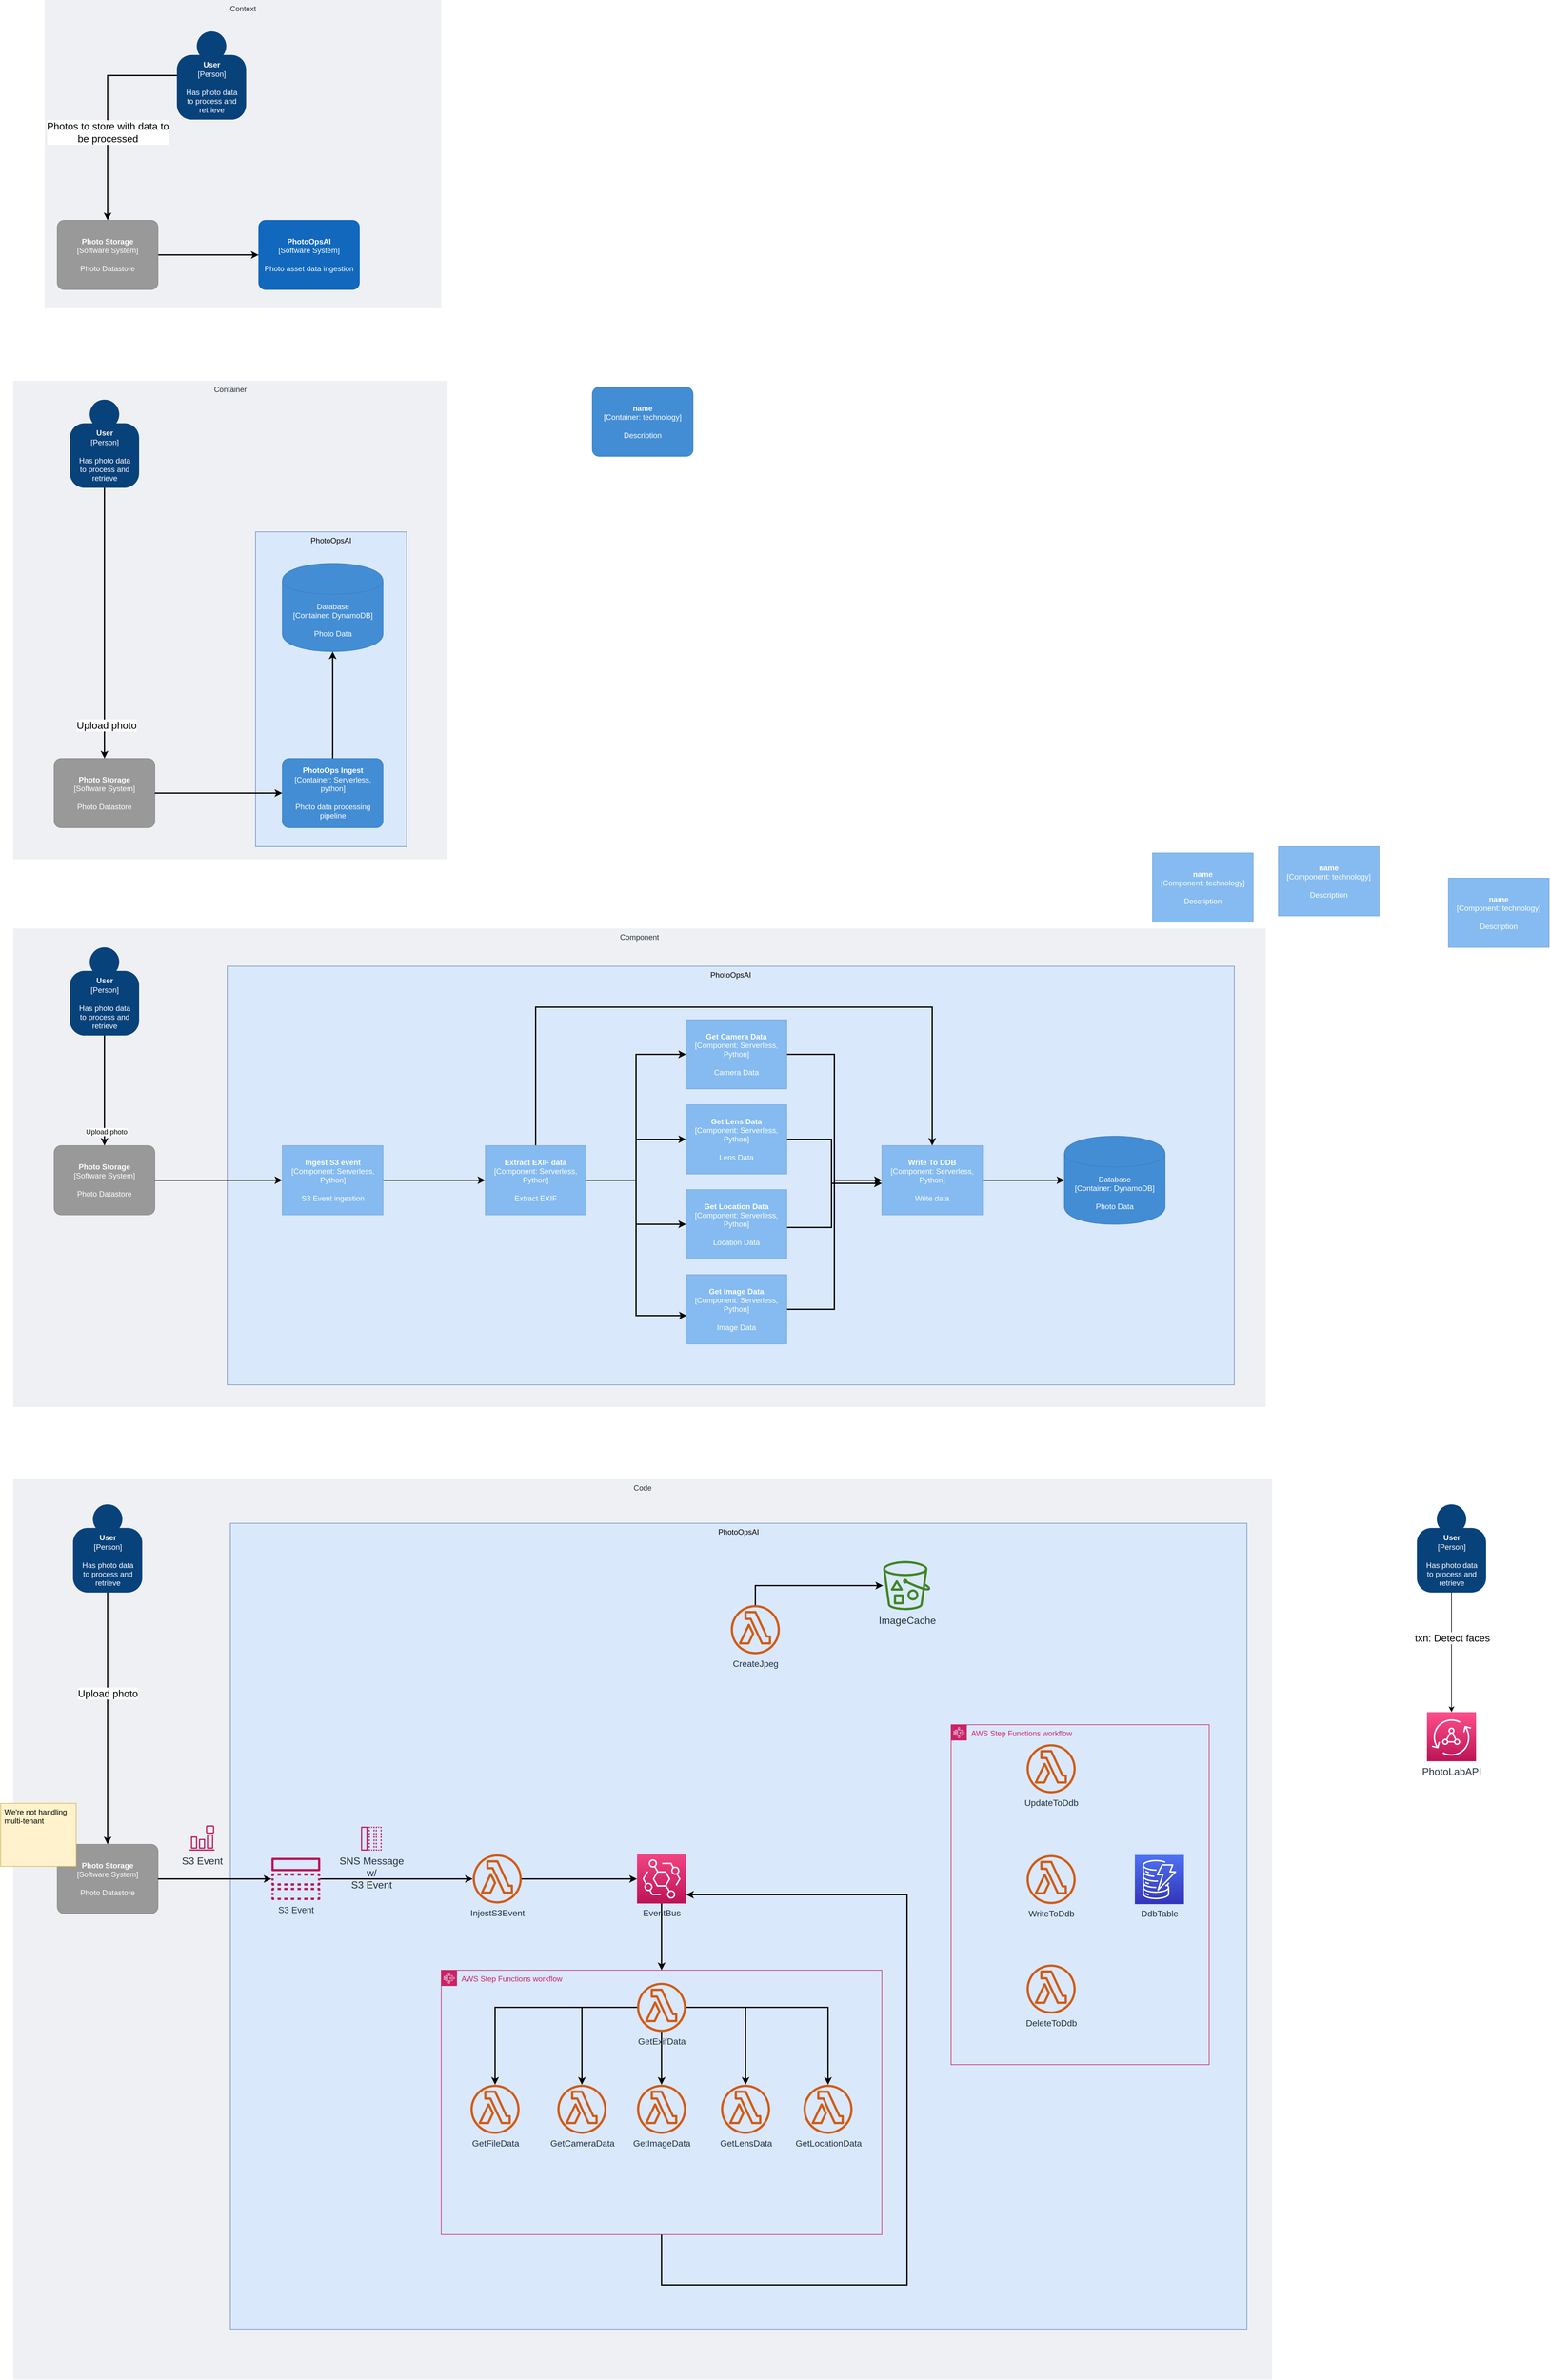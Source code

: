 <mxfile version="19.0.3" type="device" pages="4"><diagram id="qyKKITUJ5J1KPbtA21PH" name="C4 - PhotoOpsAI"><mxGraphModel dx="2866" dy="1691" grid="1" gridSize="10" guides="1" tooltips="1" connect="1" arrows="1" fold="1" page="1" pageScale="1" pageWidth="1400" pageHeight="850" math="0" shadow="0"><root><mxCell id="7ycHZdD-pZlhIkqR-6Eu-0"/><mxCell id="7ycHZdD-pZlhIkqR-6Eu-1" parent="7ycHZdD-pZlhIkqR-6Eu-0"/><mxCell id="ALktIbatDibXMuzgoi7P-12" value="Container" style="fillColor=#EFF0F3;strokeColor=none;dashed=0;verticalAlign=top;fontStyle=0;fontColor=#232F3D;" parent="7ycHZdD-pZlhIkqR-6Eu-1" vertex="1"><mxGeometry x="50" y="665" width="690" height="760" as="geometry"/></mxCell><mxCell id="ALktIbatDibXMuzgoi7P-10" value="Context" style="fillColor=#EFF0F3;strokeColor=none;dashed=0;verticalAlign=top;fontStyle=0;fontColor=#232F3D;" parent="7ycHZdD-pZlhIkqR-6Eu-1" vertex="1"><mxGeometry x="100" y="60" width="630" height="490" as="geometry"/></mxCell><mxCell id="ALktIbatDibXMuzgoi7P-20" value="&lt;font style=&quot;font-size: 16px&quot;&gt;Photos to store with data to&lt;br&gt;be processed&lt;/font&gt;" style="edgeStyle=orthogonalEdgeStyle;rounded=0;orthogonalLoop=1;jettySize=auto;html=1;entryX=0.5;entryY=0;entryDx=0;entryDy=0;entryPerimeter=0;startArrow=none;startFill=0;endArrow=classic;endFill=1;strokeWidth=2;" parent="7ycHZdD-pZlhIkqR-6Eu-1" source="ALktIbatDibXMuzgoi7P-0" target="ALktIbatDibXMuzgoi7P-18" edge="1"><mxGeometry x="0.176" relative="1" as="geometry"><Array as="points"><mxPoint x="200" y="180"/></Array><mxPoint as="offset"/></mxGeometry></mxCell><object placeholders="1" c4Name="User" c4Type="Person" c4Description="Has photo data&#10;to process and&#10;retrieve" label="&lt;b&gt;%c4Name%&lt;/b&gt;&lt;div&gt;[%c4Type%]&lt;/div&gt;&lt;br&gt;&lt;div&gt;%c4Description%&lt;/div&gt;" id="ALktIbatDibXMuzgoi7P-0"><mxCell style="html=1;dashed=0;whitespace=wrap;fillColor=#08427b;strokeColor=none;fontColor=#ffffff;shape=mxgraph.c4.person;align=center;metaEdit=1;points=[[0.5,0,0],[1,0.5,0],[1,0.75,0],[0.75,1,0],[0.5,1,0],[0.25,1,0],[0,0.75,0],[0,0.5,0]];metaData={&quot;c4Type&quot;:{&quot;editable&quot;:false}};" parent="7ycHZdD-pZlhIkqR-6Eu-1" vertex="1"><mxGeometry x="310" y="110" width="110.0" height="140" as="geometry"/></mxCell></object><object placeholders="1" c4Name="PhotoOpsAI" c4Type="Software System" c4Description="Photo asset data ingestion" label="&lt;b&gt;%c4Name%&lt;/b&gt;&lt;div&gt;[%c4Type%]&lt;/div&gt;&lt;br&gt;&lt;div&gt;%c4Description%&lt;/div&gt;" id="ALktIbatDibXMuzgoi7P-1"><mxCell style="rounded=1;whiteSpace=wrap;html=1;labelBackgroundColor=none;fillColor=#1168BD;fontColor=#ffffff;align=center;arcSize=10;strokeColor=#1168BD;metaEdit=1;metaData={&quot;c4Type&quot;:{&quot;editable&quot;:false}};points=[[0.25,0,0],[0.5,0,0],[0.75,0,0],[1,0.25,0],[1,0.5,0],[1,0.75,0],[0.75,1,0],[0.5,1,0],[0.25,1,0],[0,0.75,0],[0,0.5,0],[0,0.25,0]];" parent="7ycHZdD-pZlhIkqR-6Eu-1" vertex="1"><mxGeometry x="440" y="410" width="160" height="110.0" as="geometry"/></mxCell></object><mxCell id="b-12D02ye1MKEDWKun7e-1" style="edgeStyle=orthogonalEdgeStyle;rounded=0;orthogonalLoop=1;jettySize=auto;html=1;startArrow=none;startFill=0;strokeWidth=2;" parent="7ycHZdD-pZlhIkqR-6Eu-1" source="ALktIbatDibXMuzgoi7P-18" target="ALktIbatDibXMuzgoi7P-1" edge="1"><mxGeometry relative="1" as="geometry"/></mxCell><object placeholders="1" c4Name="Photo Storage" c4Type="Software System" c4Description="Photo Datastore" label="&lt;b&gt;%c4Name%&lt;/b&gt;&lt;div&gt;[%c4Type%]&lt;/div&gt;&lt;br&gt;&lt;div&gt;%c4Description%&lt;/div&gt;" id="ALktIbatDibXMuzgoi7P-18"><mxCell style="rounded=1;whiteSpace=wrap;html=1;labelBackgroundColor=none;fillColor=#999999;fontColor=#ffffff;align=center;arcSize=10;strokeColor=#8A8A8A;metaEdit=1;metaData={&quot;c4Type&quot;:{&quot;editable&quot;:false}};points=[[0.25,0,0],[0.5,0,0],[0.75,0,0],[1,0.25,0],[1,0.5,0],[1,0.75,0],[0.75,1,0],[0.5,1,0],[0.25,1,0],[0,0.75,0],[0,0.5,0],[0,0.25,0]];" parent="7ycHZdD-pZlhIkqR-6Eu-1" vertex="1"><mxGeometry x="120" y="410" width="160" height="110.0" as="geometry"/></mxCell></object><object placeholders="1" c4Name="Photo Storage" c4Type="Software System" c4Description="Photo Datastore" label="&lt;b&gt;%c4Name%&lt;/b&gt;&lt;div&gt;[%c4Type%]&lt;/div&gt;&lt;br&gt;&lt;div&gt;%c4Description%&lt;/div&gt;" id="ALktIbatDibXMuzgoi7P-24"><mxCell style="rounded=1;whiteSpace=wrap;html=1;labelBackgroundColor=none;fillColor=#999999;fontColor=#ffffff;align=center;arcSize=10;strokeColor=#8A8A8A;metaEdit=1;metaData={&quot;c4Type&quot;:{&quot;editable&quot;:false}};points=[[0.25,0,0],[0.5,0,0],[0.75,0,0],[1,0.25,0],[1,0.5,0],[1,0.75,0],[0.75,1,0],[0.5,1,0],[0.25,1,0],[0,0.75,0],[0,0.5,0],[0,0.25,0]];" parent="7ycHZdD-pZlhIkqR-6Eu-1" vertex="1"><mxGeometry x="115" y="1265" width="160" height="110.0" as="geometry"/></mxCell></object><mxCell id="ALktIbatDibXMuzgoi7P-33" style="edgeStyle=orthogonalEdgeStyle;rounded=0;orthogonalLoop=1;jettySize=auto;html=1;startArrow=none;startFill=0;endArrow=classic;endFill=1;strokeWidth=2;" parent="7ycHZdD-pZlhIkqR-6Eu-1" source="ALktIbatDibXMuzgoi7P-26" target="ALktIbatDibXMuzgoi7P-24" edge="1"><mxGeometry relative="1" as="geometry"/></mxCell><mxCell id="ALktIbatDibXMuzgoi7P-34" value="&lt;font style=&quot;font-size: 16px&quot;&gt;Upload photo&lt;/font&gt;" style="edgeLabel;html=1;align=center;verticalAlign=middle;resizable=0;points=[];" parent="ALktIbatDibXMuzgoi7P-33" vertex="1" connectable="0"><mxGeometry x="0.756" y="3" relative="1" as="geometry"><mxPoint y="-1" as="offset"/></mxGeometry></mxCell><object placeholders="1" c4Name="User" c4Type="Person" c4Description="Has photo data&#10;to process and&#10;retrieve" label="&lt;b&gt;%c4Name%&lt;/b&gt;&lt;div&gt;[%c4Type%]&lt;/div&gt;&lt;br&gt;&lt;div&gt;%c4Description%&lt;/div&gt;" id="ALktIbatDibXMuzgoi7P-26"><mxCell style="html=1;dashed=0;whitespace=wrap;fillColor=#08427b;strokeColor=none;fontColor=#ffffff;shape=mxgraph.c4.person;align=center;metaEdit=1;points=[[0.5,0,0],[1,0.5,0],[1,0.75,0],[0.75,1,0],[0.5,1,0],[0.25,1,0],[0,0.75,0],[0,0.5,0]];metaData={&quot;c4Type&quot;:{&quot;editable&quot;:false}};" parent="7ycHZdD-pZlhIkqR-6Eu-1" vertex="1"><mxGeometry x="140" y="695" width="110.0" height="140" as="geometry"/></mxCell></object><object placeholders="1" c4Name="name" c4Type="Container" c4Technology="technology" c4Description="Description" label="&lt;b&gt;%c4Name%&lt;/b&gt;&lt;div&gt;[%c4Type%: %c4Technology%]&lt;/div&gt;&lt;br&gt;&lt;div&gt;%c4Description%&lt;/div&gt;" id="ALktIbatDibXMuzgoi7P-54"><mxCell style="rounded=1;whiteSpace=wrap;html=1;labelBackgroundColor=none;fillColor=#438DD5;fontColor=#ffffff;align=center;arcSize=10;strokeColor=#3C7FC0;metaEdit=1;metaData={&quot;c4Type&quot;:{&quot;editable&quot;:false}};points=[[0.25,0,0],[0.5,0,0],[0.75,0,0],[1,0.25,0],[1,0.5,0],[1,0.75,0],[0.75,1,0],[0.5,1,0],[0.25,1,0],[0,0.75,0],[0,0.5,0],[0,0.25,0]];" parent="7ycHZdD-pZlhIkqR-6Eu-1" vertex="1"><mxGeometry x="970" y="675" width="160" height="110.0" as="geometry"/></mxCell></object><mxCell id="KBGKF4ST7wFBd6wDSDH_-12" style="edgeStyle=orthogonalEdgeStyle;rounded=0;orthogonalLoop=1;jettySize=auto;html=1;startArrow=none;startFill=0;strokeWidth=2;" parent="7ycHZdD-pZlhIkqR-6Eu-1" edge="1"><mxGeometry relative="1" as="geometry"><mxPoint x="2000" y="300" as="sourcePoint"/></mxGeometry></mxCell><object placeholders="1" c4Name="name" c4Type="Component" c4Technology="technology" c4Description="Description" label="&lt;b&gt;%c4Name%&lt;/b&gt;&lt;div&gt;[%c4Type%: %c4Technology%]&lt;/div&gt;&lt;br&gt;&lt;div&gt;%c4Description%&lt;/div&gt;" id="4oCLJ_jNNus0V9bUxHtd-17"><mxCell style="rounded=1;whiteSpace=wrap;html=1;labelBackgroundColor=none;fillColor=#85BBF0;fontColor=#ffffff;align=center;arcSize=0;strokeColor=#78A8D8;metaEdit=1;metaData={&quot;c4Type&quot;:{&quot;editable&quot;:false}};points=[[0.25,0,0],[0.5,0,0],[0.75,0,0],[1,0.25,0],[1,0.5,0],[1,0.75,0],[0.75,1,0],[0.5,1,0],[0.25,1,0],[0,0.75,0],[0,0.5,0],[0,0.25,0]];" parent="7ycHZdD-pZlhIkqR-6Eu-1" vertex="1"><mxGeometry x="2330" y="1455" width="160" height="110.0" as="geometry"/></mxCell></object><object placeholders="1" c4Name="name" c4Type="Component" c4Technology="technology" c4Description="Description" label="&lt;b&gt;%c4Name%&lt;/b&gt;&lt;div&gt;[%c4Type%: %c4Technology%]&lt;/div&gt;&lt;br&gt;&lt;div&gt;%c4Description%&lt;/div&gt;" id="4oCLJ_jNNus0V9bUxHtd-19"><mxCell style="rounded=1;whiteSpace=wrap;html=1;labelBackgroundColor=none;fillColor=#85BBF0;fontColor=#ffffff;align=center;arcSize=0;strokeColor=#78A8D8;metaEdit=1;metaData={&quot;c4Type&quot;:{&quot;editable&quot;:false}};points=[[0.25,0,0],[0.5,0,0],[0.75,0,0],[1,0.25,0],[1,0.5,0],[1,0.75,0],[0.75,1,0],[0.5,1,0],[0.25,1,0],[0,0.75,0],[0,0.5,0],[0,0.25,0]];" parent="7ycHZdD-pZlhIkqR-6Eu-1" vertex="1"><mxGeometry x="1860" y="1415" width="160" height="110.0" as="geometry"/></mxCell></object><object placeholders="1" c4Name="name" c4Type="Component" c4Technology="technology" c4Description="Description" label="&lt;b&gt;%c4Name%&lt;/b&gt;&lt;div&gt;[%c4Type%: %c4Technology%]&lt;/div&gt;&lt;br&gt;&lt;div&gt;%c4Description%&lt;/div&gt;" id="4oCLJ_jNNus0V9bUxHtd-21"><mxCell style="rounded=1;whiteSpace=wrap;html=1;labelBackgroundColor=none;fillColor=#85BBF0;fontColor=#ffffff;align=center;arcSize=0;strokeColor=#78A8D8;metaEdit=1;metaData={&quot;c4Type&quot;:{&quot;editable&quot;:false}};points=[[0.25,0,0],[0.5,0,0],[0.75,0,0],[1,0.25,0],[1,0.5,0],[1,0.75,0],[0.75,1,0],[0.5,1,0],[0.25,1,0],[0,0.75,0],[0,0.5,0],[0,0.25,0]];" parent="7ycHZdD-pZlhIkqR-6Eu-1" vertex="1"><mxGeometry x="2060" y="1405" width="160" height="110.0" as="geometry"/></mxCell></object><mxCell id="KBGKF4ST7wFBd6wDSDH_-11" value="PhotoOpsAI" style="fillColor=#dae8fc;strokeColor=#6c8ebf;dashed=0;verticalAlign=top;fontStyle=0;" parent="7ycHZdD-pZlhIkqR-6Eu-1" vertex="1"><mxGeometry x="435" y="905" width="240" height="500" as="geometry"/></mxCell><object placeholders="1" c4Type="Database" c4Technology="DynamoDB" c4Description="Photo Data" label="%c4Type%&lt;div&gt;[Container:&amp;nbsp;%c4Technology%]&lt;/div&gt;&lt;br&gt;&lt;div&gt;%c4Description%&lt;/div&gt;" id="ALktIbatDibXMuzgoi7P-13"><mxCell style="shape=cylinder;whiteSpace=wrap;html=1;boundedLbl=1;rounded=0;labelBackgroundColor=none;fillColor=#438DD5;fontSize=12;fontColor=#ffffff;align=center;strokeColor=#3C7FC0;metaEdit=1;points=[[0.5,0,0],[1,0.25,0],[1,0.5,0],[1,0.75,0],[0.5,1,0],[0,0.75,0],[0,0.5,0],[0,0.25,0]];metaData={&quot;c4Type&quot;:{&quot;editable&quot;:false}};" parent="7ycHZdD-pZlhIkqR-6Eu-1" vertex="1"><mxGeometry x="477.5" y="955" width="160" height="140" as="geometry"/></mxCell></object><mxCell id="b-12D02ye1MKEDWKun7e-4" style="edgeStyle=orthogonalEdgeStyle;rounded=0;orthogonalLoop=1;jettySize=auto;html=1;startArrow=none;startFill=0;strokeWidth=2;" parent="7ycHZdD-pZlhIkqR-6Eu-1" source="KBGKF4ST7wFBd6wDSDH_-25" target="ALktIbatDibXMuzgoi7P-13" edge="1"><mxGeometry relative="1" as="geometry"/></mxCell><object placeholders="1" c4Name="PhotoOps Ingest" c4Type="Container" c4Technology="Serverless, python" c4Description="Photo data processing&#10;pipeline" label="&lt;b&gt;%c4Name%&lt;/b&gt;&lt;div&gt;[%c4Type%: %c4Technology%]&lt;/div&gt;&lt;br&gt;&lt;div&gt;%c4Description%&lt;/div&gt;" id="KBGKF4ST7wFBd6wDSDH_-25"><mxCell style="rounded=1;whiteSpace=wrap;html=1;labelBackgroundColor=none;fillColor=#438DD5;fontColor=#ffffff;align=center;arcSize=10;strokeColor=#3C7FC0;metaEdit=1;metaData={&quot;c4Type&quot;:{&quot;editable&quot;:false}};points=[[0.25,0,0],[0.5,0,0],[0.75,0,0],[1,0.25,0],[1,0.5,0],[1,0.75,0],[0.75,1,0],[0.5,1,0],[0.25,1,0],[0,0.75,0],[0,0.5,0],[0,0.25,0]];" parent="7ycHZdD-pZlhIkqR-6Eu-1" vertex="1"><mxGeometry x="477.5" y="1265" width="160" height="110.0" as="geometry"/></mxCell></object><mxCell id="b-12D02ye1MKEDWKun7e-2" style="edgeStyle=orthogonalEdgeStyle;rounded=0;orthogonalLoop=1;jettySize=auto;html=1;startArrow=none;startFill=0;strokeWidth=2;" parent="7ycHZdD-pZlhIkqR-6Eu-1" source="ALktIbatDibXMuzgoi7P-24" target="KBGKF4ST7wFBd6wDSDH_-25" edge="1"><mxGeometry relative="1" as="geometry"/></mxCell><mxCell id="b-12D02ye1MKEDWKun7e-5" value="Component" style="fillColor=#EFF0F3;strokeColor=none;dashed=0;verticalAlign=top;fontStyle=0;fontColor=#232F3D;" parent="7ycHZdD-pZlhIkqR-6Eu-1" vertex="1"><mxGeometry x="50" y="1535" width="1990" height="760" as="geometry"/></mxCell><object placeholders="1" c4Name="Photo Storage" c4Type="Software System" c4Description="Photo Datastore" label="&lt;b&gt;%c4Name%&lt;/b&gt;&lt;div&gt;[%c4Type%]&lt;/div&gt;&lt;br&gt;&lt;div&gt;%c4Description%&lt;/div&gt;" id="b-12D02ye1MKEDWKun7e-6"><mxCell style="rounded=1;whiteSpace=wrap;html=1;labelBackgroundColor=none;fillColor=#999999;fontColor=#ffffff;align=center;arcSize=10;strokeColor=#8A8A8A;metaEdit=1;metaData={&quot;c4Type&quot;:{&quot;editable&quot;:false}};points=[[0.25,0,0],[0.5,0,0],[0.75,0,0],[1,0.25,0],[1,0.5,0],[1,0.75,0],[0.75,1,0],[0.5,1,0],[0.25,1,0],[0,0.75,0],[0,0.5,0],[0,0.25,0]];" parent="7ycHZdD-pZlhIkqR-6Eu-1" vertex="1"><mxGeometry x="115" y="1880" width="160" height="110.0" as="geometry"/></mxCell></object><mxCell id="b-12D02ye1MKEDWKun7e-7" style="edgeStyle=orthogonalEdgeStyle;rounded=0;orthogonalLoop=1;jettySize=auto;html=1;startArrow=none;startFill=0;endArrow=classic;endFill=1;strokeWidth=2;" parent="7ycHZdD-pZlhIkqR-6Eu-1" source="b-12D02ye1MKEDWKun7e-9" target="b-12D02ye1MKEDWKun7e-6" edge="1"><mxGeometry relative="1" as="geometry"/></mxCell><mxCell id="b-12D02ye1MKEDWKun7e-8" value="Upload photo" style="edgeLabel;html=1;align=center;verticalAlign=middle;resizable=0;points=[];" parent="b-12D02ye1MKEDWKun7e-7" vertex="1" connectable="0"><mxGeometry x="0.756" y="3" relative="1" as="geometry"><mxPoint y="-1" as="offset"/></mxGeometry></mxCell><object placeholders="1" c4Name="User" c4Type="Person" c4Description="Has photo data&#10;to process and&#10;retrieve" label="&lt;b&gt;%c4Name%&lt;/b&gt;&lt;div&gt;[%c4Type%]&lt;/div&gt;&lt;br&gt;&lt;div&gt;%c4Description%&lt;/div&gt;" id="b-12D02ye1MKEDWKun7e-9"><mxCell style="html=1;dashed=0;whitespace=wrap;fillColor=#08427b;strokeColor=none;fontColor=#ffffff;shape=mxgraph.c4.person;align=center;metaEdit=1;points=[[0.5,0,0],[1,0.5,0],[1,0.75,0],[0.75,1,0],[0.5,1,0],[0.25,1,0],[0,0.75,0],[0,0.5,0]];metaData={&quot;c4Type&quot;:{&quot;editable&quot;:false}};" parent="7ycHZdD-pZlhIkqR-6Eu-1" vertex="1"><mxGeometry x="140" y="1565" width="110.0" height="140" as="geometry"/></mxCell></object><mxCell id="b-12D02ye1MKEDWKun7e-10" value="PhotoOpsAI" style="fillColor=#dae8fc;strokeColor=#6c8ebf;dashed=0;verticalAlign=top;fontStyle=0;strokeWidth=1;" parent="7ycHZdD-pZlhIkqR-6Eu-1" vertex="1"><mxGeometry x="390" y="1595" width="1600" height="665" as="geometry"/></mxCell><object placeholders="1" c4Type="Database" c4Technology="DynamoDB" c4Description="Photo Data" label="%c4Type%&lt;div&gt;[Container:&amp;nbsp;%c4Technology%]&lt;/div&gt;&lt;br&gt;&lt;div&gt;%c4Description%&lt;/div&gt;" id="b-12D02ye1MKEDWKun7e-11"><mxCell style="shape=cylinder;whiteSpace=wrap;html=1;boundedLbl=1;rounded=0;labelBackgroundColor=none;fillColor=#438DD5;fontSize=12;fontColor=#ffffff;align=center;strokeColor=#3C7FC0;metaEdit=1;points=[[0.5,0,0],[1,0.25,0],[1,0.5,0],[1,0.75,0],[0.5,1,0],[0,0.75,0],[0,0.5,0],[0,0.25,0]];metaData={&quot;c4Type&quot;:{&quot;editable&quot;:false}};" parent="7ycHZdD-pZlhIkqR-6Eu-1" vertex="1"><mxGeometry x="1720" y="1865" width="160" height="140" as="geometry"/></mxCell></object><mxCell id="sQjgTvrrmOcMYf7pce_3-25" style="edgeStyle=orthogonalEdgeStyle;curved=1;rounded=0;orthogonalLoop=1;jettySize=auto;html=1;strokeWidth=2;" parent="7ycHZdD-pZlhIkqR-6Eu-1" source="4oCLJ_jNNus0V9bUxHtd-20" target="sQjgTvrrmOcMYf7pce_3-24" edge="1"><mxGeometry relative="1" as="geometry"/></mxCell><object placeholders="1" c4Name="Ingest S3 event" c4Type="Component" c4Technology="Serverless, Python" c4Description="S3 Event ingestion" label="&lt;b&gt;%c4Name%&lt;/b&gt;&lt;div&gt;[%c4Type%: %c4Technology%]&lt;/div&gt;&lt;br&gt;&lt;div&gt;%c4Description%&lt;/div&gt;" id="4oCLJ_jNNus0V9bUxHtd-20"><mxCell style="rounded=1;whiteSpace=wrap;html=1;labelBackgroundColor=none;fillColor=#85BBF0;fontColor=#ffffff;align=center;arcSize=0;strokeColor=#78A8D8;metaEdit=1;metaData={&quot;c4Type&quot;:{&quot;editable&quot;:false}};points=[[0.25,0,0],[0.5,0,0],[0.75,0,0],[1,0.25,0],[1,0.5,0],[1,0.75,0],[0.75,1,0],[0.5,1,0],[0.25,1,0],[0,0.75,0],[0,0.5,0],[0,0.25,0]];" parent="7ycHZdD-pZlhIkqR-6Eu-1" vertex="1"><mxGeometry x="477.5" y="1880" width="160" height="110.0" as="geometry"/></mxCell></object><mxCell id="--DovVAdVCPcZ95F_sAJ-0" style="edgeStyle=orthogonalEdgeStyle;rounded=0;orthogonalLoop=1;jettySize=auto;html=1;startArrow=none;startFill=0;strokeWidth=2;" parent="7ycHZdD-pZlhIkqR-6Eu-1" source="b-12D02ye1MKEDWKun7e-6" target="4oCLJ_jNNus0V9bUxHtd-20" edge="1"><mxGeometry relative="1" as="geometry"/></mxCell><mxCell id="--DovVAdVCPcZ95F_sAJ-3" value="Code" style="fillColor=#EFF0F3;strokeColor=none;dashed=0;verticalAlign=top;fontStyle=0;fontColor=#232F3D;" parent="7ycHZdD-pZlhIkqR-6Eu-1" vertex="1"><mxGeometry x="50" y="2410" width="2000" height="1430" as="geometry"/></mxCell><object placeholders="1" c4Name="Photo Storage" c4Type="Software System" c4Description="Photo Datastore" label="&lt;b&gt;%c4Name%&lt;/b&gt;&lt;div&gt;[%c4Type%]&lt;/div&gt;&lt;br&gt;&lt;div&gt;%c4Description%&lt;/div&gt;" id="--DovVAdVCPcZ95F_sAJ-4"><mxCell style="rounded=1;whiteSpace=wrap;html=1;labelBackgroundColor=none;fillColor=#999999;fontColor=#ffffff;align=center;arcSize=10;strokeColor=#8A8A8A;metaEdit=1;metaData={&quot;c4Type&quot;:{&quot;editable&quot;:false}};points=[[0.25,0,0],[0.5,0,0],[0.75,0,0],[1,0.25,0],[1,0.5,0],[1,0.75,0],[0.75,1,0],[0.5,1,0],[0.25,1,0],[0,0.75,0],[0,0.5,0],[0,0.25,0]];" parent="7ycHZdD-pZlhIkqR-6Eu-1" vertex="1"><mxGeometry x="120" y="2990" width="160" height="110.0" as="geometry"/></mxCell></object><mxCell id="--DovVAdVCPcZ95F_sAJ-5" style="edgeStyle=orthogonalEdgeStyle;rounded=0;orthogonalLoop=1;jettySize=auto;html=1;startArrow=none;startFill=0;endArrow=classic;endFill=1;strokeWidth=2;" parent="7ycHZdD-pZlhIkqR-6Eu-1" source="--DovVAdVCPcZ95F_sAJ-7" target="--DovVAdVCPcZ95F_sAJ-4" edge="1"><mxGeometry relative="1" as="geometry"/></mxCell><mxCell id="--DovVAdVCPcZ95F_sAJ-6" value="&lt;font style=&quot;font-size: 16px&quot;&gt;Upload photo&lt;/font&gt;" style="edgeLabel;html=1;align=center;verticalAlign=middle;resizable=0;points=[];" parent="--DovVAdVCPcZ95F_sAJ-5" vertex="1" connectable="0"><mxGeometry x="0.756" y="3" relative="1" as="geometry"><mxPoint x="-3" y="-191" as="offset"/></mxGeometry></mxCell><object placeholders="1" c4Name="User" c4Type="Person" c4Description="Has photo data&#10;to process and&#10;retrieve" label="&lt;b&gt;%c4Name%&lt;/b&gt;&lt;div&gt;[%c4Type%]&lt;/div&gt;&lt;br&gt;&lt;div&gt;%c4Description%&lt;/div&gt;" id="--DovVAdVCPcZ95F_sAJ-7"><mxCell style="html=1;dashed=0;whitespace=wrap;fillColor=#08427b;strokeColor=none;fontColor=#ffffff;shape=mxgraph.c4.person;align=center;metaEdit=1;points=[[0.5,0,0],[1,0.5,0],[1,0.75,0],[0.75,1,0],[0.5,1,0],[0.25,1,0],[0,0.75,0],[0,0.5,0]];metaData={&quot;c4Type&quot;:{&quot;editable&quot;:false}};" parent="7ycHZdD-pZlhIkqR-6Eu-1" vertex="1"><mxGeometry x="145" y="2450" width="110.0" height="140" as="geometry"/></mxCell></object><mxCell id="--DovVAdVCPcZ95F_sAJ-8" value="PhotoOpsAI" style="fillColor=#dae8fc;strokeColor=#6c8ebf;dashed=0;verticalAlign=top;fontStyle=0;" parent="7ycHZdD-pZlhIkqR-6Eu-1" vertex="1"><mxGeometry x="395" y="2480" width="1615" height="1280" as="geometry"/></mxCell><mxCell id="WPvjpgqIY76vLEXbATro-0" value="&lt;font style=&quot;font-size: 14px&quot;&gt;InjestS3Event&lt;/font&gt;" style="outlineConnect=0;fontColor=#232F3E;gradientColor=none;fillColor=#D05C17;strokeColor=none;dashed=0;verticalLabelPosition=bottom;verticalAlign=top;align=center;html=1;fontSize=12;fontStyle=0;aspect=fixed;pointerEvents=1;shape=mxgraph.aws4.lambda_function;" parent="7ycHZdD-pZlhIkqR-6Eu-1" vertex="1"><mxGeometry x="780" y="3006" width="78" height="78" as="geometry"/></mxCell><mxCell id="WPvjpgqIY76vLEXbATro-7" style="edgeStyle=orthogonalEdgeStyle;rounded=0;orthogonalLoop=1;jettySize=auto;html=1;startArrow=none;startFill=0;strokeWidth=2;" parent="7ycHZdD-pZlhIkqR-6Eu-1" source="WPvjpgqIY76vLEXbATro-1" target="WPvjpgqIY76vLEXbATro-0" edge="1"><mxGeometry relative="1" as="geometry"/></mxCell><mxCell id="WPvjpgqIY76vLEXbATro-1" value="&lt;font style=&quot;font-size: 14px&quot;&gt;S3 Event&lt;/font&gt;" style="outlineConnect=0;fontColor=#232F3E;gradientColor=none;fillColor=#BC1356;strokeColor=none;dashed=0;verticalLabelPosition=bottom;verticalAlign=top;align=center;html=1;fontSize=12;fontStyle=0;aspect=fixed;pointerEvents=1;shape=mxgraph.aws4.topic;" parent="7ycHZdD-pZlhIkqR-6Eu-1" vertex="1"><mxGeometry x="460" y="3011.5" width="78" height="67" as="geometry"/></mxCell><mxCell id="WPvjpgqIY76vLEXbATro-6" style="edgeStyle=orthogonalEdgeStyle;rounded=0;orthogonalLoop=1;jettySize=auto;html=1;startArrow=none;startFill=0;strokeWidth=2;" parent="7ycHZdD-pZlhIkqR-6Eu-1" source="--DovVAdVCPcZ95F_sAJ-4" target="WPvjpgqIY76vLEXbATro-1" edge="1"><mxGeometry relative="1" as="geometry"/></mxCell><mxCell id="WPvjpgqIY76vLEXbATro-8" value="&lt;font style=&quot;font-size: 16px&quot;&gt;S3 Event&lt;/font&gt;" style="outlineConnect=0;fontColor=#232F3E;gradientColor=none;fillColor=#BC1356;strokeColor=none;dashed=0;verticalLabelPosition=bottom;verticalAlign=top;align=center;html=1;fontSize=12;fontStyle=0;aspect=fixed;pointerEvents=1;shape=mxgraph.aws4.event_event_based;" parent="7ycHZdD-pZlhIkqR-6Eu-1" vertex="1"><mxGeometry x="330" y="2960" width="40" height="40" as="geometry"/></mxCell><mxCell id="WPvjpgqIY76vLEXbATro-16" value="We're not handling multi-tenant" style="text;html=1;strokeColor=#d6b656;fillColor=#fff2cc;align=left;verticalAlign=top;whiteSpace=wrap;rounded=0;spacingLeft=4;spacingRight=4;" parent="7ycHZdD-pZlhIkqR-6Eu-1" vertex="1"><mxGeometry x="30" y="2925" width="120" height="100" as="geometry"/></mxCell><mxCell id="NOTnjwhc3qjOJjqeJpCG-1" style="edgeStyle=orthogonalEdgeStyle;rounded=0;orthogonalLoop=1;jettySize=auto;html=1;strokeWidth=2;" parent="7ycHZdD-pZlhIkqR-6Eu-1" source="WPvjpgqIY76vLEXbATro-19" target="NOTnjwhc3qjOJjqeJpCG-0" edge="1"><mxGeometry relative="1" as="geometry"/></mxCell><mxCell id="WPvjpgqIY76vLEXbATro-19" value="&lt;font style=&quot;font-size: 14px&quot;&gt;EventBus&lt;/font&gt;" style="outlineConnect=0;fontColor=#232F3E;gradientColor=#F34482;gradientDirection=north;fillColor=#BC1356;strokeColor=#ffffff;dashed=0;verticalLabelPosition=bottom;verticalAlign=top;align=center;html=1;fontSize=12;fontStyle=0;aspect=fixed;shape=mxgraph.aws4.resourceIcon;resIcon=mxgraph.aws4.eventbridge;" parent="7ycHZdD-pZlhIkqR-6Eu-1" vertex="1"><mxGeometry x="1041" y="3006" width="78" height="78" as="geometry"/></mxCell><mxCell id="WPvjpgqIY76vLEXbATro-20" style="edgeStyle=orthogonalEdgeStyle;rounded=0;orthogonalLoop=1;jettySize=auto;html=1;startArrow=none;startFill=0;strokeWidth=2;" parent="7ycHZdD-pZlhIkqR-6Eu-1" source="WPvjpgqIY76vLEXbATro-0" target="WPvjpgqIY76vLEXbATro-19" edge="1"><mxGeometry relative="1" as="geometry"/></mxCell><mxCell id="18wJxYQf0BPK_H5Wd4eY-0" value="&lt;font style=&quot;font-size: 14px&quot;&gt;DdbTable&lt;/font&gt;" style="outlineConnect=0;fontColor=#232F3E;gradientColor=#4D72F3;gradientDirection=north;fillColor=#3334B9;strokeColor=#ffffff;dashed=0;verticalLabelPosition=bottom;verticalAlign=top;align=center;html=1;fontSize=12;fontStyle=0;aspect=fixed;shape=mxgraph.aws4.resourceIcon;resIcon=mxgraph.aws4.dynamodb;" parent="7ycHZdD-pZlhIkqR-6Eu-1" vertex="1"><mxGeometry x="1832" y="3007" width="78" height="78" as="geometry"/></mxCell><mxCell id="18wJxYQf0BPK_H5Wd4eY-3" value="&lt;font style=&quot;font-size: 16px&quot;&gt;SNS Message&lt;br&gt;w/&lt;br&gt;S3 Event&lt;/font&gt;" style="outlineConnect=0;fontColor=#232F3E;gradientColor=none;fillColor=#BC1356;strokeColor=none;dashed=0;verticalLabelPosition=bottom;verticalAlign=top;align=center;html=1;fontSize=12;fontStyle=0;aspect=fixed;pointerEvents=1;shape=mxgraph.aws4.message;" parent="7ycHZdD-pZlhIkqR-6Eu-1" vertex="1"><mxGeometry x="600.47" y="2962" width="37.03" height="38" as="geometry"/></mxCell><mxCell id="sQjgTvrrmOcMYf7pce_3-3" value="&lt;font style=&quot;font-size: 14px&quot;&gt;WriteToDdb&lt;/font&gt;" style="outlineConnect=0;fontColor=#232F3E;gradientColor=none;fillColor=#D05C17;strokeColor=none;dashed=0;verticalLabelPosition=bottom;verticalAlign=top;align=center;html=1;fontSize=12;fontStyle=0;aspect=fixed;pointerEvents=1;shape=mxgraph.aws4.lambda_function;" parent="7ycHZdD-pZlhIkqR-6Eu-1" vertex="1"><mxGeometry x="1660" y="3007" width="78" height="78" as="geometry"/></mxCell><mxCell id="sQjgTvrrmOcMYf7pce_3-7" value="&lt;font style=&quot;font-size: 14px&quot;&gt;GetCameraData&lt;/font&gt;" style="outlineConnect=0;fontColor=#232F3E;gradientColor=none;fillColor=#D05C17;strokeColor=none;dashed=0;verticalLabelPosition=bottom;verticalAlign=top;align=center;html=1;fontSize=12;fontStyle=0;aspect=fixed;pointerEvents=1;shape=mxgraph.aws4.lambda_function;" parent="7ycHZdD-pZlhIkqR-6Eu-1" vertex="1"><mxGeometry x="914.5" y="3372" width="78" height="78" as="geometry"/></mxCell><mxCell id="sQjgTvrrmOcMYf7pce_3-9" value="&lt;font style=&quot;font-size: 14px&quot;&gt;GetLensData&lt;/font&gt;" style="outlineConnect=0;fontColor=#232F3E;gradientColor=none;fillColor=#D05C17;strokeColor=none;dashed=0;verticalLabelPosition=bottom;verticalAlign=top;align=center;html=1;fontSize=12;fontStyle=0;aspect=fixed;pointerEvents=1;shape=mxgraph.aws4.lambda_function;" parent="7ycHZdD-pZlhIkqR-6Eu-1" vertex="1"><mxGeometry x="1174.5" y="3372" width="78" height="78" as="geometry"/></mxCell><mxCell id="sQjgTvrrmOcMYf7pce_3-10" value="&lt;font style=&quot;font-size: 14px&quot;&gt;GetLocationData&lt;/font&gt;" style="outlineConnect=0;fontColor=#232F3E;gradientColor=none;fillColor=#D05C17;strokeColor=none;dashed=0;verticalLabelPosition=bottom;verticalAlign=top;align=center;html=1;fontSize=12;fontStyle=0;aspect=fixed;pointerEvents=1;shape=mxgraph.aws4.lambda_function;" parent="7ycHZdD-pZlhIkqR-6Eu-1" vertex="1"><mxGeometry x="1305.5" y="3372" width="78" height="78" as="geometry"/></mxCell><mxCell id="1ecUHd91qlqLijpQGs9n-0" style="edgeStyle=orthogonalEdgeStyle;rounded=0;orthogonalLoop=1;jettySize=auto;html=1;strokeWidth=2;" parent="7ycHZdD-pZlhIkqR-6Eu-1" source="sQjgTvrrmOcMYf7pce_3-20" target="89Ub0R-z6nPVAj0k632m-1" edge="1"><mxGeometry relative="1" as="geometry"><Array as="points"><mxPoint x="1229" y="2579"/></Array></mxGeometry></mxCell><mxCell id="sQjgTvrrmOcMYf7pce_3-20" value="&lt;font style=&quot;font-size: 14px&quot;&gt;CreateJpeg&lt;/font&gt;" style="outlineConnect=0;fontColor=#232F3E;gradientColor=none;fillColor=#D05C17;strokeColor=none;dashed=0;verticalLabelPosition=bottom;verticalAlign=top;align=center;html=1;fontSize=12;fontStyle=0;aspect=fixed;pointerEvents=1;shape=mxgraph.aws4.lambda_function;" parent="7ycHZdD-pZlhIkqR-6Eu-1" vertex="1"><mxGeometry x="1190" y="2610" width="78" height="78" as="geometry"/></mxCell><mxCell id="fCczvHahHmnfx72JeWh2-0" style="edgeStyle=orthogonalEdgeStyle;rounded=0;orthogonalLoop=1;jettySize=auto;html=1;strokeWidth=2;" edge="1" parent="7ycHZdD-pZlhIkqR-6Eu-1" source="sQjgTvrrmOcMYf7pce_3-21" target="AO6lhfZsgQpK88NVjaA9-0"><mxGeometry relative="1" as="geometry"/></mxCell><mxCell id="fCczvHahHmnfx72JeWh2-1" style="edgeStyle=orthogonalEdgeStyle;rounded=0;orthogonalLoop=1;jettySize=auto;html=1;strokeWidth=2;" edge="1" parent="7ycHZdD-pZlhIkqR-6Eu-1" source="sQjgTvrrmOcMYf7pce_3-21" target="sQjgTvrrmOcMYf7pce_3-7"><mxGeometry relative="1" as="geometry"/></mxCell><mxCell id="fCczvHahHmnfx72JeWh2-2" style="edgeStyle=orthogonalEdgeStyle;rounded=0;orthogonalLoop=1;jettySize=auto;html=1;strokeWidth=2;" edge="1" parent="7ycHZdD-pZlhIkqR-6Eu-1" source="sQjgTvrrmOcMYf7pce_3-21" target="sQjgTvrrmOcMYf7pce_3-8"><mxGeometry relative="1" as="geometry"/></mxCell><mxCell id="fCczvHahHmnfx72JeWh2-3" style="edgeStyle=orthogonalEdgeStyle;rounded=0;orthogonalLoop=1;jettySize=auto;html=1;strokeWidth=2;" edge="1" parent="7ycHZdD-pZlhIkqR-6Eu-1" source="sQjgTvrrmOcMYf7pce_3-21" target="sQjgTvrrmOcMYf7pce_3-9"><mxGeometry relative="1" as="geometry"/></mxCell><mxCell id="fCczvHahHmnfx72JeWh2-4" style="edgeStyle=orthogonalEdgeStyle;rounded=0;orthogonalLoop=1;jettySize=auto;html=1;strokeWidth=2;" edge="1" parent="7ycHZdD-pZlhIkqR-6Eu-1" source="sQjgTvrrmOcMYf7pce_3-21" target="sQjgTvrrmOcMYf7pce_3-10"><mxGeometry relative="1" as="geometry"/></mxCell><mxCell id="sQjgTvrrmOcMYf7pce_3-21" value="&lt;font style=&quot;font-size: 14px&quot;&gt;GetExifData&lt;br&gt;&lt;/font&gt;" style="outlineConnect=0;fontColor=#232F3E;gradientColor=none;fillColor=#D05C17;strokeColor=none;dashed=0;verticalLabelPosition=bottom;verticalAlign=top;align=center;html=1;fontSize=12;fontStyle=0;aspect=fixed;pointerEvents=1;shape=mxgraph.aws4.lambda_function;" parent="7ycHZdD-pZlhIkqR-6Eu-1" vertex="1"><mxGeometry x="1041" y="3210" width="78" height="78" as="geometry"/></mxCell><mxCell id="sQjgTvrrmOcMYf7pce_3-32" style="edgeStyle=orthogonalEdgeStyle;rounded=0;orthogonalLoop=1;jettySize=auto;html=1;entryX=0;entryY=0.5;entryDx=0;entryDy=0;entryPerimeter=0;strokeWidth=2;" parent="7ycHZdD-pZlhIkqR-6Eu-1" source="sQjgTvrrmOcMYf7pce_3-24" target="sQjgTvrrmOcMYf7pce_3-30" edge="1"><mxGeometry relative="1" as="geometry"/></mxCell><mxCell id="sQjgTvrrmOcMYf7pce_3-33" style="edgeStyle=orthogonalEdgeStyle;rounded=0;orthogonalLoop=1;jettySize=auto;html=1;strokeWidth=2;" parent="7ycHZdD-pZlhIkqR-6Eu-1" source="sQjgTvrrmOcMYf7pce_3-24" target="sQjgTvrrmOcMYf7pce_3-28" edge="1"><mxGeometry relative="1" as="geometry"/></mxCell><mxCell id="sQjgTvrrmOcMYf7pce_3-34" style="edgeStyle=orthogonalEdgeStyle;rounded=0;orthogonalLoop=1;jettySize=auto;html=1;strokeWidth=2;" parent="7ycHZdD-pZlhIkqR-6Eu-1" source="sQjgTvrrmOcMYf7pce_3-24" target="sQjgTvrrmOcMYf7pce_3-29" edge="1"><mxGeometry relative="1" as="geometry"/></mxCell><mxCell id="sQjgTvrrmOcMYf7pce_3-35" style="edgeStyle=orthogonalEdgeStyle;rounded=0;orthogonalLoop=1;jettySize=auto;html=1;entryX=0.006;entryY=0.591;entryDx=0;entryDy=0;entryPerimeter=0;strokeWidth=2;" parent="7ycHZdD-pZlhIkqR-6Eu-1" source="sQjgTvrrmOcMYf7pce_3-24" target="sQjgTvrrmOcMYf7pce_3-27" edge="1"><mxGeometry relative="1" as="geometry"/></mxCell><mxCell id="j8RG9nEekfxJdz5U2SdR-6" style="edgeStyle=orthogonalEdgeStyle;rounded=0;orthogonalLoop=1;jettySize=auto;html=1;entryX=0.5;entryY=0;entryDx=0;entryDy=0;entryPerimeter=0;strokeWidth=2;" parent="7ycHZdD-pZlhIkqR-6Eu-1" source="sQjgTvrrmOcMYf7pce_3-24" target="sQjgTvrrmOcMYf7pce_3-31" edge="1"><mxGeometry relative="1" as="geometry"><Array as="points"><mxPoint x="880" y="1660"/><mxPoint x="1510" y="1660"/></Array></mxGeometry></mxCell><object placeholders="1" c4Name="Extract EXIF data" c4Type="Component" c4Technology="Serverless, Python" c4Description="Extract EXIF" label="&lt;b&gt;%c4Name%&lt;/b&gt;&lt;div&gt;[%c4Type%: %c4Technology%]&lt;/div&gt;&lt;br&gt;&lt;div&gt;%c4Description%&lt;/div&gt;" id="sQjgTvrrmOcMYf7pce_3-24"><mxCell style="rounded=1;whiteSpace=wrap;html=1;labelBackgroundColor=none;fillColor=#85BBF0;fontColor=#ffffff;align=center;arcSize=0;strokeColor=#78A8D8;metaEdit=1;metaData={&quot;c4Type&quot;:{&quot;editable&quot;:false}};points=[[0.25,0,0],[0.5,0,0],[0.75,0,0],[1,0.25,0],[1,0.5,0],[1,0.75,0],[0.75,1,0],[0.5,1,0],[0.25,1,0],[0,0.75,0],[0,0.5,0],[0,0.25,0]];" parent="7ycHZdD-pZlhIkqR-6Eu-1" vertex="1"><mxGeometry x="800" y="1880" width="160" height="110.0" as="geometry"/></mxCell></object><mxCell id="sQjgTvrrmOcMYf7pce_3-40" style="edgeStyle=orthogonalEdgeStyle;rounded=0;orthogonalLoop=1;jettySize=auto;html=1;entryX=0;entryY=0.5;entryDx=0;entryDy=0;entryPerimeter=0;strokeWidth=2;" parent="7ycHZdD-pZlhIkqR-6Eu-1" source="sQjgTvrrmOcMYf7pce_3-27" target="sQjgTvrrmOcMYf7pce_3-31" edge="1"><mxGeometry relative="1" as="geometry"/></mxCell><object placeholders="1" c4Name="Get Image Data" c4Type="Component" c4Technology="Serverless, Python" c4Description="Image Data" label="&lt;b&gt;%c4Name%&lt;/b&gt;&lt;div&gt;[%c4Type%: %c4Technology%]&lt;/div&gt;&lt;br&gt;&lt;div&gt;%c4Description%&lt;/div&gt;" id="sQjgTvrrmOcMYf7pce_3-27"><mxCell style="rounded=1;whiteSpace=wrap;html=1;labelBackgroundColor=none;fillColor=#85BBF0;fontColor=#ffffff;align=center;arcSize=0;strokeColor=#78A8D8;metaEdit=1;metaData={&quot;c4Type&quot;:{&quot;editable&quot;:false}};points=[[0.25,0,0],[0.5,0,0],[0.75,0,0],[1,0.25,0],[1,0.5,0],[1,0.75,0],[0.75,1,0],[0.5,1,0],[0.25,1,0],[0,0.75,0],[0,0.5,0],[0,0.25,0]];" parent="7ycHZdD-pZlhIkqR-6Eu-1" vertex="1"><mxGeometry x="1119" y="2085" width="160" height="110.0" as="geometry"/></mxCell></object><mxCell id="sQjgTvrrmOcMYf7pce_3-37" style="edgeStyle=orthogonalEdgeStyle;rounded=0;orthogonalLoop=1;jettySize=auto;html=1;strokeWidth=2;" parent="7ycHZdD-pZlhIkqR-6Eu-1" source="sQjgTvrrmOcMYf7pce_3-28" edge="1"><mxGeometry relative="1" as="geometry"><mxPoint x="1430" y="1940" as="targetPoint"/><Array as="points"><mxPoint x="1350" y="1870"/><mxPoint x="1350" y="1940"/></Array></mxGeometry></mxCell><object placeholders="1" c4Name="Get Lens Data" c4Type="Component" c4Technology="Serverless, Python" c4Description="Lens Data" label="&lt;b&gt;%c4Name%&lt;/b&gt;&lt;div&gt;[%c4Type%: %c4Technology%]&lt;/div&gt;&lt;br&gt;&lt;div&gt;%c4Description%&lt;/div&gt;" id="sQjgTvrrmOcMYf7pce_3-28"><mxCell style="rounded=1;whiteSpace=wrap;html=1;labelBackgroundColor=none;fillColor=#85BBF0;fontColor=#ffffff;align=center;arcSize=0;strokeColor=#78A8D8;metaEdit=1;metaData={&quot;c4Type&quot;:{&quot;editable&quot;:false}};points=[[0.25,0,0],[0.5,0,0],[0.75,0,0],[1,0.25,0],[1,0.5,0],[1,0.75,0],[0.75,1,0],[0.5,1,0],[0.25,1,0],[0,0.75,0],[0,0.5,0],[0,0.25,0]];" parent="7ycHZdD-pZlhIkqR-6Eu-1" vertex="1"><mxGeometry x="1119" y="1815" width="160" height="110.0" as="geometry"/></mxCell></object><mxCell id="sQjgTvrrmOcMYf7pce_3-38" style="edgeStyle=orthogonalEdgeStyle;rounded=0;orthogonalLoop=1;jettySize=auto;html=1;strokeWidth=2;" parent="7ycHZdD-pZlhIkqR-6Eu-1" source="sQjgTvrrmOcMYf7pce_3-29" edge="1"><mxGeometry relative="1" as="geometry"><mxPoint x="1430" y="1940" as="targetPoint"/><Array as="points"><mxPoint x="1350" y="2010"/><mxPoint x="1350" y="1940"/></Array></mxGeometry></mxCell><object placeholders="1" c4Name="Get Location Data" c4Type="Component" c4Technology="Serverless, Python" c4Description="Location Data" label="&lt;b&gt;%c4Name%&lt;/b&gt;&lt;div&gt;[%c4Type%: %c4Technology%]&lt;/div&gt;&lt;br&gt;&lt;div&gt;%c4Description%&lt;/div&gt;" id="sQjgTvrrmOcMYf7pce_3-29"><mxCell style="rounded=1;whiteSpace=wrap;html=1;labelBackgroundColor=none;fillColor=#85BBF0;fontColor=#ffffff;align=center;arcSize=0;strokeColor=#78A8D8;metaEdit=1;metaData={&quot;c4Type&quot;:{&quot;editable&quot;:false}};points=[[0.25,0,0],[0.5,0,0],[0.75,0,0],[1,0.25,0],[1,0.5,0],[1,0.75,0],[0.75,1,0],[0.5,1,0],[0.25,1,0],[0,0.75,0],[0,0.5,0],[0,0.25,0]];" parent="7ycHZdD-pZlhIkqR-6Eu-1" vertex="1"><mxGeometry x="1119" y="1950" width="160" height="110.0" as="geometry"/></mxCell></object><mxCell id="sQjgTvrrmOcMYf7pce_3-39" style="edgeStyle=orthogonalEdgeStyle;rounded=0;orthogonalLoop=1;jettySize=auto;html=1;entryX=0;entryY=0.5;entryDx=0;entryDy=0;entryPerimeter=0;strokeWidth=2;" parent="7ycHZdD-pZlhIkqR-6Eu-1" source="sQjgTvrrmOcMYf7pce_3-30" target="sQjgTvrrmOcMYf7pce_3-31" edge="1"><mxGeometry relative="1" as="geometry"/></mxCell><object placeholders="1" c4Name="Get Camera Data" c4Type="Component" c4Technology="Serverless, Python" c4Description="Camera Data" label="&lt;b&gt;%c4Name%&lt;/b&gt;&lt;div&gt;[%c4Type%: %c4Technology%]&lt;/div&gt;&lt;br&gt;&lt;div&gt;%c4Description%&lt;/div&gt;" id="sQjgTvrrmOcMYf7pce_3-30"><mxCell style="rounded=1;whiteSpace=wrap;html=1;labelBackgroundColor=none;fillColor=#85BBF0;fontColor=#ffffff;align=center;arcSize=0;strokeColor=#78A8D8;metaEdit=1;metaData={&quot;c4Type&quot;:{&quot;editable&quot;:false}};points=[[0.25,0,0],[0.5,0,0],[0.75,0,0],[1,0.25,0],[1,0.5,0],[1,0.75,0],[0.75,1,0],[0.5,1,0],[0.25,1,0],[0,0.75,0],[0,0.5,0],[0,0.25,0]];" parent="7ycHZdD-pZlhIkqR-6Eu-1" vertex="1"><mxGeometry x="1119" y="1680" width="160" height="110.0" as="geometry"/></mxCell></object><mxCell id="sQjgTvrrmOcMYf7pce_3-41" style="edgeStyle=orthogonalEdgeStyle;rounded=0;orthogonalLoop=1;jettySize=auto;html=1;strokeWidth=2;" parent="7ycHZdD-pZlhIkqR-6Eu-1" source="sQjgTvrrmOcMYf7pce_3-31" target="b-12D02ye1MKEDWKun7e-11" edge="1"><mxGeometry relative="1" as="geometry"/></mxCell><object placeholders="1" c4Name="Write To DDB" c4Type="Component" c4Technology="Serverless, Python" c4Description="Write data" label="&lt;b&gt;%c4Name%&lt;/b&gt;&lt;div&gt;[%c4Type%: %c4Technology%]&lt;/div&gt;&lt;br&gt;&lt;div&gt;%c4Description%&lt;/div&gt;" id="sQjgTvrrmOcMYf7pce_3-31"><mxCell style="rounded=1;whiteSpace=wrap;html=1;labelBackgroundColor=none;fillColor=#85BBF0;fontColor=#ffffff;align=center;arcSize=0;strokeColor=#78A8D8;metaEdit=1;metaData={&quot;c4Type&quot;:{&quot;editable&quot;:false}};points=[[0.25,0,0],[0.5,0,0],[0.75,0,0],[1,0.25,0],[1,0.5,0],[1,0.75,0],[0.75,1,0],[0.5,1,0],[0.25,1,0],[0,0.75,0],[0,0.5,0],[0,0.25,0]];" parent="7ycHZdD-pZlhIkqR-6Eu-1" vertex="1"><mxGeometry x="1430" y="1880" width="160" height="110.0" as="geometry"/></mxCell></object><mxCell id="PFSbRx0M0jZ3n2nZOebC-0" value="&lt;font style=&quot;font-size: 14px&quot;&gt;UpdateToDdb&lt;/font&gt;" style="outlineConnect=0;fontColor=#232F3E;gradientColor=none;fillColor=#D05C17;strokeColor=none;dashed=0;verticalLabelPosition=bottom;verticalAlign=top;align=center;html=1;fontSize=12;fontStyle=0;aspect=fixed;pointerEvents=1;shape=mxgraph.aws4.lambda_function;" parent="7ycHZdD-pZlhIkqR-6Eu-1" vertex="1"><mxGeometry x="1660" y="2831" width="78" height="78" as="geometry"/></mxCell><mxCell id="PFSbRx0M0jZ3n2nZOebC-1" value="&lt;font style=&quot;font-size: 14px&quot;&gt;DeleteToDdb&lt;/font&gt;" style="outlineConnect=0;fontColor=#232F3E;gradientColor=none;fillColor=#D05C17;strokeColor=none;dashed=0;verticalLabelPosition=bottom;verticalAlign=top;align=center;html=1;fontSize=12;fontStyle=0;aspect=fixed;pointerEvents=1;shape=mxgraph.aws4.lambda_function;" parent="7ycHZdD-pZlhIkqR-6Eu-1" vertex="1"><mxGeometry x="1660" y="3181" width="78" height="78" as="geometry"/></mxCell><mxCell id="AO6lhfZsgQpK88NVjaA9-0" value="&lt;font style=&quot;font-size: 14px&quot;&gt;GetFileData&lt;/font&gt;" style="outlineConnect=0;fontColor=#232F3E;gradientColor=none;fillColor=#D05C17;strokeColor=none;dashed=0;verticalLabelPosition=bottom;verticalAlign=top;align=center;html=1;fontSize=12;fontStyle=0;aspect=fixed;pointerEvents=1;shape=mxgraph.aws4.lambda_function;" parent="7ycHZdD-pZlhIkqR-6Eu-1" vertex="1"><mxGeometry x="776.5" y="3372" width="78" height="78" as="geometry"/></mxCell><mxCell id="89Ub0R-z6nPVAj0k632m-1" value="&lt;font style=&quot;font-size: 16px&quot;&gt;ImageCache&lt;/font&gt;" style="sketch=0;outlineConnect=0;fontColor=#232F3E;gradientColor=none;fillColor=#3F8624;strokeColor=none;dashed=0;verticalLabelPosition=bottom;verticalAlign=top;align=center;html=1;fontSize=12;fontStyle=0;aspect=fixed;pointerEvents=1;shape=mxgraph.aws4.bucket_with_objects;" parent="7ycHZdD-pZlhIkqR-6Eu-1" vertex="1"><mxGeometry x="1432" y="2540" width="75" height="78" as="geometry"/></mxCell><mxCell id="l_Hv3vYwjgUt-IV1Zs7T-0" value="&lt;font style=&quot;font-size: 16px&quot;&gt;PhotoLabAPI&lt;/font&gt;" style="sketch=0;points=[[0,0,0],[0.25,0,0],[0.5,0,0],[0.75,0,0],[1,0,0],[0,1,0],[0.25,1,0],[0.5,1,0],[0.75,1,0],[1,1,0],[0,0.25,0],[0,0.5,0],[0,0.75,0],[1,0.25,0],[1,0.5,0],[1,0.75,0]];outlineConnect=0;fontColor=#232F3E;gradientColor=#FF4F8B;gradientDirection=north;fillColor=#BC1356;strokeColor=#ffffff;dashed=0;verticalLabelPosition=bottom;verticalAlign=top;align=center;html=1;fontSize=12;fontStyle=0;aspect=fixed;shape=mxgraph.aws4.resourceIcon;resIcon=mxgraph.aws4.appsync;" parent="7ycHZdD-pZlhIkqR-6Eu-1" vertex="1"><mxGeometry x="2296" y="2780" width="78" height="78" as="geometry"/></mxCell><mxCell id="l_Hv3vYwjgUt-IV1Zs7T-2" style="edgeStyle=orthogonalEdgeStyle;rounded=0;orthogonalLoop=1;jettySize=auto;html=1;fontSize=16;" parent="7ycHZdD-pZlhIkqR-6Eu-1" source="l_Hv3vYwjgUt-IV1Zs7T-1" target="l_Hv3vYwjgUt-IV1Zs7T-0" edge="1"><mxGeometry relative="1" as="geometry"/></mxCell><mxCell id="l_Hv3vYwjgUt-IV1Zs7T-3" value="txn: Detect faces" style="edgeLabel;html=1;align=center;verticalAlign=middle;resizable=0;points=[];fontSize=16;" parent="l_Hv3vYwjgUt-IV1Zs7T-2" vertex="1" connectable="0"><mxGeometry x="-0.245" y="1" relative="1" as="geometry"><mxPoint as="offset"/></mxGeometry></mxCell><object placeholders="1" c4Name="User" c4Type="Person" c4Description="Has photo data&#10;to process and&#10;retrieve" label="&lt;b&gt;%c4Name%&lt;/b&gt;&lt;div&gt;[%c4Type%]&lt;/div&gt;&lt;br&gt;&lt;div&gt;%c4Description%&lt;/div&gt;" id="l_Hv3vYwjgUt-IV1Zs7T-1"><mxCell style="html=1;dashed=0;whitespace=wrap;fillColor=#08427b;strokeColor=none;fontColor=#ffffff;shape=mxgraph.c4.person;align=center;metaEdit=1;points=[[0.5,0,0],[1,0.5,0],[1,0.75,0],[0.75,1,0],[0.5,1,0],[0.25,1,0],[0,0.75,0],[0,0.5,0]];metaData={&quot;c4Type&quot;:{&quot;editable&quot;:false}};" parent="7ycHZdD-pZlhIkqR-6Eu-1" vertex="1"><mxGeometry x="2280" y="2450" width="110.0" height="140" as="geometry"/></mxCell></object><mxCell id="NOTnjwhc3qjOJjqeJpCG-3" style="edgeStyle=orthogonalEdgeStyle;rounded=0;orthogonalLoop=1;jettySize=auto;html=1;exitX=0.5;exitY=1;exitDx=0;exitDy=0;strokeWidth=2;" parent="7ycHZdD-pZlhIkqR-6Eu-1" source="NOTnjwhc3qjOJjqeJpCG-0" target="WPvjpgqIY76vLEXbATro-19" edge="1"><mxGeometry relative="1" as="geometry"><Array as="points"><mxPoint x="1080" y="3690"/><mxPoint x="1470" y="3690"/><mxPoint x="1470" y="3070"/></Array></mxGeometry></mxCell><mxCell id="NOTnjwhc3qjOJjqeJpCG-0" value="AWS Step Functions workflow" style="points=[[0,0],[0.25,0],[0.5,0],[0.75,0],[1,0],[1,0.25],[1,0.5],[1,0.75],[1,1],[0.75,1],[0.5,1],[0.25,1],[0,1],[0,0.75],[0,0.5],[0,0.25]];outlineConnect=0;gradientColor=none;html=1;whiteSpace=wrap;fontSize=12;fontStyle=0;container=1;pointerEvents=0;collapsible=0;recursiveResize=0;shape=mxgraph.aws4.group;grIcon=mxgraph.aws4.group_aws_step_functions_workflow;strokeColor=#CD2264;fillColor=none;verticalAlign=top;align=left;spacingLeft=30;fontColor=#CD2264;dashed=0;" parent="7ycHZdD-pZlhIkqR-6Eu-1" vertex="1"><mxGeometry x="730" y="3190" width="700" height="420" as="geometry"/></mxCell><mxCell id="sQjgTvrrmOcMYf7pce_3-8" value="&lt;font style=&quot;font-size: 14px&quot;&gt;GetImageData&lt;/font&gt;" style="outlineConnect=0;fontColor=#232F3E;gradientColor=none;fillColor=#D05C17;strokeColor=none;dashed=0;verticalLabelPosition=bottom;verticalAlign=top;align=center;html=1;fontSize=12;fontStyle=0;aspect=fixed;pointerEvents=1;shape=mxgraph.aws4.lambda_function;" parent="NOTnjwhc3qjOJjqeJpCG-0" vertex="1"><mxGeometry x="311" y="182" width="78" height="78" as="geometry"/></mxCell><mxCell id="NOTnjwhc3qjOJjqeJpCG-2" value="AWS Step Functions workflow" style="points=[[0,0],[0.25,0],[0.5,0],[0.75,0],[1,0],[1,0.25],[1,0.5],[1,0.75],[1,1],[0.75,1],[0.5,1],[0.25,1],[0,1],[0,0.75],[0,0.5],[0,0.25]];outlineConnect=0;gradientColor=none;html=1;whiteSpace=wrap;fontSize=12;fontStyle=0;container=1;pointerEvents=0;collapsible=0;recursiveResize=0;shape=mxgraph.aws4.group;grIcon=mxgraph.aws4.group_aws_step_functions_workflow;strokeColor=#CD2264;fillColor=none;verticalAlign=top;align=left;spacingLeft=30;fontColor=#CD2264;dashed=0;" parent="7ycHZdD-pZlhIkqR-6Eu-1" vertex="1"><mxGeometry x="1540" y="2800" width="410" height="540" as="geometry"/></mxCell></root></mxGraphModel></diagram><diagram name="C4 - PhotoLab " id="wJD-EIFnQZtD0S3Po4qW"><mxGraphModel dx="2866" dy="841" grid="1" gridSize="10" guides="1" tooltips="1" connect="1" arrows="1" fold="1" page="1" pageScale="1" pageWidth="1400" pageHeight="850" math="0" shadow="0"><root><mxCell id="JWhJnVFQ8Vt-91UcZnwu-0"/><mxCell id="JWhJnVFQ8Vt-91UcZnwu-1" parent="JWhJnVFQ8Vt-91UcZnwu-0"/><mxCell id="LbV651QixFqtQ9IKLs_W-0" value="code - IdentifyFaces" style="fillColor=#EFF0F3;strokeColor=none;dashed=0;verticalAlign=top;fontStyle=0;fontColor=#232F3D;fontSize=16;" parent="JWhJnVFQ8Vt-91UcZnwu-1" vertex="1"><mxGeometry x="360" y="5240" width="2550" height="2140" as="geometry"/></mxCell><mxCell id="JWhJnVFQ8Vt-91UcZnwu-2" value="Container" style="fillColor=#EFF0F3;strokeColor=none;dashed=0;verticalAlign=top;fontStyle=0;fontColor=#232F3D;" parent="JWhJnVFQ8Vt-91UcZnwu-1" vertex="1"><mxGeometry x="170" y="2220" width="1070" height="760" as="geometry"/></mxCell><mxCell id="JWhJnVFQ8Vt-91UcZnwu-3" value="PhotoLab" style="fillColor=#dae8fc;strokeColor=#6c8ebf;dashed=0;verticalAlign=top;fontStyle=0;" parent="JWhJnVFQ8Vt-91UcZnwu-1" vertex="1"><mxGeometry x="920" y="2425" width="250" height="535" as="geometry"/></mxCell><mxCell id="JWhJnVFQ8Vt-91UcZnwu-4" value="Context" style="fillColor=#EFF0F3;strokeColor=none;dashed=0;verticalAlign=top;fontStyle=0;fontColor=#232F3D;" parent="JWhJnVFQ8Vt-91UcZnwu-1" vertex="1"><mxGeometry x="170" y="1490" width="830" height="490" as="geometry"/></mxCell><mxCell id="JWhJnVFQ8Vt-91UcZnwu-6" style="edgeStyle=orthogonalEdgeStyle;rounded=0;orthogonalLoop=1;jettySize=auto;html=1;startArrow=classic;startFill=1;strokeWidth=2;" parent="JWhJnVFQ8Vt-91UcZnwu-1" source="JWhJnVFQ8Vt-91UcZnwu-8" target="JWhJnVFQ8Vt-91UcZnwu-20" edge="1"><mxGeometry relative="1" as="geometry"/></mxCell><mxCell id="JWhJnVFQ8Vt-91UcZnwu-7" value="&lt;font style=&quot;font-size: 14px&quot;&gt;Photo data to request and retrieve&lt;/font&gt;" style="edgeLabel;html=1;align=center;verticalAlign=middle;resizable=0;points=[];" parent="JWhJnVFQ8Vt-91UcZnwu-6" vertex="1" connectable="0"><mxGeometry x="0.201" y="2" relative="1" as="geometry"><mxPoint x="-25.83" y="2" as="offset"/></mxGeometry></mxCell><object placeholders="1" c4Name="User" c4Type="Person" c4Description="Has photo data&#10;to process and&#10;retrieve" label="&lt;b&gt;%c4Name%&lt;/b&gt;&lt;div&gt;[%c4Type%]&lt;/div&gt;&lt;br&gt;&lt;div&gt;%c4Description%&lt;/div&gt;" id="JWhJnVFQ8Vt-91UcZnwu-8"><mxCell style="html=1;dashed=0;whitespace=wrap;fillColor=#08427b;strokeColor=none;fontColor=#ffffff;shape=mxgraph.c4.person;align=center;metaEdit=1;points=[[0.5,0,0],[1,0.5,0],[1,0.75,0],[0.75,1,0],[0.5,1,0],[0.25,1,0],[0,0.75,0],[0,0.5,0]];metaData={&quot;c4Type&quot;:{&quot;editable&quot;:false}};" parent="JWhJnVFQ8Vt-91UcZnwu-1" vertex="1"><mxGeometry x="300" y="1540" width="110.0" height="140" as="geometry"/></mxCell></object><object placeholders="1" c4Name="PhotoLab" c4Type="Software System" c4Description="Photo Data processing&#10;and retrieval" label="&lt;b&gt;%c4Name%&lt;/b&gt;&lt;div&gt;[%c4Type%]&lt;/div&gt;&lt;br&gt;&lt;div&gt;%c4Description%&lt;/div&gt;" id="JWhJnVFQ8Vt-91UcZnwu-9"><mxCell style="rounded=1;whiteSpace=wrap;html=1;labelBackgroundColor=none;fillColor=#1168BD;fontColor=#ffffff;align=center;arcSize=10;strokeColor=#1168BD;metaEdit=1;metaData={&quot;c4Type&quot;:{&quot;editable&quot;:false}};points=[[0.25,0,0],[0.5,0,0],[0.75,0,0],[1,0.25,0],[1,0.5,0],[1,0.75,0],[0.75,1,0],[0.5,1,0],[0.25,1,0],[0,0.75,0],[0,0.5,0],[0,0.25,0]];" parent="JWhJnVFQ8Vt-91UcZnwu-1" vertex="1"><mxGeometry x="750" y="1840" width="160" height="110.0" as="geometry"/></mxCell></object><mxCell id="JWhJnVFQ8Vt-91UcZnwu-10" style="edgeStyle=orthogonalEdgeStyle;rounded=0;orthogonalLoop=1;jettySize=auto;html=1;entryX=0.5;entryY=0;entryDx=0;entryDy=0;entryPerimeter=0;startArrow=classic;startFill=1;strokeWidth=2;" parent="JWhJnVFQ8Vt-91UcZnwu-1" source="JWhJnVFQ8Vt-91UcZnwu-11" target="JWhJnVFQ8Vt-91UcZnwu-18" edge="1"><mxGeometry relative="1" as="geometry"/></mxCell><object placeholders="1" c4Name="PhotoLabAPI" c4Type="Container" c4Technology="Serverless, python" c4Description="Backend API" label="&lt;b&gt;%c4Name%&lt;/b&gt;&lt;div&gt;[%c4Type%: %c4Technology%]&lt;/div&gt;&lt;br&gt;&lt;div&gt;%c4Description%&lt;/div&gt;" id="JWhJnVFQ8Vt-91UcZnwu-11"><mxCell style="rounded=1;whiteSpace=wrap;html=1;labelBackgroundColor=none;fillColor=#438DD5;fontColor=#ffffff;align=center;arcSize=10;strokeColor=#3C7FC0;metaEdit=1;metaData={&quot;c4Type&quot;:{&quot;editable&quot;:false}};points=[[0.25,0,0],[0.5,0,0],[0.75,0,0],[1,0.25,0],[1,0.5,0],[1,0.75,0],[0.75,1,0],[0.5,1,0],[0.25,1,0],[0,0.75,0],[0,0.5,0],[0,0.25,0]];" parent="JWhJnVFQ8Vt-91UcZnwu-1" vertex="1"><mxGeometry x="970" y="2495" width="160" height="110.0" as="geometry"/></mxCell></object><object placeholders="1" c4Name="User" c4Type="Person" c4Description="Has photo data&#10;to process and&#10;retrieve" label="&lt;b&gt;%c4Name%&lt;/b&gt;&lt;div&gt;[%c4Type%]&lt;/div&gt;&lt;br&gt;&lt;div&gt;%c4Description%&lt;/div&gt;" id="JWhJnVFQ8Vt-91UcZnwu-17"><mxCell style="html=1;dashed=0;whitespace=wrap;fillColor=#08427b;strokeColor=none;fontColor=#ffffff;shape=mxgraph.c4.person;align=center;metaEdit=1;points=[[0.5,0,0],[1,0.5,0],[1,0.75,0],[0.75,1,0],[0.5,1,0],[0.25,1,0],[0,0.75,0],[0,0.5,0]];metaData={&quot;c4Type&quot;:{&quot;editable&quot;:false}};" parent="JWhJnVFQ8Vt-91UcZnwu-1" vertex="1"><mxGeometry x="260" y="2250" width="110.0" height="140" as="geometry"/></mxCell></object><mxCell id="5VPAz3Sb8ZLFfmkDDWrK-1" style="edgeStyle=orthogonalEdgeStyle;rounded=0;orthogonalLoop=1;jettySize=auto;html=1;entryX=1;entryY=0.5;entryDx=0;entryDy=0;entryPerimeter=0;fontSize=14;strokeWidth=2;" parent="JWhJnVFQ8Vt-91UcZnwu-1" source="JWhJnVFQ8Vt-91UcZnwu-18" target="5VPAz3Sb8ZLFfmkDDWrK-0" edge="1"><mxGeometry relative="1" as="geometry"/></mxCell><object placeholders="1" c4Name="PhotoLabPipeline" c4Type="Container" c4Technology="Serverless, python" c4Description="Photo data processing&#10;pipeline" label="&lt;b&gt;%c4Name%&lt;/b&gt;&lt;div&gt;[%c4Type%: %c4Technology%]&lt;/div&gt;&lt;br&gt;&lt;div&gt;%c4Description%&lt;/div&gt;" id="JWhJnVFQ8Vt-91UcZnwu-18"><mxCell style="rounded=1;whiteSpace=wrap;html=1;labelBackgroundColor=none;fillColor=#438DD5;fontColor=#ffffff;align=center;arcSize=10;strokeColor=#3C7FC0;metaEdit=1;metaData={&quot;c4Type&quot;:{&quot;editable&quot;:false}};points=[[0.25,0,0],[0.5,0,0],[0.75,0,0],[1,0.25,0],[1,0.5,0],[1,0.75,0],[0.75,1,0],[0.5,1,0],[0.25,1,0],[0,0.75,0],[0,0.5,0],[0,0.25,0]];" parent="JWhJnVFQ8Vt-91UcZnwu-1" vertex="1"><mxGeometry x="970" y="2820" width="160" height="110.0" as="geometry"/></mxCell></object><mxCell id="JWhJnVFQ8Vt-91UcZnwu-19" style="edgeStyle=orthogonalEdgeStyle;rounded=0;orthogonalLoop=1;jettySize=auto;html=1;startArrow=classic;startFill=1;strokeWidth=2;" parent="JWhJnVFQ8Vt-91UcZnwu-1" source="JWhJnVFQ8Vt-91UcZnwu-20" target="JWhJnVFQ8Vt-91UcZnwu-9" edge="1"><mxGeometry relative="1" as="geometry"/></mxCell><object placeholders="1" c4Name="Client" c4Type="Software System" c4Description="Browser or CLI Client" label="&lt;b&gt;%c4Name%&lt;/b&gt;&lt;div&gt;[%c4Type%]&lt;/div&gt;&lt;br&gt;&lt;div&gt;%c4Description%&lt;/div&gt;" id="JWhJnVFQ8Vt-91UcZnwu-20"><mxCell style="rounded=1;whiteSpace=wrap;html=1;labelBackgroundColor=none;fillColor=#999999;fontColor=#ffffff;align=center;arcSize=10;strokeColor=#8A8A8A;metaEdit=1;metaData={&quot;c4Type&quot;:{&quot;editable&quot;:false}};points=[[0.25,0,0],[0.5,0,0],[0.75,0,0],[1,0.25,0],[1,0.5,0],[1,0.75,0],[0.75,1,0],[0.5,1,0],[0.25,1,0],[0,0.75,0],[0,0.5,0],[0,0.25,0]];" parent="JWhJnVFQ8Vt-91UcZnwu-1" vertex="1"><mxGeometry x="750" y="1555" width="160" height="110.0" as="geometry"/></mxCell></object><object placeholders="1" c4Name="name" c4Type="Container" c4Technology="technology" c4Description="Description" label="&lt;b&gt;%c4Name%&lt;/b&gt;&lt;div&gt;[%c4Type%: %c4Technology%]&lt;/div&gt;&lt;br&gt;&lt;div&gt;%c4Description%&lt;/div&gt;" id="JWhJnVFQ8Vt-91UcZnwu-29"><mxCell style="rounded=1;whiteSpace=wrap;html=1;labelBackgroundColor=none;fillColor=#438DD5;fontColor=#ffffff;align=center;arcSize=10;strokeColor=#3C7FC0;metaEdit=1;metaData={&quot;c4Type&quot;:{&quot;editable&quot;:false}};points=[[0.25,0,0],[0.5,0,0],[0.75,0,0],[1,0.25,0],[1,0.5,0],[1,0.75,0],[0.75,1,0],[0.5,1,0],[0.25,1,0],[0,0.75,0],[0,0.5,0],[0,0.25,0]];" parent="JWhJnVFQ8Vt-91UcZnwu-1" vertex="1"><mxGeometry x="1120" y="2080" width="160" height="110.0" as="geometry"/></mxCell></object><mxCell id="JWhJnVFQ8Vt-91UcZnwu-39" style="edgeStyle=orthogonalEdgeStyle;rounded=0;orthogonalLoop=1;jettySize=auto;html=1;startArrow=none;startFill=0;strokeWidth=2;" parent="JWhJnVFQ8Vt-91UcZnwu-1" source="JWhJnVFQ8Vt-91UcZnwu-40" target="JWhJnVFQ8Vt-91UcZnwu-11" edge="1"><mxGeometry relative="1" as="geometry"/></mxCell><object placeholders="1" c4Name="Client" c4Type="Software System" c4Description="Browser or CLI Client" label="&lt;b&gt;%c4Name%&lt;/b&gt;&lt;div&gt;[%c4Type%]&lt;/div&gt;&lt;br&gt;&lt;div&gt;%c4Description%&lt;/div&gt;" id="JWhJnVFQ8Vt-91UcZnwu-40"><mxCell style="rounded=1;whiteSpace=wrap;html=1;labelBackgroundColor=none;fillColor=#999999;fontColor=#ffffff;align=center;arcSize=10;strokeColor=#8A8A8A;metaEdit=1;metaData={&quot;c4Type&quot;:{&quot;editable&quot;:false}};points=[[0.25,0,0],[0.5,0,0],[0.75,0,0],[1,0.25,0],[1,0.5,0],[1,0.75,0],[0.75,1,0],[0.5,1,0],[0.25,1,0],[0,0.75,0],[0,0.5,0],[0,0.25,0]];" parent="JWhJnVFQ8Vt-91UcZnwu-1" vertex="1"><mxGeometry x="970" y="2270" width="160" height="110.0" as="geometry"/></mxCell></object><mxCell id="JWhJnVFQ8Vt-91UcZnwu-41" style="edgeStyle=orthogonalEdgeStyle;rounded=0;orthogonalLoop=1;jettySize=auto;html=1;startArrow=none;startFill=0;endArrow=classic;endFill=1;strokeWidth=2;" parent="JWhJnVFQ8Vt-91UcZnwu-1" source="JWhJnVFQ8Vt-91UcZnwu-17" target="JWhJnVFQ8Vt-91UcZnwu-40" edge="1"><mxGeometry relative="1" as="geometry"><Array as="points"/><mxPoint x="370" y="2320" as="sourcePoint"/><mxPoint x="630" y="2490" as="targetPoint"/></mxGeometry></mxCell><mxCell id="JWhJnVFQ8Vt-91UcZnwu-42" value="&lt;font style=&quot;font-size: 14px&quot;&gt;Retrieve photo data /&lt;br&gt;Trigger photo reprocess&lt;/font&gt;" style="edgeLabel;html=1;align=center;verticalAlign=middle;resizable=0;points=[];" parent="JWhJnVFQ8Vt-91UcZnwu-41" vertex="1" connectable="0"><mxGeometry x="0.372" y="-6" relative="1" as="geometry"><mxPoint x="-60" y="-6" as="offset"/></mxGeometry></mxCell><mxCell id="JWhJnVFQ8Vt-91UcZnwu-49" style="edgeStyle=orthogonalEdgeStyle;rounded=0;orthogonalLoop=1;jettySize=auto;html=1;startArrow=classic;startFill=1;strokeWidth=2;" parent="JWhJnVFQ8Vt-91UcZnwu-1" source="JWhJnVFQ8Vt-91UcZnwu-50" target="JWhJnVFQ8Vt-91UcZnwu-9" edge="1"><mxGeometry relative="1" as="geometry"/></mxCell><object placeholders="1" c4Name="PhotoOpsAI" c4Type="Software System" c4Description="PhotoOps Image ingestion" label="&lt;b&gt;%c4Name%&lt;/b&gt;&lt;div&gt;[%c4Type%]&lt;/div&gt;&lt;br&gt;&lt;div&gt;%c4Description%&lt;/div&gt;" id="JWhJnVFQ8Vt-91UcZnwu-50"><mxCell style="rounded=1;whiteSpace=wrap;html=1;labelBackgroundColor=none;fillColor=#999999;fontColor=#ffffff;align=center;arcSize=10;strokeColor=#8A8A8A;metaEdit=1;metaData={&quot;c4Type&quot;:{&quot;editable&quot;:false}};points=[[0.25,0,0],[0.5,0,0],[0.75,0,0],[1,0.25,0],[1,0.5,0],[1,0.75,0],[0.75,1,0],[0.5,1,0],[0.25,1,0],[0,0.75,0],[0,0.5,0],[0,0.25,0]];" parent="JWhJnVFQ8Vt-91UcZnwu-1" vertex="1"><mxGeometry x="470" y="1840" width="160" height="110.0" as="geometry"/></mxCell></object><object placeholders="1" c4Name="PhotoOpsAI" c4Type="Software System" c4Description="PhotoOps Image ingestion" label="&lt;b&gt;%c4Name%&lt;/b&gt;&lt;div&gt;[%c4Type%]&lt;/div&gt;&lt;br&gt;&lt;div&gt;%c4Description%&lt;/div&gt;" id="5VPAz3Sb8ZLFfmkDDWrK-0"><mxCell style="rounded=1;whiteSpace=wrap;html=1;labelBackgroundColor=none;fillColor=#999999;fontColor=#ffffff;align=center;arcSize=10;strokeColor=#8A8A8A;metaEdit=1;metaData={&quot;c4Type&quot;:{&quot;editable&quot;:false}};points=[[0.25,0,0],[0.5,0,0],[0.75,0,0],[1,0.25,0],[1,0.5,0],[1,0.75,0],[0.75,1,0],[0.5,1,0],[0.25,1,0],[0,0.75,0],[0,0.5,0],[0,0.25,0]];" parent="JWhJnVFQ8Vt-91UcZnwu-1" vertex="1"><mxGeometry x="550" y="2820" width="160" height="110.0" as="geometry"/></mxCell></object><mxCell id="W4jpapFx-h87zjuUHamz-0" value="component - IdentifyFaces" style="fillColor=#EFF0F3;strokeColor=none;dashed=0;verticalAlign=top;fontStyle=0;fontColor=#232F3D;fontSize=16;" parent="JWhJnVFQ8Vt-91UcZnwu-1" vertex="1"><mxGeometry x="360" y="3390" width="1660" height="1060" as="geometry"/></mxCell><mxCell id="W4jpapFx-h87zjuUHamz-1" value="PhotoLab" style="fillColor=#dae8fc;strokeColor=#6c8ebf;dashed=0;verticalAlign=top;fontStyle=0;" parent="JWhJnVFQ8Vt-91UcZnwu-1" vertex="1"><mxGeometry x="1070" y="3800" width="900" height="615" as="geometry"/></mxCell><object placeholders="1" c4Name="User" c4Type="Person" c4Description="Has photo data&#10;to process and&#10;retrieve" label="&lt;b&gt;%c4Name%&lt;/b&gt;&lt;div&gt;[%c4Type%]&lt;/div&gt;&lt;br&gt;&lt;div&gt;%c4Description%&lt;/div&gt;" id="W4jpapFx-h87zjuUHamz-4"><mxCell style="html=1;dashed=0;whitespace=wrap;fillColor=#08427b;strokeColor=none;fontColor=#ffffff;shape=mxgraph.c4.person;align=center;metaEdit=1;points=[[0.5,0,0],[1,0.5,0],[1,0.75,0],[0.75,1,0],[0.5,1,0],[0.25,1,0],[0,0.75,0],[0,0.5,0]];metaData={&quot;c4Type&quot;:{&quot;editable&quot;:false}};" parent="JWhJnVFQ8Vt-91UcZnwu-1" vertex="1"><mxGeometry x="440" y="4140" width="110.0" height="140" as="geometry"/></mxCell></object><mxCell id="p2R8aNtFKjO95qtZYaw4-8" style="edgeStyle=orthogonalEdgeStyle;rounded=0;orthogonalLoop=1;jettySize=auto;html=1;exitX=1;exitY=0.25;exitDx=0;exitDy=0;exitPerimeter=0;entryX=-0.005;entryY=0.696;entryDx=0;entryDy=0;entryPerimeter=0;fontSize=16;strokeWidth=2;" parent="JWhJnVFQ8Vt-91UcZnwu-1" source="W4jpapFx-h87zjuUHamz-8" target="JWhJnVFQ8Vt-91UcZnwu-45" edge="1"><mxGeometry relative="1" as="geometry"/></mxCell><object placeholders="1" c4Name="Client" c4Type="Software System" c4Description="Browser or CLI Client" label="&lt;b&gt;%c4Name%&lt;/b&gt;&lt;div&gt;[%c4Type%]&lt;/div&gt;&lt;br&gt;&lt;div&gt;%c4Description%&lt;/div&gt;" id="W4jpapFx-h87zjuUHamz-8"><mxCell style="rounded=1;whiteSpace=wrap;html=1;labelBackgroundColor=none;fillColor=#999999;fontColor=#ffffff;align=center;arcSize=10;strokeColor=#8A8A8A;metaEdit=1;metaData={&quot;c4Type&quot;:{&quot;editable&quot;:false}};points=[[0.25,0,0],[0.5,0,0],[0.75,0,0],[1,0.25,0],[1,0.5,0],[1,0.75,0],[0.75,1,0],[0.5,1,0],[0.25,1,0],[0,0.75,0],[0,0.5,0],[0,0.25,0]];" parent="JWhJnVFQ8Vt-91UcZnwu-1" vertex="1"><mxGeometry x="830" y="4155" width="160" height="110.0" as="geometry"/></mxCell></object><mxCell id="W4jpapFx-h87zjuUHamz-9" style="edgeStyle=orthogonalEdgeStyle;rounded=0;orthogonalLoop=1;jettySize=auto;html=1;startArrow=none;startFill=0;endArrow=classic;endFill=1;strokeWidth=2;" parent="JWhJnVFQ8Vt-91UcZnwu-1" source="W4jpapFx-h87zjuUHamz-4" target="W4jpapFx-h87zjuUHamz-8" edge="1"><mxGeometry relative="1" as="geometry"><Array as="points"/><mxPoint x="350" y="3860" as="sourcePoint"/><mxPoint x="610" y="4030" as="targetPoint"/></mxGeometry></mxCell><mxCell id="W4jpapFx-h87zjuUHamz-10" value="&lt;span style=&quot;font-size: 14px&quot;&gt;Detect Faces&lt;/span&gt;" style="edgeLabel;html=1;align=center;verticalAlign=middle;resizable=0;points=[];" parent="W4jpapFx-h87zjuUHamz-9" vertex="1" connectable="0"><mxGeometry x="0.372" y="-6" relative="1" as="geometry"><mxPoint x="-60" y="-6" as="offset"/></mxGeometry></mxCell><mxCell id="p2R8aNtFKjO95qtZYaw4-1" style="edgeStyle=orthogonalEdgeStyle;rounded=0;orthogonalLoop=1;jettySize=auto;html=1;entryX=0;entryY=0.5;entryDx=0;entryDy=0;entryPerimeter=0;fontSize=16;strokeWidth=2;" parent="JWhJnVFQ8Vt-91UcZnwu-1" source="JWhJnVFQ8Vt-91UcZnwu-45" target="q55_5AJK3pSqbdoYtonF-0" edge="1"><mxGeometry relative="1" as="geometry"/></mxCell><mxCell id="p2R8aNtFKjO95qtZYaw4-13" style="edgeStyle=orthogonalEdgeStyle;rounded=0;orthogonalLoop=1;jettySize=auto;html=1;fontSize=16;strokeWidth=2;startArrow=classic;startFill=1;" parent="JWhJnVFQ8Vt-91UcZnwu-1" source="JWhJnVFQ8Vt-91UcZnwu-45" target="p2R8aNtFKjO95qtZYaw4-12" edge="1"><mxGeometry relative="1" as="geometry"/></mxCell><mxCell id="p2R8aNtFKjO95qtZYaw4-14" style="edgeStyle=orthogonalEdgeStyle;rounded=0;orthogonalLoop=1;jettySize=auto;html=1;exitX=0;exitY=0.25;exitDx=0;exitDy=0;exitPerimeter=0;entryX=0.75;entryY=0;entryDx=0;entryDy=0;entryPerimeter=0;fontSize=16;startArrow=none;startFill=0;strokeWidth=2;" parent="JWhJnVFQ8Vt-91UcZnwu-1" source="JWhJnVFQ8Vt-91UcZnwu-45" target="W4jpapFx-h87zjuUHamz-8" edge="1"><mxGeometry relative="1" as="geometry"/></mxCell><object placeholders="1" c4Name="API" c4Type="Component" c4Technology="APIG or GraphQL" c4Description="API endpoint" label="&lt;b&gt;%c4Name%&lt;/b&gt;&lt;div&gt;[%c4Type%: %c4Technology%]&lt;/div&gt;&lt;br&gt;&lt;div&gt;%c4Description%&lt;/div&gt;" id="JWhJnVFQ8Vt-91UcZnwu-45"><mxCell style="rounded=1;whiteSpace=wrap;html=1;labelBackgroundColor=none;fillColor=#85BBF0;fontColor=#ffffff;align=center;arcSize=0;strokeColor=#78A8D8;metaEdit=1;metaData={&quot;c4Type&quot;:{&quot;editable&quot;:false}};points=[[0.25,0,0],[0.5,0,0],[0.75,0,0],[1,0.25,0],[1,0.5,0],[1,0.75,0],[0.75,1,0],[0.5,1,0],[0.25,1,0],[0,0.75,0],[0,0.5,0],[0,0.25,0]];" parent="JWhJnVFQ8Vt-91UcZnwu-1" vertex="1"><mxGeometry x="1120" y="4035" width="160" height="110.0" as="geometry"/></mxCell></object><object placeholders="1" c4Name="name" c4Type="Component" c4Technology="technology" c4Description="Description" label="&lt;b&gt;%c4Name%&lt;/b&gt;&lt;div&gt;[%c4Type%: %c4Technology%]&lt;/div&gt;&lt;br&gt;&lt;div&gt;%c4Description%&lt;/div&gt;" id="JWhJnVFQ8Vt-91UcZnwu-46"><mxCell style="rounded=1;whiteSpace=wrap;html=1;labelBackgroundColor=none;fillColor=#85BBF0;fontColor=#ffffff;align=center;arcSize=0;strokeColor=#78A8D8;metaEdit=1;metaData={&quot;c4Type&quot;:{&quot;editable&quot;:false}};points=[[0.25,0,0],[0.5,0,0],[0.75,0,0],[1,0.25,0],[1,0.5,0],[1,0.75,0],[0.75,1,0],[0.5,1,0],[0.25,1,0],[0,0.75,0],[0,0.5,0],[0,0.25,0]];" parent="JWhJnVFQ8Vt-91UcZnwu-1" vertex="1"><mxGeometry x="1440" y="2870" width="160" height="110.0" as="geometry"/></mxCell></object><object placeholders="1" c4Name="name" c4Type="Component" c4Technology="technology" c4Description="Description" label="&lt;b&gt;%c4Name%&lt;/b&gt;&lt;div&gt;[%c4Type%: %c4Technology%]&lt;/div&gt;&lt;br&gt;&lt;div&gt;%c4Description%&lt;/div&gt;" id="JWhJnVFQ8Vt-91UcZnwu-47"><mxCell style="rounded=1;whiteSpace=wrap;html=1;labelBackgroundColor=none;fillColor=#85BBF0;fontColor=#ffffff;align=center;arcSize=0;strokeColor=#78A8D8;metaEdit=1;metaData={&quot;c4Type&quot;:{&quot;editable&quot;:false}};points=[[0.25,0,0],[0.5,0,0],[0.75,0,0],[1,0.25,0],[1,0.5,0],[1,0.75,0],[0.75,1,0],[0.5,1,0],[0.25,1,0],[0,0.75,0],[0,0.5,0],[0,0.25,0]];" parent="JWhJnVFQ8Vt-91UcZnwu-1" vertex="1"><mxGeometry x="1910" y="2990" width="160" height="110.0" as="geometry"/></mxCell></object><object placeholders="1" c4Name="name" c4Type="Component" c4Technology="technology" c4Description="Description" label="&lt;b&gt;%c4Name%&lt;/b&gt;&lt;div&gt;[%c4Type%: %c4Technology%]&lt;/div&gt;&lt;br&gt;&lt;div&gt;%c4Description%&lt;/div&gt;" id="JWhJnVFQ8Vt-91UcZnwu-48"><mxCell style="rounded=1;whiteSpace=wrap;html=1;labelBackgroundColor=none;fillColor=#85BBF0;fontColor=#ffffff;align=center;arcSize=0;strokeColor=#78A8D8;metaEdit=1;metaData={&quot;c4Type&quot;:{&quot;editable&quot;:false}};points=[[0.25,0,0],[0.5,0,0],[0.75,0,0],[1,0.25,0],[1,0.5,0],[1,0.75,0],[0.75,1,0],[0.5,1,0],[0.25,1,0],[0,0.75,0],[0,0.5,0],[0,0.25,0]];" parent="JWhJnVFQ8Vt-91UcZnwu-1" vertex="1"><mxGeometry x="1700" y="2870" width="160" height="110.0" as="geometry"/></mxCell></object><mxCell id="p2R8aNtFKjO95qtZYaw4-2" style="edgeStyle=orthogonalEdgeStyle;rounded=0;orthogonalLoop=1;jettySize=auto;html=1;fontSize=16;strokeWidth=2;" parent="JWhJnVFQ8Vt-91UcZnwu-1" source="q55_5AJK3pSqbdoYtonF-0" target="p2R8aNtFKjO95qtZYaw4-0" edge="1"><mxGeometry relative="1" as="geometry"/></mxCell><object placeholders="1" c4Name="Get JPEG" c4Type="Component" c4Technology="Function, Python" c4Description="JPEG Image" label="&lt;b&gt;%c4Name%&lt;/b&gt;&lt;div&gt;[%c4Type%: %c4Technology%]&lt;/div&gt;&lt;br&gt;&lt;div&gt;%c4Description%&lt;/div&gt;" id="q55_5AJK3pSqbdoYtonF-0"><mxCell style="rounded=1;whiteSpace=wrap;html=1;labelBackgroundColor=none;fillColor=#85BBF0;fontColor=#ffffff;align=center;arcSize=0;strokeColor=#78A8D8;metaEdit=1;metaData={&quot;c4Type&quot;:{&quot;editable&quot;:false}};points=[[0.25,0,0],[0.5,0,0],[0.75,0,0],[1,0.25,0],[1,0.5,0],[1,0.75,0],[0.75,1,0],[0.5,1,0],[0.25,1,0],[0,0.75,0],[0,0.5,0],[0,0.25,0]];" parent="JWhJnVFQ8Vt-91UcZnwu-1" vertex="1"><mxGeometry x="1350" y="4035" width="160" height="110.0" as="geometry"/></mxCell></object><mxCell id="p2R8aNtFKjO95qtZYaw4-10" style="edgeStyle=orthogonalEdgeStyle;rounded=0;orthogonalLoop=1;jettySize=auto;html=1;exitX=0.75;exitY=1;exitDx=0;exitDy=0;exitPerimeter=0;fontSize=16;strokeWidth=2;" parent="JWhJnVFQ8Vt-91UcZnwu-1" source="p2R8aNtFKjO95qtZYaw4-0" target="p2R8aNtFKjO95qtZYaw4-3" edge="1"><mxGeometry relative="1" as="geometry"/></mxCell><mxCell id="p2R8aNtFKjO95qtZYaw4-11" style="edgeStyle=orthogonalEdgeStyle;rounded=0;orthogonalLoop=1;jettySize=auto;html=1;exitX=0.25;exitY=1;exitDx=0;exitDy=0;exitPerimeter=0;entryX=0.5;entryY=0;entryDx=0;entryDy=0;entryPerimeter=0;fontSize=16;strokeWidth=2;" parent="JWhJnVFQ8Vt-91UcZnwu-1" source="p2R8aNtFKjO95qtZYaw4-0" target="p2R8aNtFKjO95qtZYaw4-5" edge="1"><mxGeometry relative="1" as="geometry"/></mxCell><object placeholders="1" c4Name="Get Faces" c4Type="Component" c4Technology="Rekognition" c4Description="Identify faces" label="&lt;b&gt;%c4Name%&lt;/b&gt;&lt;div&gt;[%c4Type%: %c4Technology%]&lt;/div&gt;&lt;br&gt;&lt;div&gt;%c4Description%&lt;/div&gt;" id="p2R8aNtFKjO95qtZYaw4-0"><mxCell style="rounded=1;whiteSpace=wrap;html=1;labelBackgroundColor=none;fillColor=#85BBF0;fontColor=#ffffff;align=center;arcSize=0;strokeColor=#78A8D8;metaEdit=1;metaData={&quot;c4Type&quot;:{&quot;editable&quot;:false}};points=[[0.25,0,0],[0.5,0,0],[0.75,0,0],[1,0.25,0],[1,0.5,0],[1,0.75,0],[0.75,1,0],[0.5,1,0],[0.25,1,0],[0,0.75,0],[0,0.5,0],[0,0.25,0]];" parent="JWhJnVFQ8Vt-91UcZnwu-1" vertex="1"><mxGeometry x="1570" y="4035" width="160" height="110.0" as="geometry"/></mxCell></object><object placeholders="1" c4Name="Store Faces" c4Type="Component" c4Technology="Function (Python), DDB" c4Description="Store faces in datastore" label="&lt;b&gt;%c4Name%&lt;/b&gt;&lt;div&gt;[%c4Type%: %c4Technology%]&lt;/div&gt;&lt;br&gt;&lt;div&gt;%c4Description%&lt;/div&gt;" id="p2R8aNtFKjO95qtZYaw4-3"><mxCell style="rounded=1;whiteSpace=wrap;html=1;labelBackgroundColor=none;fillColor=#85BBF0;fontColor=#ffffff;align=center;arcSize=0;strokeColor=#78A8D8;metaEdit=1;metaData={&quot;c4Type&quot;:{&quot;editable&quot;:false}};points=[[0.25,0,0],[0.5,0,0],[0.75,0,0],[1,0.25,0],[1,0.5,0],[1,0.75,0],[0.75,1,0],[0.5,1,0],[0.25,1,0],[0,0.75,0],[0,0.5,0],[0,0.25,0]];" parent="JWhJnVFQ8Vt-91UcZnwu-1" vertex="1"><mxGeometry x="1730" y="4240" width="160" height="110.0" as="geometry"/></mxCell></object><mxCell id="p2R8aNtFKjO95qtZYaw4-9" style="edgeStyle=orthogonalEdgeStyle;rounded=0;orthogonalLoop=1;jettySize=auto;html=1;entryX=1;entryY=0.75;entryDx=0;entryDy=0;entryPerimeter=0;fontSize=16;strokeWidth=2;" parent="JWhJnVFQ8Vt-91UcZnwu-1" source="p2R8aNtFKjO95qtZYaw4-5" target="W4jpapFx-h87zjuUHamz-8" edge="1"><mxGeometry relative="1" as="geometry"/></mxCell><object placeholders="1" c4Name="Notify user" c4Type="Component" c4Technology="Function (Python), DDB" c4Description="Notify user" label="&lt;b&gt;%c4Name%&lt;/b&gt;&lt;div&gt;[%c4Type%: %c4Technology%]&lt;/div&gt;&lt;br&gt;&lt;div&gt;%c4Description%&lt;/div&gt;" id="p2R8aNtFKjO95qtZYaw4-5"><mxCell style="rounded=1;whiteSpace=wrap;html=1;labelBackgroundColor=none;fillColor=#85BBF0;fontColor=#ffffff;align=center;arcSize=0;strokeColor=#78A8D8;metaEdit=1;metaData={&quot;c4Type&quot;:{&quot;editable&quot;:false}};points=[[0.25,0,0],[0.5,0,0],[0.75,0,0],[1,0.25,0],[1,0.5,0],[1,0.75,0],[0.75,1,0],[0.5,1,0],[0.25,1,0],[0,0.75,0],[0,0.5,0],[0,0.25,0]];" parent="JWhJnVFQ8Vt-91UcZnwu-1" vertex="1"><mxGeometry x="1410" y="4240" width="160" height="110.0" as="geometry"/></mxCell></object><object placeholders="1" c4Name="Store Transaction" c4Type="Component" c4Technology="Function (Python). DDB" c4Description="Store transaction data" label="&lt;b&gt;%c4Name%&lt;/b&gt;&lt;div&gt;[%c4Type%: %c4Technology%]&lt;/div&gt;&lt;br&gt;&lt;div&gt;%c4Description%&lt;/div&gt;" id="p2R8aNtFKjO95qtZYaw4-12"><mxCell style="rounded=1;whiteSpace=wrap;html=1;labelBackgroundColor=none;fillColor=#85BBF0;fontColor=#ffffff;align=center;arcSize=0;strokeColor=#78A8D8;metaEdit=1;metaData={&quot;c4Type&quot;:{&quot;editable&quot;:false}};points=[[0.25,0,0],[0.5,0,0],[0.75,0,0],[1,0.25,0],[1,0.5,0],[1,0.75,0],[0.75,1,0],[0.5,1,0],[0.25,1,0],[0,0.75,0],[0,0.5,0],[0,0.25,0]];" parent="JWhJnVFQ8Vt-91UcZnwu-1" vertex="1"><mxGeometry x="1120" y="3850" width="160" height="110.0" as="geometry"/></mxCell></object><mxCell id="p2R8aNtFKjO95qtZYaw4-16" value="PhotoOps" style="fillColor=#dae8fc;strokeColor=#6c8ebf;dashed=0;verticalAlign=top;fontStyle=0;" parent="JWhJnVFQ8Vt-91UcZnwu-1" vertex="1"><mxGeometry x="1180" y="3450" width="620" height="315" as="geometry"/></mxCell><mxCell id="GuVzbZWl-ieaf7RjTdLO-0" style="edgeStyle=orthogonalEdgeStyle;rounded=0;orthogonalLoop=1;jettySize=auto;html=1;fontSize=16;startArrow=none;startFill=0;strokeWidth=2;" parent="JWhJnVFQ8Vt-91UcZnwu-1" source="p2R8aNtFKjO95qtZYaw4-15" target="IqxAIRiZqMEt5oTboBsU-0" edge="1"><mxGeometry relative="1" as="geometry"/></mxCell><object placeholders="1" c4Name="CreateJpeg" c4Type="Component" c4Technology="Function (Python)" c4Description="Create JPEG from RAW" label="&lt;b&gt;%c4Name%&lt;/b&gt;&lt;div&gt;[%c4Type%: %c4Technology%]&lt;/div&gt;&lt;br&gt;&lt;div&gt;%c4Description%&lt;/div&gt;" id="p2R8aNtFKjO95qtZYaw4-15"><mxCell style="rounded=1;whiteSpace=wrap;html=1;labelBackgroundColor=none;fillColor=#85BBF0;fontColor=#ffffff;align=center;arcSize=0;strokeColor=#78A8D8;metaEdit=1;metaData={&quot;c4Type&quot;:{&quot;editable&quot;:false}};points=[[0.25,0,0],[0.5,0,0],[0.75,0,0],[1,0.25,0],[1,0.5,0],[1,0.75,0],[0.75,1,0],[0.5,1,0],[0.25,1,0],[0,0.75,0],[0,0.5,0],[0,0.25,0]];" parent="JWhJnVFQ8Vt-91UcZnwu-1" vertex="1"><mxGeometry x="1250" y="3552.5" width="160" height="110.0" as="geometry"/></mxCell></object><mxCell id="p2R8aNtFKjO95qtZYaw4-17" style="edgeStyle=orthogonalEdgeStyle;rounded=0;orthogonalLoop=1;jettySize=auto;html=1;fontSize=16;startArrow=none;startFill=0;strokeWidth=2;exitX=0.25;exitY=0;exitDx=0;exitDy=0;exitPerimeter=0;" parent="JWhJnVFQ8Vt-91UcZnwu-1" source="q55_5AJK3pSqbdoYtonF-0" target="p2R8aNtFKjO95qtZYaw4-15" edge="1"><mxGeometry relative="1" as="geometry"/></mxCell><object placeholders="1" c4Type="Database" c4Container="Component" c4Technology="DDB" c4Description="Image info storage" label="&lt;font style=&quot;font-size: 16px&quot;&gt;&lt;b&gt;%c4Type%&lt;/font&gt;&lt;div&gt;[%c4Container%:&amp;nbsp;%c4Technology%]&lt;/div&gt;&lt;br&gt;&lt;div&gt;&lt;font style=&quot;font-size: 11px&quot;&gt;&lt;font color=&quot;#E6E6E6&quot;&gt;%c4Description%&lt;/font&gt;&lt;/div&gt;" id="IqxAIRiZqMEt5oTboBsU-0"><mxCell style="shape=cylinder3;size=15;whiteSpace=wrap;html=1;boundedLbl=1;rounded=0;labelBackgroundColor=none;fillColor=#23A2D9;fontSize=12;fontColor=#ffffff;align=center;strokeColor=#0E7DAD;metaEdit=1;points=[[0.5,0,0],[1,0.25,0],[1,0.5,0],[1,0.75,0],[0.5,1,0],[0,0.75,0],[0,0.5,0],[0,0.25,0]];resizable=0;" parent="JWhJnVFQ8Vt-91UcZnwu-1" vertex="1"><mxGeometry x="1500" y="3547.5" width="240" height="120" as="geometry"/></mxCell></object><mxCell id="eka7VfTE-hVyr_ZrR35--0" style="edgeStyle=orthogonalEdgeStyle;rounded=0;orthogonalLoop=1;jettySize=auto;html=1;exitX=0.75;exitY=0;exitDx=0;exitDy=0;exitPerimeter=0;fontSize=16;startArrow=none;startFill=0;strokeWidth=2;" parent="JWhJnVFQ8Vt-91UcZnwu-1" source="q55_5AJK3pSqbdoYtonF-0" target="IqxAIRiZqMEt5oTboBsU-0" edge="1"><mxGeometry relative="1" as="geometry"/></mxCell><mxCell id="GuVzbZWl-ieaf7RjTdLO-1" value="Container - IdentifyFaces" style="fillColor=#EFF0F3;strokeColor=none;dashed=0;verticalAlign=top;fontStyle=0;fontColor=#232F3D;fontSize=16;" parent="JWhJnVFQ8Vt-91UcZnwu-1" vertex="1"><mxGeometry x="2140" y="3390" width="2130" height="1060" as="geometry"/></mxCell><mxCell id="GuVzbZWl-ieaf7RjTdLO-2" value="PhotoLab" style="fillColor=#dae8fc;strokeColor=#6c8ebf;dashed=0;verticalAlign=top;fontStyle=0;" parent="JWhJnVFQ8Vt-91UcZnwu-1" vertex="1"><mxGeometry x="2850" y="3800" width="1380" height="615" as="geometry"/></mxCell><object placeholders="1" c4Name="User" c4Type="Person" c4Description="Has photo data&#10;to process and&#10;retrieve" label="&lt;b&gt;%c4Name%&lt;/b&gt;&lt;div&gt;[%c4Type%]&lt;/div&gt;&lt;br&gt;&lt;div&gt;%c4Description%&lt;/div&gt;" id="GuVzbZWl-ieaf7RjTdLO-3"><mxCell style="html=1;dashed=0;whitespace=wrap;fillColor=#08427b;strokeColor=none;fontColor=#ffffff;shape=mxgraph.c4.person;align=center;metaEdit=1;points=[[0.5,0,0],[1,0.5,0],[1,0.75,0],[0.75,1,0],[0.5,1,0],[0.25,1,0],[0,0.75,0],[0,0.5,0]];metaData={&quot;c4Type&quot;:{&quot;editable&quot;:false}};" parent="JWhJnVFQ8Vt-91UcZnwu-1" vertex="1"><mxGeometry x="2220" y="4140" width="110.0" height="140" as="geometry"/></mxCell></object><object placeholders="1" c4Name="Client" c4Type="Software System" c4Description="Browser or CLI Client" label="&lt;b&gt;%c4Name%&lt;/b&gt;&lt;div&gt;[%c4Type%]&lt;/div&gt;&lt;br&gt;&lt;div&gt;%c4Description%&lt;/div&gt;" id="GuVzbZWl-ieaf7RjTdLO-5"><mxCell style="rounded=1;whiteSpace=wrap;html=1;labelBackgroundColor=none;fillColor=#999999;fontColor=#ffffff;align=center;arcSize=10;strokeColor=#8A8A8A;metaEdit=1;metaData={&quot;c4Type&quot;:{&quot;editable&quot;:false}};points=[[0.25,0,0],[0.5,0,0],[0.75,0,0],[1,0.25,0],[1,0.5,0],[1,0.75,0],[0.75,1,0],[0.5,1,0],[0.25,1,0],[0,0.75,0],[0,0.5,0],[0,0.25,0]];" parent="JWhJnVFQ8Vt-91UcZnwu-1" vertex="1"><mxGeometry x="2610" y="4155" width="160" height="110.0" as="geometry"/></mxCell></object><mxCell id="GuVzbZWl-ieaf7RjTdLO-6" style="edgeStyle=orthogonalEdgeStyle;rounded=0;orthogonalLoop=1;jettySize=auto;html=1;startArrow=none;startFill=0;endArrow=classic;endFill=1;strokeWidth=2;" parent="JWhJnVFQ8Vt-91UcZnwu-1" source="GuVzbZWl-ieaf7RjTdLO-3" target="GuVzbZWl-ieaf7RjTdLO-5" edge="1"><mxGeometry relative="1" as="geometry"><Array as="points"/><mxPoint x="2130" y="3860" as="sourcePoint"/><mxPoint x="2390" y="4030" as="targetPoint"/></mxGeometry></mxCell><mxCell id="GuVzbZWl-ieaf7RjTdLO-7" value="&lt;span style=&quot;font-size: 14px&quot;&gt;Detect Faces&lt;/span&gt;" style="edgeLabel;html=1;align=center;verticalAlign=middle;resizable=0;points=[];" parent="GuVzbZWl-ieaf7RjTdLO-6" vertex="1" connectable="0"><mxGeometry x="0.372" y="-6" relative="1" as="geometry"><mxPoint x="-60" y="-6" as="offset"/></mxGeometry></mxCell><mxCell id="GuVzbZWl-ieaf7RjTdLO-8" style="edgeStyle=orthogonalEdgeStyle;rounded=0;orthogonalLoop=1;jettySize=auto;html=1;entryX=0;entryY=0.5;entryDx=0;entryDy=0;entryPerimeter=0;fontSize=16;strokeWidth=2;" parent="JWhJnVFQ8Vt-91UcZnwu-1" edge="1"><mxGeometry relative="1" as="geometry"><mxPoint x="3060" y="4090" as="sourcePoint"/></mxGeometry></mxCell><mxCell id="GuVzbZWl-ieaf7RjTdLO-9" style="edgeStyle=orthogonalEdgeStyle;rounded=0;orthogonalLoop=1;jettySize=auto;html=1;fontSize=16;strokeWidth=2;startArrow=classic;startFill=1;" parent="JWhJnVFQ8Vt-91UcZnwu-1" edge="1"><mxGeometry relative="1" as="geometry"><mxPoint x="2980" y="3960" as="targetPoint"/></mxGeometry></mxCell><mxCell id="GuVzbZWl-ieaf7RjTdLO-12" style="edgeStyle=orthogonalEdgeStyle;rounded=0;orthogonalLoop=1;jettySize=auto;html=1;fontSize=16;strokeWidth=2;" parent="JWhJnVFQ8Vt-91UcZnwu-1" edge="1"><mxGeometry relative="1" as="geometry"><mxPoint x="3290" y="4090" as="sourcePoint"/></mxGeometry></mxCell><mxCell id="GuVzbZWl-ieaf7RjTdLO-14" style="edgeStyle=orthogonalEdgeStyle;rounded=0;orthogonalLoop=1;jettySize=auto;html=1;exitX=0.75;exitY=1;exitDx=0;exitDy=0;exitPerimeter=0;fontSize=16;strokeWidth=2;" parent="JWhJnVFQ8Vt-91UcZnwu-1" edge="1"><mxGeometry relative="1" as="geometry"><mxPoint x="3470" y="4145" as="sourcePoint"/></mxGeometry></mxCell><mxCell id="GuVzbZWl-ieaf7RjTdLO-15" style="edgeStyle=orthogonalEdgeStyle;rounded=0;orthogonalLoop=1;jettySize=auto;html=1;exitX=0.25;exitY=1;exitDx=0;exitDy=0;exitPerimeter=0;entryX=0.5;entryY=0;entryDx=0;entryDy=0;entryPerimeter=0;fontSize=16;strokeWidth=2;" parent="JWhJnVFQ8Vt-91UcZnwu-1" edge="1"><mxGeometry relative="1" as="geometry"><mxPoint x="3390" y="4145" as="sourcePoint"/></mxGeometry></mxCell><mxCell id="GuVzbZWl-ieaf7RjTdLO-21" value="PhotoOps" style="fillColor=#dae8fc;strokeColor=#6c8ebf;dashed=0;verticalAlign=top;fontStyle=0;" parent="JWhJnVFQ8Vt-91UcZnwu-1" vertex="1"><mxGeometry x="2960" y="3450" width="620" height="315" as="geometry"/></mxCell><mxCell id="GuVzbZWl-ieaf7RjTdLO-22" style="edgeStyle=orthogonalEdgeStyle;rounded=0;orthogonalLoop=1;jettySize=auto;html=1;fontSize=16;startArrow=none;startFill=0;strokeWidth=2;" parent="JWhJnVFQ8Vt-91UcZnwu-1" edge="1"><mxGeometry relative="1" as="geometry"><mxPoint x="3280" y="3607.5" as="targetPoint"/></mxGeometry></mxCell><mxCell id="GuVzbZWl-ieaf7RjTdLO-24" style="edgeStyle=orthogonalEdgeStyle;rounded=0;orthogonalLoop=1;jettySize=auto;html=1;fontSize=16;startArrow=none;startFill=0;strokeWidth=2;exitX=0.25;exitY=0;exitDx=0;exitDy=0;exitPerimeter=0;" parent="JWhJnVFQ8Vt-91UcZnwu-1" edge="1"><mxGeometry relative="1" as="geometry"><mxPoint x="3110.067" y="3662.5" as="targetPoint"/></mxGeometry></mxCell><mxCell id="GuVzbZWl-ieaf7RjTdLO-26" style="edgeStyle=orthogonalEdgeStyle;rounded=0;orthogonalLoop=1;jettySize=auto;html=1;exitX=0.75;exitY=0;exitDx=0;exitDy=0;exitPerimeter=0;fontSize=16;startArrow=none;startFill=0;strokeWidth=2;" parent="JWhJnVFQ8Vt-91UcZnwu-1" edge="1"><mxGeometry relative="1" as="geometry"><mxPoint x="3400.067" y="3667.5" as="targetPoint"/></mxGeometry></mxCell><mxCell id="_A74lmLP1km_kJMENfJt-7" style="edgeStyle=orthogonalEdgeStyle;rounded=0;orthogonalLoop=1;jettySize=auto;html=1;entryX=0;entryY=0.5;entryDx=0;entryDy=0;fontSize=16;startArrow=none;startFill=0;strokeWidth=2;" parent="JWhJnVFQ8Vt-91UcZnwu-1" source="_A74lmLP1km_kJMENfJt-1" target="_A74lmLP1km_kJMENfJt-6" edge="1"><mxGeometry relative="1" as="geometry"/></mxCell><object placeholders="1" c4Name="Detect Faces" c4Type="Event" c4Technology="EventBus event" c4Description="detect faces start event" label="&lt;font style=&quot;font-size: 16px&quot;&gt;&lt;b&gt;%c4Name%&lt;/b&gt;&lt;/font&gt;&lt;div&gt;[%c4Type%: %c4Technology%]&lt;/div&gt;&lt;br&gt;&lt;div&gt;&lt;font style=&quot;font-size: 11px&quot;&gt;%c4Description%&lt;/font&gt;&lt;/div&gt;" id="_A74lmLP1km_kJMENfJt-1"><mxCell style="rounded=1;whiteSpace=wrap;html=1;labelBackgroundColor=none;fillColor=#63BEF2;fontColor=#ffffff;align=center;arcSize=6;strokeColor=#2086C9;metaEdit=1;resizable=0;points=[[0.25,0,0],[0.5,0,0],[0.75,0,0],[1,0.25,0],[1,0.5,0],[1,0.75,0],[0.75,1,0],[0.5,1,0],[0.25,1,0],[0,0.75,0],[0,0.5,0],[0,0.25,0]];fontSize=16;" parent="JWhJnVFQ8Vt-91UcZnwu-1" vertex="1"><mxGeometry x="2890" y="4150" width="240" height="120" as="geometry"/></mxCell></object><object placeholders="1" c4Name="JPEG Does Not Exist" c4Type="Event" c4Technology="EventBus event" c4Description="" label="&lt;font style=&quot;font-size: 16px&quot;&gt;&lt;b&gt;%c4Name%&lt;/b&gt;&lt;/font&gt;&lt;div&gt;[%c4Type%: %c4Technology%]&lt;/div&gt;&lt;br&gt;&lt;div&gt;&lt;font style=&quot;font-size: 11px&quot;&gt;%c4Description%&lt;/font&gt;&lt;/div&gt;" id="_A74lmLP1km_kJMENfJt-2"><mxCell style="rounded=1;whiteSpace=wrap;html=1;labelBackgroundColor=none;fillColor=#63BEF2;fontColor=#ffffff;align=center;arcSize=6;strokeColor=#2086C9;metaEdit=1;resizable=0;points=[[0.25,0,0],[0.5,0,0],[0.75,0,0],[1,0.25,0],[1,0.5,0],[1,0.75,0],[0.75,1,0],[0.5,1,0],[0.25,1,0],[0,0.75,0],[0,0.5,0],[0,0.25,0]];fontSize=16;" parent="JWhJnVFQ8Vt-91UcZnwu-1" vertex="1"><mxGeometry x="3120" y="3920" width="240" height="120" as="geometry"/></mxCell></object><object placeholders="1" c4Name="JPEG Exists" c4Type="Event" c4Technology="EventBus event" c4Description="" label="&lt;font style=&quot;font-size: 16px&quot;&gt;&lt;b&gt;%c4Name%&lt;/b&gt;&lt;/font&gt;&lt;div&gt;[%c4Type%: %c4Technology%]&lt;/div&gt;&lt;br&gt;&lt;div&gt;&lt;font style=&quot;font-size: 11px&quot;&gt;%c4Description%&lt;/font&gt;&lt;/div&gt;" id="_A74lmLP1km_kJMENfJt-3"><mxCell style="rounded=1;whiteSpace=wrap;html=1;labelBackgroundColor=none;fillColor=#63BEF2;fontColor=#ffffff;align=center;arcSize=6;strokeColor=#2086C9;metaEdit=1;resizable=0;points=[[0.25,0,0],[0.5,0,0],[0.75,0,0],[1,0.25,0],[1,0.5,0],[1,0.75,0],[0.75,1,0],[0.5,1,0],[0.25,1,0],[0,0.75,0],[0,0.5,0],[0,0.25,0]];fontSize=16;" parent="JWhJnVFQ8Vt-91UcZnwu-1" vertex="1"><mxGeometry x="3350" y="4150" width="240" height="120" as="geometry"/></mxCell></object><mxCell id="_A74lmLP1km_kJMENfJt-8" style="edgeStyle=orthogonalEdgeStyle;rounded=0;orthogonalLoop=1;jettySize=auto;html=1;entryX=0;entryY=0.5;entryDx=0;entryDy=0;entryPerimeter=0;fontSize=16;startArrow=none;startFill=0;strokeWidth=2;" parent="JWhJnVFQ8Vt-91UcZnwu-1" source="_A74lmLP1km_kJMENfJt-6" target="_A74lmLP1km_kJMENfJt-3" edge="1"><mxGeometry relative="1" as="geometry"/></mxCell><mxCell id="_A74lmLP1km_kJMENfJt-9" style="edgeStyle=orthogonalEdgeStyle;rounded=0;orthogonalLoop=1;jettySize=auto;html=1;fontSize=16;startArrow=none;startFill=0;strokeWidth=2;" parent="JWhJnVFQ8Vt-91UcZnwu-1" source="_A74lmLP1km_kJMENfJt-6" target="_A74lmLP1km_kJMENfJt-2" edge="1"><mxGeometry relative="1" as="geometry"/></mxCell><mxCell id="_A74lmLP1km_kJMENfJt-6" value="" style="rhombus;whiteSpace=wrap;html=1;fontSize=16;" parent="JWhJnVFQ8Vt-91UcZnwu-1" vertex="1"><mxGeometry x="3200" y="4170" width="80" height="80" as="geometry"/></mxCell><object placeholders="1" c4Name="JPEG Exists" c4Type="Event" c4Technology="EventBus event" c4Description="" label="&lt;font style=&quot;font-size: 16px&quot;&gt;&lt;b&gt;%c4Name%&lt;/b&gt;&lt;/font&gt;&lt;div&gt;[%c4Type%: %c4Technology%]&lt;/div&gt;&lt;br&gt;&lt;div&gt;&lt;font style=&quot;font-size: 11px&quot;&gt;%c4Description%&lt;/font&gt;&lt;/div&gt;" id="_A74lmLP1km_kJMENfJt-10"><mxCell style="rounded=1;whiteSpace=wrap;html=1;labelBackgroundColor=none;fillColor=#63BEF2;fontColor=#ffffff;align=center;arcSize=6;strokeColor=#2086C9;metaEdit=1;resizable=0;points=[[0.25,0,0],[0.5,0,0],[0.75,0,0],[1,0.25,0],[1,0.5,0],[1,0.75,0],[0.75,1,0],[0.5,1,0],[0.25,1,0],[0,0.75,0],[0,0.5,0],[0,0.25,0]];fontSize=16;" parent="JWhJnVFQ8Vt-91UcZnwu-1" vertex="1"><mxGeometry x="3720" y="4150" width="240" height="120" as="geometry"/></mxCell></object><object placeholders="1" c4Name="User" c4Type="Person" c4Description="Has photo data&#10;to process and&#10;retrieve" label="&lt;b&gt;%c4Name%&lt;/b&gt;&lt;div&gt;[%c4Type%]&lt;/div&gt;&lt;br&gt;&lt;div&gt;%c4Description%&lt;/div&gt;" id="LbV651QixFqtQ9IKLs_W-2"><mxCell style="html=1;dashed=0;whitespace=wrap;fillColor=#08427b;strokeColor=none;fontColor=#ffffff;shape=mxgraph.c4.person;align=center;metaEdit=1;points=[[0.5,0,0],[1,0.5,0],[1,0.75,0],[0.75,1,0],[0.5,1,0],[0.25,1,0],[0,0.75,0],[0,0.5,0]];metaData={&quot;c4Type&quot;:{&quot;editable&quot;:false}};" parent="JWhJnVFQ8Vt-91UcZnwu-1" vertex="1"><mxGeometry x="1774" y="4675" width="110.0" height="140" as="geometry"/></mxCell></object><mxCell id="zOkZqF63Ho1x_4cNAClU-59" style="edgeStyle=orthogonalEdgeStyle;rounded=0;orthogonalLoop=1;jettySize=auto;html=1;fontSize=14;endArrow=classic;endFill=1;strokeWidth=2;" parent="JWhJnVFQ8Vt-91UcZnwu-1" source="GK9sCXjDTvgAfEJ7-LfZ-0" target="LbV651QixFqtQ9IKLs_W-2" edge="1"><mxGeometry relative="1" as="geometry"/></mxCell><mxCell id="GK9sCXjDTvgAfEJ7-LfZ-0" value="&lt;font style=&quot;font-size: 14px&quot;&gt;client&lt;/font&gt;" style="sketch=0;outlineConnect=0;fontColor=#232F3E;gradientColor=none;fillColor=#232F3D;strokeColor=none;dashed=0;verticalLabelPosition=bottom;verticalAlign=top;align=center;html=1;fontSize=14;fontStyle=0;aspect=fixed;pointerEvents=1;shape=mxgraph.aws4.client;" parent="JWhJnVFQ8Vt-91UcZnwu-1" vertex="1"><mxGeometry x="1790" y="4915" width="78" height="76" as="geometry"/></mxCell><mxCell id="GK9sCXjDTvgAfEJ7-LfZ-1" value="PhotoLab" style="fillColor=#dae8fc;strokeColor=#6c8ebf;dashed=0;verticalAlign=top;fontStyle=0;" parent="JWhJnVFQ8Vt-91UcZnwu-1" vertex="1"><mxGeometry x="410" y="5320" width="1060" height="2010" as="geometry"/></mxCell><mxCell id="GK9sCXjDTvgAfEJ7-LfZ-2" value="PhotoOps" style="fillColor=#dae8fc;strokeColor=#6c8ebf;dashed=0;verticalAlign=top;fontStyle=0;" parent="JWhJnVFQ8Vt-91UcZnwu-1" vertex="1"><mxGeometry x="1590" y="5320" width="1290" height="1910" as="geometry"/></mxCell><mxCell id="eDfK_REumTjUyrIlSc5C-0" style="edgeStyle=orthogonalEdgeStyle;rounded=0;jumpStyle=arc;jumpSize=16;orthogonalLoop=1;jettySize=auto;html=1;strokeWidth=2;" parent="JWhJnVFQ8Vt-91UcZnwu-1" source="GK9sCXjDTvgAfEJ7-LfZ-3" target="GK9sCXjDTvgAfEJ7-LfZ-19" edge="1"><mxGeometry relative="1" as="geometry"/></mxCell><mxCell id="GK9sCXjDTvgAfEJ7-LfZ-3" value="" style="sketch=0;points=[[0,0,0],[0.25,0,0],[0.5,0,0],[0.75,0,0],[1,0,0],[0,1,0],[0.25,1,0],[0.5,1,0],[0.75,1,0],[1,1,0],[0,0.25,0],[0,0.5,0],[0,0.75,0],[1,0.25,0],[1,0.5,0],[1,0.75,0]];outlineConnect=0;fontColor=#232F3E;gradientColor=#FF4F8B;gradientDirection=north;fillColor=#BC1356;strokeColor=#ffffff;dashed=0;verticalLabelPosition=bottom;verticalAlign=top;align=center;html=1;fontSize=12;fontStyle=0;aspect=fixed;shape=mxgraph.aws4.resourceIcon;resIcon=mxgraph.aws4.appsync;" parent="JWhJnVFQ8Vt-91UcZnwu-1" vertex="1"><mxGeometry x="1790" y="5400" width="78" height="78" as="geometry"/></mxCell><mxCell id="GK9sCXjDTvgAfEJ7-LfZ-8" value="AWS Step Functions workflow" style="points=[[0,0],[0.25,0],[0.5,0],[0.75,0],[1,0],[1,0.25],[1,0.5],[1,0.75],[1,1],[0.75,1],[0.5,1],[0.25,1],[0,1],[0,0.75],[0,0.5],[0,0.25]];outlineConnect=0;html=1;whiteSpace=wrap;fontSize=12;fontStyle=0;container=1;pointerEvents=0;collapsible=0;recursiveResize=0;shape=mxgraph.aws4.group;grIcon=mxgraph.aws4.group_aws_step_functions_workflow;strokeColor=#b85450;fillColor=#f8cecc;verticalAlign=top;align=left;spacingLeft=30;dashed=0;" parent="JWhJnVFQ8Vt-91UcZnwu-1" vertex="1"><mxGeometry x="650" y="6010" width="520" height="1290" as="geometry"/></mxCell><mxCell id="VbEPjljwVHik7NiRLvHu-1" style="edgeStyle=orthogonalEdgeStyle;rounded=0;orthogonalLoop=1;jettySize=auto;html=1;fontSize=14;strokeWidth=2;curved=1;exitX=1;exitY=0.5;exitDx=0;exitDy=0;exitPerimeter=0;" parent="GK9sCXjDTvgAfEJ7-LfZ-8" source="zOkZqF63Ho1x_4cNAClU-14" target="zOkZqF63Ho1x_4cNAClU-16" edge="1"><mxGeometry relative="1" as="geometry"><mxPoint x="268" y="300" as="targetPoint"/><Array as="points"><mxPoint x="360" y="420"/><mxPoint x="360" y="300"/></Array></mxGeometry></mxCell><mxCell id="VbEPjljwVHik7NiRLvHu-2" value="Repeat until YES" style="edgeLabel;html=1;align=center;verticalAlign=middle;resizable=0;points=[];fontSize=14;" parent="VbEPjljwVHik7NiRLvHu-1" vertex="1" connectable="0"><mxGeometry x="0.406" y="-1" relative="1" as="geometry"><mxPoint x="9" y="31" as="offset"/></mxGeometry></mxCell><mxCell id="VbEPjljwVHik7NiRLvHu-3" value="Q: How do we ensure this loop ends if async creation fails" style="shape=note;strokeWidth=2;fontSize=14;size=20;whiteSpace=wrap;html=1;fillColor=#fff2cc;strokeColor=#d6b656;fontColor=#666600;align=left;" parent="GK9sCXjDTvgAfEJ7-LfZ-8" vertex="1"><mxGeometry x="290" y="10" width="210" height="90" as="geometry"/></mxCell><mxCell id="VbEPjljwVHik7NiRLvHu-10" value="NOTE: replace with direct integration" style="shape=note;strokeWidth=2;fontSize=14;size=20;whiteSpace=wrap;html=1;fillColor=#fff2cc;strokeColor=#d6b656;fontColor=#666600;align=left;" parent="GK9sCXjDTvgAfEJ7-LfZ-8" vertex="1"><mxGeometry x="290" y="120" width="210" height="90" as="geometry"/></mxCell><mxCell id="zOkZqF63Ho1x_4cNAClU-14" value="Has Jpeg Data?" style="strokeWidth=2;html=1;shape=mxgraph.flowchart.decision;whiteSpace=wrap;fontSize=14;" parent="GK9sCXjDTvgAfEJ7-LfZ-8" vertex="1"><mxGeometry x="179" y="370" width="100" height="100" as="geometry"/></mxCell><mxCell id="zOkZqF63Ho1x_4cNAClU-25" style="edgeStyle=orthogonalEdgeStyle;rounded=0;orthogonalLoop=1;jettySize=auto;html=1;fontSize=14;strokeWidth=2;" parent="GK9sCXjDTvgAfEJ7-LfZ-8" source="zOkZqF63Ho1x_4cNAClU-16" target="zOkZqF63Ho1x_4cNAClU-14" edge="1"><mxGeometry relative="1" as="geometry"/></mxCell><mxCell id="zOkZqF63Ho1x_4cNAClU-16" value="&lt;font style=&quot;font-size: 14px&quot;&gt;GetJpegData&lt;/font&gt;" style="sketch=0;outlineConnect=0;fontColor=#232F3E;gradientColor=none;fillColor=#2E27AD;strokeColor=none;dashed=0;verticalLabelPosition=bottom;verticalAlign=top;align=center;html=1;fontSize=12;fontStyle=0;aspect=fixed;pointerEvents=1;shape=mxgraph.aws4.item;" parent="GK9sCXjDTvgAfEJ7-LfZ-8" vertex="1"><mxGeometry x="190" y="230" width="78" height="78" as="geometry"/></mxCell><mxCell id="zOkZqF63Ho1x_4cNAClU-17" value="DetectFaces?" style="sketch=0;points=[[0,0,0],[0.25,0,0],[0.5,0,0],[0.75,0,0],[1,0,0],[0,1,0],[0.25,1,0],[0.5,1,0],[0.75,1,0],[1,1,0],[0,0.25,0],[0,0.5,0],[0,0.75,0],[1,0.25,0],[1,0.5,0],[1,0.75,0]];outlineConnect=0;fontColor=#232F3E;gradientColor=#4AB29A;gradientDirection=north;fillColor=#116D5B;strokeColor=#ffffff;dashed=0;verticalLabelPosition=bottom;verticalAlign=top;align=center;html=1;fontSize=12;fontStyle=0;aspect=fixed;shape=mxgraph.aws4.resourceIcon;resIcon=mxgraph.aws4.rekognition_2;" parent="GK9sCXjDTvgAfEJ7-LfZ-8" vertex="1"><mxGeometry x="190" y="820" width="78" height="78" as="geometry"/></mxCell><mxCell id="zOkZqF63Ho1x_4cNAClU-50" style="edgeStyle=orthogonalEdgeStyle;rounded=0;orthogonalLoop=1;jettySize=auto;html=1;fontSize=14;strokeWidth=2;" parent="GK9sCXjDTvgAfEJ7-LfZ-8" source="zOkZqF63Ho1x_4cNAClU-46" target="zOkZqF63Ho1x_4cNAClU-17" edge="1"><mxGeometry relative="1" as="geometry"/></mxCell><mxCell id="zOkZqF63Ho1x_4cNAClU-51" value="&lt;b&gt;YES&lt;/b&gt;" style="edgeLabel;html=1;align=center;verticalAlign=middle;resizable=0;points=[];fontSize=14;" parent="zOkZqF63Ho1x_4cNAClU-50" vertex="1" connectable="0"><mxGeometry x="-0.067" y="-2" relative="1" as="geometry"><mxPoint as="offset"/></mxGeometry></mxCell><mxCell id="zOkZqF63Ho1x_4cNAClU-46" value="Has Jpeg File?" style="strokeWidth=2;html=1;shape=mxgraph.flowchart.decision;whiteSpace=wrap;fontSize=14;" parent="GK9sCXjDTvgAfEJ7-LfZ-8" vertex="1"><mxGeometry x="179" y="590" width="100" height="100" as="geometry"/></mxCell><mxCell id="zOkZqF63Ho1x_4cNAClU-53" style="edgeStyle=orthogonalEdgeStyle;rounded=0;orthogonalLoop=1;jettySize=auto;html=1;fontSize=14;strokeWidth=2;" parent="GK9sCXjDTvgAfEJ7-LfZ-8" source="zOkZqF63Ho1x_4cNAClU-19" target="zOkZqF63Ho1x_4cNAClU-52" edge="1"><mxGeometry relative="1" as="geometry"/></mxCell><mxCell id="zOkZqF63Ho1x_4cNAClU-19" value="&lt;font style=&quot;font-size: 14px&quot;&gt;PutFaceData&lt;/font&gt;" style="sketch=0;outlineConnect=0;fontColor=#232F3E;gradientColor=none;fillColor=#2E27AD;strokeColor=none;dashed=0;verticalLabelPosition=bottom;verticalAlign=top;align=center;html=1;fontSize=12;fontStyle=0;aspect=fixed;pointerEvents=1;shape=mxgraph.aws4.item;" parent="GK9sCXjDTvgAfEJ7-LfZ-8" vertex="1"><mxGeometry x="190" y="990" width="78" height="78" as="geometry"/></mxCell><mxCell id="zOkZqF63Ho1x_4cNAClU-23" style="edgeStyle=orthogonalEdgeStyle;curved=1;rounded=0;orthogonalLoop=1;jettySize=auto;html=1;fontSize=14;strokeWidth=2;" parent="GK9sCXjDTvgAfEJ7-LfZ-8" source="zOkZqF63Ho1x_4cNAClU-17" target="zOkZqF63Ho1x_4cNAClU-19" edge="1"><mxGeometry relative="1" as="geometry"/></mxCell><mxCell id="zOkZqF63Ho1x_4cNAClU-21" style="edgeStyle=orthogonalEdgeStyle;rounded=0;orthogonalLoop=1;jettySize=auto;html=1;fontSize=14;strokeWidth=2;curved=1;" parent="GK9sCXjDTvgAfEJ7-LfZ-8" source="zOkZqF63Ho1x_4cNAClU-19" target="zOkZqF63Ho1x_4cNAClU-19" edge="1"><mxGeometry relative="1" as="geometry"><Array as="points"><mxPoint x="330" y="1010"/><mxPoint x="330" y="960"/><mxPoint x="260" y="960"/></Array></mxGeometry></mxCell><mxCell id="zOkZqF63Ho1x_4cNAClU-22" value="Loop on faces" style="edgeLabel;html=1;align=center;verticalAlign=middle;resizable=0;points=[];fontSize=14;" parent="zOkZqF63Ho1x_4cNAClU-21" vertex="1" connectable="0"><mxGeometry x="-0.418" y="10" relative="1" as="geometry"><mxPoint x="10" y="-36" as="offset"/></mxGeometry></mxCell><mxCell id="zOkZqF63Ho1x_4cNAClU-26" value="Q: Index faces?&lt;br&gt;&lt;br&gt;A: Maybe? That will require us to figure out Collections" style="shape=note;strokeWidth=2;fontSize=14;size=20;whiteSpace=wrap;html=1;fillColor=#fff2cc;strokeColor=#d6b656;fontColor=#666600;align=left;" parent="GK9sCXjDTvgAfEJ7-LfZ-8" vertex="1"><mxGeometry x="279" y="460" width="230" height="90" as="geometry"/></mxCell><mxCell id="zOkZqF63Ho1x_4cNAClU-52" value="UpdateSubscriptionEvent" style="sketch=0;outlineConnect=0;fontColor=#232F3E;gradientColor=none;fillColor=#B0084D;strokeColor=none;dashed=0;verticalLabelPosition=bottom;verticalAlign=top;align=center;html=1;fontSize=12;fontStyle=0;aspect=fixed;pointerEvents=1;shape=mxgraph.aws4.event;" parent="GK9sCXjDTvgAfEJ7-LfZ-8" vertex="1"><mxGeometry x="190" y="1150" width="78" height="78" as="geometry"/></mxCell><mxCell id="zOkZqF63Ho1x_4cNAClU-61" style="edgeStyle=orthogonalEdgeStyle;rounded=0;orthogonalLoop=1;jettySize=auto;html=1;fontSize=14;endArrow=classic;endFill=1;strokeWidth=2;curved=1;entryX=0.7;entryY=0.18;entryDx=0;entryDy=0;entryPerimeter=0;" parent="GK9sCXjDTvgAfEJ7-LfZ-8" source="zOkZqF63Ho1x_4cNAClU-46" target="zOkZqF63Ho1x_4cNAClU-46" edge="1"><mxGeometry relative="1" as="geometry"><mxPoint x="280" y="600" as="targetPoint"/><Array as="points"><mxPoint x="330" y="640"/><mxPoint x="330" y="590"/><mxPoint x="249" y="590"/></Array></mxGeometry></mxCell><mxCell id="zOkZqF63Ho1x_4cNAClU-62" value="Repeat Until Yes" style="edgeLabel;html=1;align=center;verticalAlign=middle;resizable=0;points=[];fontSize=14;" parent="zOkZqF63Ho1x_4cNAClU-61" vertex="1" connectable="0"><mxGeometry x="-0.14" y="-2" relative="1" as="geometry"><mxPoint as="offset"/></mxGeometry></mxCell><mxCell id="VbEPjljwVHik7NiRLvHu-14" style="edgeStyle=orthogonalEdgeStyle;rounded=0;orthogonalLoop=1;jettySize=auto;html=1;fontSize=14;strokeWidth=2;startArrow=none;" parent="JWhJnVFQ8Vt-91UcZnwu-1" source="GK9sCXjDTvgAfEJ7-LfZ-29" target="zOkZqF63Ho1x_4cNAClU-27" edge="1"><mxGeometry relative="1" as="geometry"><Array as="points"><mxPoint x="2405" y="5770"/></Array></mxGeometry></mxCell><mxCell id="zOkZqF63Ho1x_4cNAClU-4" style="edgeStyle=orthogonalEdgeStyle;rounded=0;orthogonalLoop=1;jettySize=auto;html=1;fontSize=14;strokeWidth=2;startArrow=none;jumpStyle=arc;jumpSize=16;" parent="JWhJnVFQ8Vt-91UcZnwu-1" source="GK9sCXjDTvgAfEJ7-LfZ-13" target="zOkZqF63Ho1x_4cNAClU-16" edge="1"><mxGeometry relative="1" as="geometry"><mxPoint x="879" y="6240.001" as="targetPoint"/><Array as="points"><mxPoint x="1353" y="5810"/><mxPoint x="879" y="5810"/></Array></mxGeometry></mxCell><mxCell id="GK9sCXjDTvgAfEJ7-LfZ-19" value="" style="sketch=0;points=[[0,0,0],[0.25,0,0],[0.5,0,0],[0.75,0,0],[1,0,0],[0,1,0],[0.25,1,0],[0.5,1,0],[0.75,1,0],[1,1,0],[0,0.25,0],[0,0.5,0],[0,0.75,0],[1,0.25,0],[1,0.5,0],[1,0.75,0]];outlineConnect=0;fontColor=#232F3E;gradientColor=#FF4F8B;gradientDirection=north;fillColor=#BC1356;strokeColor=#ffffff;dashed=0;verticalLabelPosition=bottom;verticalAlign=top;align=center;html=1;fontSize=12;fontStyle=0;aspect=fixed;shape=mxgraph.aws4.resourceIcon;resIcon=mxgraph.aws4.eventbridge;" parent="JWhJnVFQ8Vt-91UcZnwu-1" vertex="1"><mxGeometry x="1790" y="5750" width="78" height="78" as="geometry"/></mxCell><mxCell id="VbEPjljwVHik7NiRLvHu-21" style="edgeStyle=orthogonalEdgeStyle;rounded=0;orthogonalLoop=1;jettySize=auto;html=1;fontSize=14;strokeWidth=2;startArrow=none;jumpStyle=arc;jumpSize=16;" parent="JWhJnVFQ8Vt-91UcZnwu-1" source="VbEPjljwVHik7NiRLvHu-20" target="GK9sCXjDTvgAfEJ7-LfZ-19" edge="1"><mxGeometry relative="1" as="geometry"><Array as="points"><mxPoint x="1808" y="5927"/></Array></mxGeometry></mxCell><mxCell id="GK9sCXjDTvgAfEJ7-LfZ-28" style="edgeStyle=orthogonalEdgeStyle;rounded=0;orthogonalLoop=1;jettySize=auto;html=1;fontSize=14;strokeWidth=2;jumpStyle=arc;jumpSize=16;" parent="JWhJnVFQ8Vt-91UcZnwu-1" source="zOkZqF63Ho1x_4cNAClU-16" target="VbEPjljwVHik7NiRLvHu-0" edge="1"><mxGeometry relative="1" as="geometry"><mxPoint x="918" y="6279" as="sourcePoint"/><mxPoint x="1870" y="6284" as="targetPoint"/><Array as="points"/></mxGeometry></mxCell><mxCell id="VbEPjljwVHik7NiRLvHu-0" value="&lt;font style=&quot;font-size: 14px&quot;&gt;DdbTable&lt;/font&gt;" style="sketch=0;outlineConnect=0;fontColor=#232F3E;gradientColor=none;fillColor=#2E27AD;strokeColor=none;dashed=0;verticalLabelPosition=bottom;verticalAlign=top;align=center;html=1;fontSize=12;fontStyle=0;aspect=fixed;pointerEvents=1;shape=mxgraph.aws4.table;" parent="JWhJnVFQ8Vt-91UcZnwu-1" vertex="1"><mxGeometry x="1768.88" y="6240" width="78" height="78" as="geometry"/></mxCell><mxCell id="GK9sCXjDTvgAfEJ7-LfZ-29" value="&lt;font style=&quot;font-size: 14px&quot;&gt;CreateJpeg&lt;/font&gt;" style="sketch=0;outlineConnect=0;fontColor=#232F3E;gradientColor=none;fillColor=#B0084D;strokeColor=none;dashed=0;verticalLabelPosition=bottom;verticalAlign=top;align=center;html=1;fontSize=12;fontStyle=0;aspect=fixed;pointerEvents=1;shape=mxgraph.aws4.rule_3;" parent="JWhJnVFQ8Vt-91UcZnwu-1" vertex="1"><mxGeometry x="2174.12" y="5750" width="45.88" height="40" as="geometry"/></mxCell><mxCell id="VbEPjljwVHik7NiRLvHu-15" value="" style="edgeStyle=orthogonalEdgeStyle;rounded=0;orthogonalLoop=1;jettySize=auto;html=1;fontSize=14;strokeWidth=2;endArrow=none;exitX=1;exitY=0.25;exitDx=0;exitDy=0;exitPerimeter=0;jumpStyle=arc;jumpSize=16;" parent="JWhJnVFQ8Vt-91UcZnwu-1" source="GK9sCXjDTvgAfEJ7-LfZ-19" target="GK9sCXjDTvgAfEJ7-LfZ-29" edge="1"><mxGeometry relative="1" as="geometry"><mxPoint x="1861" y="5770" as="sourcePoint"/><mxPoint x="2092.001" y="5770" as="targetPoint"/><Array as="points"/></mxGeometry></mxCell><mxCell id="zOkZqF63Ho1x_4cNAClU-1" value="" style="edgeStyle=orthogonalEdgeStyle;rounded=0;orthogonalLoop=1;jettySize=auto;html=1;fontSize=14;strokeWidth=2;endArrow=none;" parent="JWhJnVFQ8Vt-91UcZnwu-1" source="zOkZqF63Ho1x_4cNAClU-27" target="VbEPjljwVHik7NiRLvHu-20" edge="1"><mxGeometry relative="1" as="geometry"><mxPoint x="2092.001" y="5808.5" as="sourcePoint"/><mxPoint x="1861" y="5808.5" as="targetPoint"/><Array as="points"><mxPoint x="2060" y="5930"/><mxPoint x="2060" y="5930"/></Array></mxGeometry></mxCell><mxCell id="GK9sCXjDTvgAfEJ7-LfZ-6" value="" style="sketch=0;outlineConnect=0;fontColor=#232F3E;gradientColor=none;fillColor=#B0084D;strokeColor=none;dashed=0;verticalLabelPosition=bottom;verticalAlign=top;align=center;html=1;fontSize=12;fontStyle=0;aspect=fixed;pointerEvents=1;shape=mxgraph.aws4.eventbridge_custom_event_bus_resource;" parent="JWhJnVFQ8Vt-91UcZnwu-1" vertex="1"><mxGeometry x="1754.85" y="5726" width="44.09" height="39" as="geometry"/></mxCell><mxCell id="GK9sCXjDTvgAfEJ7-LfZ-5" value="&lt;font style=&quot;font-size: 14px&quot;&gt;DetectFaces&lt;/font&gt;" style="sketch=0;outlineConnect=0;fontColor=#232F3E;gradientColor=none;fillColor=#B0084D;strokeColor=none;dashed=0;verticalLabelPosition=bottom;verticalAlign=top;align=center;html=1;fontSize=12;fontStyle=0;aspect=fixed;pointerEvents=1;shape=mxgraph.aws4.event;" parent="JWhJnVFQ8Vt-91UcZnwu-1" vertex="1"><mxGeometry x="1806" y="5570" width="46" height="46" as="geometry"/></mxCell><mxCell id="GK9sCXjDTvgAfEJ7-LfZ-13" value="&lt;font style=&quot;font-size: 14px&quot;&gt;DetectFaces&lt;/font&gt;" style="sketch=0;outlineConnect=0;fontColor=#232F3E;gradientColor=none;fillColor=#B0084D;strokeColor=none;dashed=0;verticalLabelPosition=bottom;verticalAlign=top;align=center;html=1;fontSize=12;fontStyle=0;aspect=fixed;pointerEvents=1;shape=mxgraph.aws4.rule_3;" parent="JWhJnVFQ8Vt-91UcZnwu-1" vertex="1"><mxGeometry x="1330" y="5788" width="45.88" height="40" as="geometry"/></mxCell><mxCell id="zOkZqF63Ho1x_4cNAClU-5" value="" style="edgeStyle=orthogonalEdgeStyle;rounded=0;orthogonalLoop=1;jettySize=auto;html=1;fontSize=14;strokeWidth=2;endArrow=none;jumpStyle=arc;jumpSize=16;" parent="JWhJnVFQ8Vt-91UcZnwu-1" source="GK9sCXjDTvgAfEJ7-LfZ-19" target="GK9sCXjDTvgAfEJ7-LfZ-13" edge="1"><mxGeometry relative="1" as="geometry"><mxPoint x="1783" y="5789" as="sourcePoint"/><mxPoint x="910" y="6260" as="targetPoint"/><Array as="points"><mxPoint x="1570" y="5810"/><mxPoint x="1570" y="5810"/></Array></mxGeometry></mxCell><mxCell id="zOkZqF63Ho1x_4cNAClU-6" style="edgeStyle=orthogonalEdgeStyle;rounded=0;orthogonalLoop=1;jettySize=auto;html=1;fontSize=14;strokeWidth=2;" parent="JWhJnVFQ8Vt-91UcZnwu-1" source="GK9sCXjDTvgAfEJ7-LfZ-0" target="GK9sCXjDTvgAfEJ7-LfZ-3" edge="1"><mxGeometry relative="1" as="geometry"/></mxCell><mxCell id="zOkZqF63Ho1x_4cNAClU-11" style="edgeStyle=orthogonalEdgeStyle;rounded=0;orthogonalLoop=1;jettySize=auto;html=1;fontSize=14;strokeWidth=2;startArrow=none;jumpStyle=arc;jumpSize=16;" parent="JWhJnVFQ8Vt-91UcZnwu-1" source="GK9sCXjDTvgAfEJ7-LfZ-23" target="GK9sCXjDTvgAfEJ7-LfZ-19" edge="1"><mxGeometry relative="1" as="geometry"><Array as="points"><mxPoint x="760" y="5780"/></Array></mxGeometry></mxCell><mxCell id="zOkZqF63Ho1x_4cNAClU-12" value="" style="edgeStyle=orthogonalEdgeStyle;rounded=0;orthogonalLoop=1;jettySize=auto;html=1;fontSize=14;strokeWidth=2;endArrow=none;jumpStyle=arc;jumpSize=16;" parent="JWhJnVFQ8Vt-91UcZnwu-1" source="zOkZqF63Ho1x_4cNAClU-14" target="GK9sCXjDTvgAfEJ7-LfZ-23" edge="1"><mxGeometry relative="1" as="geometry"><mxPoint x="933.999" y="6270" as="sourcePoint"/><mxPoint x="1768.88" y="5820" as="targetPoint"/><Array as="points"/></mxGeometry></mxCell><mxCell id="zOkZqF63Ho1x_4cNAClU-13" value="&lt;b&gt;NO&lt;/b&gt;" style="edgeLabel;html=1;align=center;verticalAlign=middle;resizable=0;points=[];fontSize=14;" parent="zOkZqF63Ho1x_4cNAClU-12" vertex="1" connectable="0"><mxGeometry x="-0.803" y="4" relative="1" as="geometry"><mxPoint x="-31" y="-74" as="offset"/></mxGeometry></mxCell><mxCell id="GK9sCXjDTvgAfEJ7-LfZ-23" value="&lt;span style=&quot;color: rgb(0 , 0 , 0) ; font-size: 14px ; background-color: rgb(255 , 255 , 255)&quot;&gt;CreateJpeg&lt;/span&gt;" style="sketch=0;outlineConnect=0;fontColor=#232F3E;gradientColor=none;fillColor=#B0084D;strokeColor=none;dashed=0;verticalLabelPosition=bottom;verticalAlign=top;align=center;html=1;fontSize=12;fontStyle=0;aspect=fixed;pointerEvents=1;shape=mxgraph.aws4.event;" parent="JWhJnVFQ8Vt-91UcZnwu-1" vertex="1"><mxGeometry x="740" y="6058" width="46" height="46" as="geometry"/></mxCell><mxCell id="zOkZqF63Ho1x_4cNAClU-24" style="edgeStyle=orthogonalEdgeStyle;rounded=0;orthogonalLoop=1;jettySize=auto;html=1;fontSize=14;strokeWidth=2;jumpStyle=arc;jumpSize=16;" parent="JWhJnVFQ8Vt-91UcZnwu-1" source="zOkZqF63Ho1x_4cNAClU-19" target="VbEPjljwVHik7NiRLvHu-0" edge="1"><mxGeometry relative="1" as="geometry"/></mxCell><mxCell id="zOkZqF63Ho1x_4cNAClU-27" value="AWS Step Functions workflow" style="points=[[0,0],[0.25,0],[0.5,0],[0.75,0],[1,0],[1,0.25],[1,0.5],[1,0.75],[1,1],[0.75,1],[0.5,1],[0.25,1],[0,1],[0,0.75],[0,0.5],[0,0.25]];outlineConnect=0;html=1;whiteSpace=wrap;fontSize=12;fontStyle=0;container=1;pointerEvents=0;collapsible=0;recursiveResize=0;shape=mxgraph.aws4.group;grIcon=mxgraph.aws4.group_aws_step_functions_workflow;strokeColor=#b85450;fillColor=#f8cecc;verticalAlign=top;align=left;spacingLeft=30;dashed=0;" parent="JWhJnVFQ8Vt-91UcZnwu-1" vertex="1"><mxGeometry x="2130" y="5860" width="550" height="1000" as="geometry"/></mxCell><mxCell id="zOkZqF63Ho1x_4cNAClU-41" style="edgeStyle=orthogonalEdgeStyle;rounded=0;orthogonalLoop=1;jettySize=auto;html=1;fontSize=14;strokeWidth=2;" parent="zOkZqF63Ho1x_4cNAClU-27" source="zOkZqF63Ho1x_4cNAClU-33" target="GK9sCXjDTvgAfEJ7-LfZ-20" edge="1"><mxGeometry relative="1" as="geometry"/></mxCell><mxCell id="zOkZqF63Ho1x_4cNAClU-43" value="&lt;b&gt;NO&lt;/b&gt;" style="edgeLabel;html=1;align=center;verticalAlign=middle;resizable=0;points=[];fontSize=14;" parent="zOkZqF63Ho1x_4cNAClU-41" vertex="1" connectable="0"><mxGeometry x="-0.044" y="2" relative="1" as="geometry"><mxPoint as="offset"/></mxGeometry></mxCell><mxCell id="zOkZqF63Ho1x_4cNAClU-33" value="IsJpeg" style="strokeWidth=2;html=1;shape=mxgraph.flowchart.decision;whiteSpace=wrap;fontSize=14;" parent="zOkZqF63Ho1x_4cNAClU-27" vertex="1"><mxGeometry x="270" y="369" width="100" height="100" as="geometry"/></mxCell><mxCell id="zOkZqF63Ho1x_4cNAClU-34" style="edgeStyle=orthogonalEdgeStyle;rounded=0;orthogonalLoop=1;jettySize=auto;html=1;fontSize=14;strokeWidth=2;" parent="zOkZqF63Ho1x_4cNAClU-27" source="zOkZqF63Ho1x_4cNAClU-35" target="zOkZqF63Ho1x_4cNAClU-33" edge="1"><mxGeometry relative="1" as="geometry"/></mxCell><mxCell id="zOkZqF63Ho1x_4cNAClU-35" value="GetItem" style="sketch=0;outlineConnect=0;fontColor=#232F3E;gradientColor=none;fillColor=#2E27AD;strokeColor=none;dashed=0;verticalLabelPosition=bottom;verticalAlign=top;align=center;html=1;fontSize=12;fontStyle=0;aspect=fixed;pointerEvents=1;shape=mxgraph.aws4.item;" parent="zOkZqF63Ho1x_4cNAClU-27" vertex="1"><mxGeometry x="281" y="90" width="78" height="78" as="geometry"/></mxCell><mxCell id="zOkZqF63Ho1x_4cNAClU-0" value="&lt;font style=&quot;font-size: 14px&quot;&gt;ImageCache&lt;/font&gt;" style="sketch=0;outlineConnect=0;fontColor=#232F3E;gradientColor=none;fillColor=#3F8624;strokeColor=none;dashed=0;verticalLabelPosition=bottom;verticalAlign=top;align=center;html=1;fontSize=12;fontStyle=0;aspect=fixed;pointerEvents=1;shape=mxgraph.aws4.bucket_with_objects;" parent="zOkZqF63Ho1x_4cNAClU-27" vertex="1"><mxGeometry x="282.5" y="700" width="75" height="78" as="geometry"/></mxCell><mxCell id="zOkZqF63Ho1x_4cNAClU-42" style="edgeStyle=orthogonalEdgeStyle;rounded=0;orthogonalLoop=1;jettySize=auto;html=1;fontSize=14;strokeWidth=2;" parent="zOkZqF63Ho1x_4cNAClU-27" source="GK9sCXjDTvgAfEJ7-LfZ-20" target="zOkZqF63Ho1x_4cNAClU-0" edge="1"><mxGeometry relative="1" as="geometry"/></mxCell><mxCell id="zOkZqF63Ho1x_4cNAClU-45" style="edgeStyle=orthogonalEdgeStyle;rounded=0;orthogonalLoop=1;jettySize=auto;html=1;fontSize=14;strokeWidth=2;" parent="zOkZqF63Ho1x_4cNAClU-27" source="GK9sCXjDTvgAfEJ7-LfZ-20" target="zOkZqF63Ho1x_4cNAClU-38" edge="1"><mxGeometry relative="1" as="geometry"/></mxCell><mxCell id="GK9sCXjDTvgAfEJ7-LfZ-20" value="CreateJpeg" style="sketch=0;outlineConnect=0;fontColor=#232F3E;gradientColor=none;fillColor=#D45B07;strokeColor=none;dashed=0;verticalLabelPosition=bottom;verticalAlign=top;align=center;html=1;fontSize=12;fontStyle=0;aspect=fixed;pointerEvents=1;shape=mxgraph.aws4.lambda_function;" parent="zOkZqF63Ho1x_4cNAClU-27" vertex="1"><mxGeometry x="296" y="560" width="48" height="48" as="geometry"/></mxCell><mxCell id="zOkZqF63Ho1x_4cNAClU-38" value="PutJepegData" style="sketch=0;outlineConnect=0;fontColor=#232F3E;gradientColor=none;fillColor=#2E27AD;strokeColor=none;dashed=0;verticalLabelPosition=bottom;verticalAlign=top;align=center;html=1;fontSize=12;fontStyle=0;aspect=fixed;pointerEvents=1;shape=mxgraph.aws4.item;" parent="zOkZqF63Ho1x_4cNAClU-27" vertex="1"><mxGeometry x="50" y="380" width="78" height="78" as="geometry"/></mxCell><mxCell id="zOkZqF63Ho1x_4cNAClU-40" style="edgeStyle=orthogonalEdgeStyle;rounded=0;orthogonalLoop=1;jettySize=auto;html=1;fontSize=14;strokeWidth=2;" parent="zOkZqF63Ho1x_4cNAClU-27" source="zOkZqF63Ho1x_4cNAClU-33" target="zOkZqF63Ho1x_4cNAClU-38" edge="1"><mxGeometry relative="1" as="geometry"/></mxCell><mxCell id="zOkZqF63Ho1x_4cNAClU-44" value="&lt;b&gt;YES&lt;/b&gt;" style="edgeLabel;html=1;align=center;verticalAlign=middle;resizable=0;points=[];fontSize=14;" parent="zOkZqF63Ho1x_4cNAClU-40" vertex="1" connectable="0"><mxGeometry x="0.211" y="-4" relative="1" as="geometry"><mxPoint as="offset"/></mxGeometry></mxCell><mxCell id="zOkZqF63Ho1x_4cNAClU-32" value="" style="edgeStyle=orthogonalEdgeStyle;rounded=0;orthogonalLoop=1;jettySize=auto;html=1;fontSize=14;strokeWidth=2;exitX=0;exitY=0.5;exitDx=0;exitDy=0;exitPerimeter=0;startArrow=none;" parent="JWhJnVFQ8Vt-91UcZnwu-1" source="zOkZqF63Ho1x_4cNAClU-38" target="VbEPjljwVHik7NiRLvHu-0" edge="1"><mxGeometry relative="1" as="geometry"><mxPoint x="2509" y="6470" as="targetPoint"/></mxGeometry></mxCell><mxCell id="VbEPjljwVHik7NiRLvHu-20" value="&lt;span style=&quot;color: rgb(0 , 0 , 0) ; font-size: 14px ; background-color: rgb(255 , 255 , 255)&quot;&gt;JpegData&lt;/span&gt;" style="sketch=0;outlineConnect=0;fontColor=#232F3E;gradientColor=none;fillColor=#B0084D;strokeColor=none;dashed=0;verticalLabelPosition=bottom;verticalAlign=top;align=center;html=1;fontSize=12;fontStyle=0;aspect=fixed;pointerEvents=1;shape=mxgraph.aws4.event;" parent="JWhJnVFQ8Vt-91UcZnwu-1" vertex="1"><mxGeometry x="1950" y="5904" width="46" height="46" as="geometry"/></mxCell><mxCell id="zOkZqF63Ho1x_4cNAClU-18" value="&lt;b&gt;YES&lt;/b&gt;" style="edgeStyle=orthogonalEdgeStyle;rounded=0;orthogonalLoop=1;jettySize=auto;html=1;fontSize=14;strokeWidth=2;jumpStyle=arc;jumpSize=16;" parent="JWhJnVFQ8Vt-91UcZnwu-1" source="zOkZqF63Ho1x_4cNAClU-14" target="zOkZqF63Ho1x_4cNAClU-0" edge="1"><mxGeometry x="-0.964" relative="1" as="geometry"><mxPoint x="879" y="6530" as="targetPoint"/><Array as="points"><mxPoint x="879" y="6580"/></Array><mxPoint as="offset"/></mxGeometry></mxCell><mxCell id="zOkZqF63Ho1x_4cNAClU-47" style="edgeStyle=orthogonalEdgeStyle;rounded=0;orthogonalLoop=1;jettySize=auto;html=1;fontSize=14;strokeWidth=2;jumpStyle=arc;jumpSize=16;" parent="JWhJnVFQ8Vt-91UcZnwu-1" source="zOkZqF63Ho1x_4cNAClU-0" target="zOkZqF63Ho1x_4cNAClU-46" edge="1"><mxGeometry relative="1" as="geometry"><Array as="points"><mxPoint x="2450" y="6650"/></Array></mxGeometry></mxCell><mxCell id="zOkZqF63Ho1x_4cNAClU-54" style="edgeStyle=orthogonalEdgeStyle;rounded=0;orthogonalLoop=1;jettySize=auto;html=1;fontSize=14;strokeWidth=2;endArrow=none;endFill=0;jumpStyle=arc;jumpSize=16;" parent="JWhJnVFQ8Vt-91UcZnwu-1" source="zOkZqF63Ho1x_4cNAClU-46" target="GK9sCXjDTvgAfEJ7-LfZ-23" edge="1"><mxGeometry relative="1" as="geometry"/></mxCell><mxCell id="zOkZqF63Ho1x_4cNAClU-55" value="&lt;b&gt;NO&lt;/b&gt;" style="edgeLabel;html=1;align=center;verticalAlign=middle;resizable=0;points=[];fontSize=14;" parent="zOkZqF63Ho1x_4cNAClU-54" vertex="1" connectable="0"><mxGeometry x="-0.396" y="1" relative="1" as="geometry"><mxPoint as="offset"/></mxGeometry></mxCell><mxCell id="zOkZqF63Ho1x_4cNAClU-56" style="edgeStyle=orthogonalEdgeStyle;rounded=0;orthogonalLoop=1;jettySize=auto;html=1;fontSize=14;endArrow=classic;endFill=1;strokeWidth=2;jumpStyle=arc;jumpSize=16;" parent="JWhJnVFQ8Vt-91UcZnwu-1" source="zOkZqF63Ho1x_4cNAClU-52" target="GK9sCXjDTvgAfEJ7-LfZ-19" edge="1"><mxGeometry relative="1" as="geometry"><Array as="points"><mxPoint x="510" y="7199"/><mxPoint x="510" y="5760"/></Array></mxGeometry></mxCell></root></mxGraphModel></diagram><diagram name="C4 - LensLab" id="f8cMruDvFKGEZM4xumKt"><mxGraphModel dx="2866" dy="1691" grid="1" gridSize="10" guides="1" tooltips="1" connect="1" arrows="1" fold="1" page="1" pageScale="1" pageWidth="1400" pageHeight="850" math="0" shadow="0"><root><mxCell id="KdQw3GCw90JTSPvUB29f-0"/><mxCell id="KdQw3GCw90JTSPvUB29f-1" parent="KdQw3GCw90JTSPvUB29f-0"/><mxCell id="KdQw3GCw90JTSPvUB29f-2" value="Container" style="fillColor=#EFF0F3;strokeColor=none;dashed=0;verticalAlign=top;fontStyle=0;fontColor=#232F3D;" parent="KdQw3GCw90JTSPvUB29f-1" vertex="1"><mxGeometry x="1150" y="760" width="1070" height="760" as="geometry"/></mxCell><mxCell id="KdQw3GCw90JTSPvUB29f-3" value="PhotoLab" style="fillColor=#dae8fc;strokeColor=#6c8ebf;dashed=0;verticalAlign=top;fontStyle=0;" parent="KdQw3GCw90JTSPvUB29f-1" vertex="1"><mxGeometry x="1900" y="965" width="250" height="535" as="geometry"/></mxCell><mxCell id="KdQw3GCw90JTSPvUB29f-4" value="Context" style="fillColor=#EFF0F3;strokeColor=none;dashed=0;verticalAlign=top;fontStyle=0;fontColor=#232F3D;" parent="KdQw3GCw90JTSPvUB29f-1" vertex="1"><mxGeometry x="150" y="760" width="830" height="490" as="geometry"/></mxCell><mxCell id="KdQw3GCw90JTSPvUB29f-5" value="Photos to store with data to&lt;br&gt;be processed" style="edgeStyle=orthogonalEdgeStyle;rounded=0;orthogonalLoop=1;jettySize=auto;html=1;entryX=0.5;entryY=0;entryDx=0;entryDy=0;entryPerimeter=0;startArrow=none;startFill=0;endArrow=classic;endFill=1;strokeWidth=2;" parent="KdQw3GCw90JTSPvUB29f-1" source="KdQw3GCw90JTSPvUB29f-8" target="KdQw3GCw90JTSPvUB29f-13" edge="1"><mxGeometry x="0.176" relative="1" as="geometry"><Array as="points"><mxPoint x="250" y="880"/></Array><mxPoint as="offset"/></mxGeometry></mxCell><mxCell id="KdQw3GCw90JTSPvUB29f-6" style="edgeStyle=orthogonalEdgeStyle;rounded=0;orthogonalLoop=1;jettySize=auto;html=1;startArrow=classic;startFill=1;strokeWidth=2;" parent="KdQw3GCw90JTSPvUB29f-1" source="KdQw3GCw90JTSPvUB29f-8" target="KdQw3GCw90JTSPvUB29f-20" edge="1"><mxGeometry relative="1" as="geometry"/></mxCell><mxCell id="KdQw3GCw90JTSPvUB29f-7" value="Photo data to request and retrieve" style="edgeLabel;html=1;align=center;verticalAlign=middle;resizable=0;points=[];" parent="KdQw3GCw90JTSPvUB29f-6" vertex="1" connectable="0"><mxGeometry x="0.201" y="2" relative="1" as="geometry"><mxPoint x="-25.83" y="2" as="offset"/></mxGeometry></mxCell><object placeholders="1" c4Name="User" c4Type="Person" c4Description="Has photo data&#10;to process and&#10;retrieve" label="&lt;b&gt;%c4Name%&lt;/b&gt;&lt;div&gt;[%c4Type%]&lt;/div&gt;&lt;br&gt;&lt;div&gt;%c4Description%&lt;/div&gt;" id="KdQw3GCw90JTSPvUB29f-8"><mxCell style="html=1;dashed=0;whitespace=wrap;fillColor=#08427b;strokeColor=none;fontColor=#ffffff;shape=mxgraph.c4.person;align=center;metaEdit=1;points=[[0.5,0,0],[1,0.5,0],[1,0.75,0],[0.75,1,0],[0.5,1,0],[0.25,1,0],[0,0.75,0],[0,0.5,0]];metaData={&quot;c4Type&quot;:{&quot;editable&quot;:false}};" parent="KdQw3GCw90JTSPvUB29f-1" vertex="1"><mxGeometry x="360" y="810" width="110.0" height="140" as="geometry"/></mxCell></object><object placeholders="1" c4Name="LensLab" c4Type="Software System" c4Description="Photo Lens Data processing&#10;and retrieval" label="&lt;b&gt;%c4Name%&lt;/b&gt;&lt;div&gt;[%c4Type%]&lt;/div&gt;&lt;br&gt;&lt;div&gt;%c4Description%&lt;/div&gt;" id="KdQw3GCw90JTSPvUB29f-9"><mxCell style="rounded=1;whiteSpace=wrap;html=1;labelBackgroundColor=none;fillColor=#1168BD;fontColor=#ffffff;align=center;arcSize=10;strokeColor=#1168BD;metaEdit=1;metaData={&quot;c4Type&quot;:{&quot;editable&quot;:false}};points=[[0.25,0,0],[0.5,0,0],[0.75,0,0],[1,0.25,0],[1,0.5,0],[1,0.75,0],[0.75,1,0],[0.5,1,0],[0.25,1,0],[0,0.75,0],[0,0.5,0],[0,0.25,0]];" parent="KdQw3GCw90JTSPvUB29f-1" vertex="1"><mxGeometry x="730" y="1110" width="160" height="110.0" as="geometry"/></mxCell></object><mxCell id="KdQw3GCw90JTSPvUB29f-10" style="edgeStyle=orthogonalEdgeStyle;rounded=0;orthogonalLoop=1;jettySize=auto;html=1;entryX=0.5;entryY=0;entryDx=0;entryDy=0;entryPerimeter=0;startArrow=classic;startFill=1;strokeWidth=2;" parent="KdQw3GCw90JTSPvUB29f-1" source="KdQw3GCw90JTSPvUB29f-11" target="KdQw3GCw90JTSPvUB29f-18" edge="1"><mxGeometry relative="1" as="geometry"/></mxCell><object placeholders="1" c4Name="LensLab" c4Type="Container" c4Technology="Serverless, python" c4Description="Backend API" label="&lt;b&gt;%c4Name%&lt;/b&gt;&lt;div&gt;[%c4Type%: %c4Technology%]&lt;/div&gt;&lt;br&gt;&lt;div&gt;%c4Description%&lt;/div&gt;" id="KdQw3GCw90JTSPvUB29f-11"><mxCell style="rounded=1;whiteSpace=wrap;html=1;labelBackgroundColor=none;fillColor=#438DD5;fontColor=#ffffff;align=center;arcSize=10;strokeColor=#3C7FC0;metaEdit=1;metaData={&quot;c4Type&quot;:{&quot;editable&quot;:false}};points=[[0.25,0,0],[0.5,0,0],[0.75,0,0],[1,0.25,0],[1,0.5,0],[1,0.75,0],[0.75,1,0],[0.5,1,0],[0.25,1,0],[0,0.75,0],[0,0.5,0],[0,0.25,0]];" parent="KdQw3GCw90JTSPvUB29f-1" vertex="1"><mxGeometry x="1950" y="1035" width="160" height="110.0" as="geometry"/></mxCell></object><mxCell id="KdQw3GCw90JTSPvUB29f-12" style="edgeStyle=orthogonalEdgeStyle;rounded=0;orthogonalLoop=1;jettySize=auto;html=1;startArrow=none;startFill=0;strokeWidth=2;" parent="KdQw3GCw90JTSPvUB29f-1" source="KdQw3GCw90JTSPvUB29f-13" target="KdQw3GCw90JTSPvUB29f-50" edge="1"><mxGeometry relative="1" as="geometry"/></mxCell><object placeholders="1" c4Name="Photo Storage" c4Type="Software System" c4Description="Photo Datastore" label="&lt;b&gt;%c4Name%&lt;/b&gt;&lt;div&gt;[%c4Type%]&lt;/div&gt;&lt;br&gt;&lt;div&gt;%c4Description%&lt;/div&gt;" id="KdQw3GCw90JTSPvUB29f-13"><mxCell style="rounded=1;whiteSpace=wrap;html=1;labelBackgroundColor=none;fillColor=#999999;fontColor=#ffffff;align=center;arcSize=10;strokeColor=#8A8A8A;metaEdit=1;metaData={&quot;c4Type&quot;:{&quot;editable&quot;:false}};points=[[0.25,0,0],[0.5,0,0],[0.75,0,0],[1,0.25,0],[1,0.5,0],[1,0.75,0],[0.75,1,0],[0.5,1,0],[0.25,1,0],[0,0.75,0],[0,0.5,0],[0,0.25,0]];" parent="KdQw3GCw90JTSPvUB29f-1" vertex="1"><mxGeometry x="170" y="1110" width="160" height="110.0" as="geometry"/></mxCell></object><mxCell id="meYyhApTqUEDI2PMh1Zo-1" style="edgeStyle=orthogonalEdgeStyle;rounded=0;orthogonalLoop=1;jettySize=auto;html=1;startArrow=none;startFill=0;strokeWidth=2;" parent="KdQw3GCw90JTSPvUB29f-1" source="KdQw3GCw90JTSPvUB29f-14" target="meYyhApTqUEDI2PMh1Zo-0" edge="1"><mxGeometry relative="1" as="geometry"/></mxCell><object placeholders="1" c4Name="Photo Storage" c4Type="Software System" c4Description="Photo Datastore" label="&lt;b&gt;%c4Name%&lt;/b&gt;&lt;div&gt;[%c4Type%]&lt;/div&gt;&lt;br&gt;&lt;div&gt;%c4Description%&lt;/div&gt;" id="KdQw3GCw90JTSPvUB29f-14"><mxCell style="rounded=1;whiteSpace=wrap;html=1;labelBackgroundColor=none;fillColor=#999999;fontColor=#ffffff;align=center;arcSize=10;strokeColor=#8A8A8A;metaEdit=1;metaData={&quot;c4Type&quot;:{&quot;editable&quot;:false}};points=[[0.25,0,0],[0.5,0,0],[0.75,0,0],[1,0.25,0],[1,0.5,0],[1,0.75,0],[0.75,1,0],[0.5,1,0],[0.25,1,0],[0,0.75,0],[0,0.5,0],[0,0.25,0]];" parent="KdQw3GCw90JTSPvUB29f-1" vertex="1"><mxGeometry x="1215" y="1360" width="160" height="110.0" as="geometry"/></mxCell></object><mxCell id="KdQw3GCw90JTSPvUB29f-15" style="edgeStyle=orthogonalEdgeStyle;rounded=0;orthogonalLoop=1;jettySize=auto;html=1;startArrow=none;startFill=0;endArrow=classic;endFill=1;strokeWidth=2;" parent="KdQw3GCw90JTSPvUB29f-1" source="KdQw3GCw90JTSPvUB29f-17" target="KdQw3GCw90JTSPvUB29f-14" edge="1"><mxGeometry relative="1" as="geometry"/></mxCell><mxCell id="KdQw3GCw90JTSPvUB29f-16" value="Upload photo" style="edgeLabel;html=1;align=center;verticalAlign=middle;resizable=0;points=[];" parent="KdQw3GCw90JTSPvUB29f-15" vertex="1" connectable="0"><mxGeometry x="0.756" y="3" relative="1" as="geometry"><mxPoint y="-1" as="offset"/></mxGeometry></mxCell><object placeholders="1" c4Name="User" c4Type="Person" c4Description="Has photo data&#10;to process and&#10;retrieve" label="&lt;b&gt;%c4Name%&lt;/b&gt;&lt;div&gt;[%c4Type%]&lt;/div&gt;&lt;br&gt;&lt;div&gt;%c4Description%&lt;/div&gt;" id="KdQw3GCw90JTSPvUB29f-17"><mxCell style="html=1;dashed=0;whitespace=wrap;fillColor=#08427b;strokeColor=none;fontColor=#ffffff;shape=mxgraph.c4.person;align=center;metaEdit=1;points=[[0.5,0,0],[1,0.5,0],[1,0.75,0],[0.75,1,0],[0.5,1,0],[0.25,1,0],[0,0.75,0],[0,0.5,0]];metaData={&quot;c4Type&quot;:{&quot;editable&quot;:false}};" parent="KdQw3GCw90JTSPvUB29f-1" vertex="1"><mxGeometry x="1240" y="790" width="110.0" height="140" as="geometry"/></mxCell></object><object placeholders="1" c4Name="LensLabPipeline" c4Type="Container" c4Technology="Serverless, python" c4Description="Photo data processing&#10;pipeline" label="&lt;b&gt;%c4Name%&lt;/b&gt;&lt;div&gt;[%c4Type%: %c4Technology%]&lt;/div&gt;&lt;br&gt;&lt;div&gt;%c4Description%&lt;/div&gt;" id="KdQw3GCw90JTSPvUB29f-18"><mxCell style="rounded=1;whiteSpace=wrap;html=1;labelBackgroundColor=none;fillColor=#438DD5;fontColor=#ffffff;align=center;arcSize=10;strokeColor=#3C7FC0;metaEdit=1;metaData={&quot;c4Type&quot;:{&quot;editable&quot;:false}};points=[[0.25,0,0],[0.5,0,0],[0.75,0,0],[1,0.25,0],[1,0.5,0],[1,0.75,0],[0.75,1,0],[0.5,1,0],[0.25,1,0],[0,0.75,0],[0,0.5,0],[0,0.25,0]];" parent="KdQw3GCw90JTSPvUB29f-1" vertex="1"><mxGeometry x="1950" y="1360" width="160" height="110.0" as="geometry"/></mxCell></object><mxCell id="KdQw3GCw90JTSPvUB29f-19" style="edgeStyle=orthogonalEdgeStyle;rounded=0;orthogonalLoop=1;jettySize=auto;html=1;startArrow=classic;startFill=1;strokeWidth=2;" parent="KdQw3GCw90JTSPvUB29f-1" source="KdQw3GCw90JTSPvUB29f-20" target="KdQw3GCw90JTSPvUB29f-9" edge="1"><mxGeometry relative="1" as="geometry"/></mxCell><object placeholders="1" c4Name="Client" c4Type="Software System" c4Description="Browser or CLI Client" label="&lt;b&gt;%c4Name%&lt;/b&gt;&lt;div&gt;[%c4Type%]&lt;/div&gt;&lt;br&gt;&lt;div&gt;%c4Description%&lt;/div&gt;" id="KdQw3GCw90JTSPvUB29f-20"><mxCell style="rounded=1;whiteSpace=wrap;html=1;labelBackgroundColor=none;fillColor=#999999;fontColor=#ffffff;align=center;arcSize=10;strokeColor=#8A8A8A;metaEdit=1;metaData={&quot;c4Type&quot;:{&quot;editable&quot;:false}};points=[[0.25,0,0],[0.5,0,0],[0.75,0,0],[1,0.25,0],[1,0.5,0],[1,0.75,0],[0.75,1,0],[0.5,1,0],[0.25,1,0],[0,0.75,0],[0,0.5,0],[0,0.25,0]];" parent="KdQw3GCw90JTSPvUB29f-1" vertex="1"><mxGeometry x="730" y="825" width="160" height="110.0" as="geometry"/></mxCell></object><object placeholders="1" c4Name="name" c4Type="Container" c4Technology="technology" c4Description="Description" label="&lt;b&gt;%c4Name%&lt;/b&gt;&lt;div&gt;[%c4Type%: %c4Technology%]&lt;/div&gt;&lt;br&gt;&lt;div&gt;%c4Description%&lt;/div&gt;" id="KdQw3GCw90JTSPvUB29f-29"><mxCell style="rounded=1;whiteSpace=wrap;html=1;labelBackgroundColor=none;fillColor=#438DD5;fontColor=#ffffff;align=center;arcSize=10;strokeColor=#3C7FC0;metaEdit=1;metaData={&quot;c4Type&quot;:{&quot;editable&quot;:false}};points=[[0.25,0,0],[0.5,0,0],[0.75,0,0],[1,0.25,0],[1,0.5,0],[1,0.75,0],[0.75,1,0],[0.5,1,0],[0.25,1,0],[0,0.75,0],[0,0.5,0],[0,0.25,0]];" parent="KdQw3GCw90JTSPvUB29f-1" vertex="1"><mxGeometry x="1420" y="410" width="160" height="110.0" as="geometry"/></mxCell></object><mxCell id="KdQw3GCw90JTSPvUB29f-39" style="edgeStyle=orthogonalEdgeStyle;rounded=0;orthogonalLoop=1;jettySize=auto;html=1;startArrow=none;startFill=0;strokeWidth=2;" parent="KdQw3GCw90JTSPvUB29f-1" source="KdQw3GCw90JTSPvUB29f-40" target="KdQw3GCw90JTSPvUB29f-11" edge="1"><mxGeometry relative="1" as="geometry"/></mxCell><object placeholders="1" c4Name="Client" c4Type="Software System" c4Description="Browser or CLI Client" label="&lt;b&gt;%c4Name%&lt;/b&gt;&lt;div&gt;[%c4Type%]&lt;/div&gt;&lt;br&gt;&lt;div&gt;%c4Description%&lt;/div&gt;" id="KdQw3GCw90JTSPvUB29f-40"><mxCell style="rounded=1;whiteSpace=wrap;html=1;labelBackgroundColor=none;fillColor=#999999;fontColor=#ffffff;align=center;arcSize=10;strokeColor=#8A8A8A;metaEdit=1;metaData={&quot;c4Type&quot;:{&quot;editable&quot;:false}};points=[[0.25,0,0],[0.5,0,0],[0.75,0,0],[1,0.25,0],[1,0.5,0],[1,0.75,0],[0.75,1,0],[0.5,1,0],[0.25,1,0],[0,0.75,0],[0,0.5,0],[0,0.25,0]];" parent="KdQw3GCw90JTSPvUB29f-1" vertex="1"><mxGeometry x="1950" y="810" width="160" height="110.0" as="geometry"/></mxCell></object><mxCell id="KdQw3GCw90JTSPvUB29f-41" style="edgeStyle=orthogonalEdgeStyle;rounded=0;orthogonalLoop=1;jettySize=auto;html=1;startArrow=none;startFill=0;endArrow=classic;endFill=1;strokeWidth=2;" parent="KdQw3GCw90JTSPvUB29f-1" source="KdQw3GCw90JTSPvUB29f-17" target="KdQw3GCw90JTSPvUB29f-40" edge="1"><mxGeometry relative="1" as="geometry"><Array as="points"/><mxPoint x="1350" y="860" as="sourcePoint"/><mxPoint x="1610" y="1030" as="targetPoint"/></mxGeometry></mxCell><mxCell id="KdQw3GCw90JTSPvUB29f-42" value="Retrieve photo lens data /&lt;br&gt;Trigger photo reprocess" style="edgeLabel;html=1;align=center;verticalAlign=middle;resizable=0;points=[];" parent="KdQw3GCw90JTSPvUB29f-41" vertex="1" connectable="0"><mxGeometry x="0.372" y="-6" relative="1" as="geometry"><mxPoint x="-60" y="-6" as="offset"/></mxGeometry></mxCell><object placeholders="1" c4Name="name" c4Type="Component" c4Technology="technology" c4Description="Description" label="&lt;b&gt;%c4Name%&lt;/b&gt;&lt;div&gt;[%c4Type%: %c4Technology%]&lt;/div&gt;&lt;br&gt;&lt;div&gt;%c4Description%&lt;/div&gt;" id="KdQw3GCw90JTSPvUB29f-45"><mxCell style="rounded=1;whiteSpace=wrap;html=1;labelBackgroundColor=none;fillColor=#85BBF0;fontColor=#ffffff;align=center;arcSize=0;strokeColor=#78A8D8;metaEdit=1;metaData={&quot;c4Type&quot;:{&quot;editable&quot;:false}};points=[[0.25,0,0],[0.5,0,0],[0.75,0,0],[1,0.25,0],[1,0.5,0],[1,0.75,0],[0.75,1,0],[0.5,1,0],[0.25,1,0],[0,0.75,0],[0,0.5,0],[0,0.25,0]];" parent="KdQw3GCw90JTSPvUB29f-1" vertex="1"><mxGeometry x="2630" y="450" width="160" height="110.0" as="geometry"/></mxCell></object><object placeholders="1" c4Name="name" c4Type="Component" c4Technology="technology" c4Description="Description" label="&lt;b&gt;%c4Name%&lt;/b&gt;&lt;div&gt;[%c4Type%: %c4Technology%]&lt;/div&gt;&lt;br&gt;&lt;div&gt;%c4Description%&lt;/div&gt;" id="KdQw3GCw90JTSPvUB29f-46"><mxCell style="rounded=1;whiteSpace=wrap;html=1;labelBackgroundColor=none;fillColor=#85BBF0;fontColor=#ffffff;align=center;arcSize=0;strokeColor=#78A8D8;metaEdit=1;metaData={&quot;c4Type&quot;:{&quot;editable&quot;:false}};points=[[0.25,0,0],[0.5,0,0],[0.75,0,0],[1,0.25,0],[1,0.5,0],[1,0.75,0],[0.75,1,0],[0.5,1,0],[0.25,1,0],[0,0.75,0],[0,0.5,0],[0,0.25,0]];" parent="KdQw3GCw90JTSPvUB29f-1" vertex="1"><mxGeometry x="2630" y="290" width="160" height="110.0" as="geometry"/></mxCell></object><object placeholders="1" c4Name="name" c4Type="Component" c4Technology="technology" c4Description="Description" label="&lt;b&gt;%c4Name%&lt;/b&gt;&lt;div&gt;[%c4Type%: %c4Technology%]&lt;/div&gt;&lt;br&gt;&lt;div&gt;%c4Description%&lt;/div&gt;" id="KdQw3GCw90JTSPvUB29f-47"><mxCell style="rounded=1;whiteSpace=wrap;html=1;labelBackgroundColor=none;fillColor=#85BBF0;fontColor=#ffffff;align=center;arcSize=0;strokeColor=#78A8D8;metaEdit=1;metaData={&quot;c4Type&quot;:{&quot;editable&quot;:false}};points=[[0.25,0,0],[0.5,0,0],[0.75,0,0],[1,0.25,0],[1,0.5,0],[1,0.75,0],[0.75,1,0],[0.5,1,0],[0.25,1,0],[0,0.75,0],[0,0.5,0],[0,0.25,0]];" parent="KdQw3GCw90JTSPvUB29f-1" vertex="1"><mxGeometry x="2890" y="460" width="160" height="110.0" as="geometry"/></mxCell></object><object placeholders="1" c4Name="name" c4Type="Component" c4Technology="technology" c4Description="Description" label="&lt;b&gt;%c4Name%&lt;/b&gt;&lt;div&gt;[%c4Type%: %c4Technology%]&lt;/div&gt;&lt;br&gt;&lt;div&gt;%c4Description%&lt;/div&gt;" id="KdQw3GCw90JTSPvUB29f-48"><mxCell style="rounded=1;whiteSpace=wrap;html=1;labelBackgroundColor=none;fillColor=#85BBF0;fontColor=#ffffff;align=center;arcSize=0;strokeColor=#78A8D8;metaEdit=1;metaData={&quot;c4Type&quot;:{&quot;editable&quot;:false}};points=[[0.25,0,0],[0.5,0,0],[0.75,0,0],[1,0.25,0],[1,0.5,0],[1,0.75,0],[0.75,1,0],[0.5,1,0],[0.25,1,0],[0,0.75,0],[0,0.5,0],[0,0.25,0]];" parent="KdQw3GCw90JTSPvUB29f-1" vertex="1"><mxGeometry x="2890" y="290" width="160" height="110.0" as="geometry"/></mxCell></object><mxCell id="KdQw3GCw90JTSPvUB29f-49" style="edgeStyle=orthogonalEdgeStyle;rounded=0;orthogonalLoop=1;jettySize=auto;html=1;startArrow=classic;startFill=1;strokeWidth=2;" parent="KdQw3GCw90JTSPvUB29f-1" source="KdQw3GCw90JTSPvUB29f-50" target="KdQw3GCw90JTSPvUB29f-9" edge="1"><mxGeometry relative="1" as="geometry"/></mxCell><object placeholders="1" c4Name="PhotoOpsAI" c4Type="Software System" c4Description="PhotoOps Platform" label="&lt;b&gt;%c4Name%&lt;/b&gt;&lt;div&gt;[%c4Type%]&lt;/div&gt;&lt;br&gt;&lt;div&gt;%c4Description%&lt;/div&gt;" id="KdQw3GCw90JTSPvUB29f-50"><mxCell style="rounded=1;whiteSpace=wrap;html=1;labelBackgroundColor=none;fillColor=#999999;fontColor=#ffffff;align=center;arcSize=10;strokeColor=#8A8A8A;metaEdit=1;metaData={&quot;c4Type&quot;:{&quot;editable&quot;:false}};points=[[0.25,0,0],[0.5,0,0],[0.75,0,0],[1,0.25,0],[1,0.5,0],[1,0.75,0],[0.75,1,0],[0.5,1,0],[0.25,1,0],[0,0.75,0],[0,0.5,0],[0,0.25,0]];" parent="KdQw3GCw90JTSPvUB29f-1" vertex="1"><mxGeometry x="450" y="1110" width="160" height="110.0" as="geometry"/></mxCell></object><mxCell id="meYyhApTqUEDI2PMh1Zo-2" style="edgeStyle=orthogonalEdgeStyle;rounded=0;orthogonalLoop=1;jettySize=auto;html=1;startArrow=none;startFill=0;strokeWidth=2;" parent="KdQw3GCw90JTSPvUB29f-1" source="meYyhApTqUEDI2PMh1Zo-0" target="KdQw3GCw90JTSPvUB29f-18" edge="1"><mxGeometry relative="1" as="geometry"/></mxCell><object placeholders="1" c4Name="PhotoOpsAI" c4Type="Software System" c4Description="PhotoOps Platform" label="&lt;b&gt;%c4Name%&lt;/b&gt;&lt;div&gt;[%c4Type%]&lt;/div&gt;&lt;br&gt;&lt;div&gt;%c4Description%&lt;/div&gt;" id="meYyhApTqUEDI2PMh1Zo-0"><mxCell style="rounded=1;whiteSpace=wrap;html=1;labelBackgroundColor=none;fillColor=#999999;fontColor=#ffffff;align=center;arcSize=10;strokeColor=#8A8A8A;metaEdit=1;metaData={&quot;c4Type&quot;:{&quot;editable&quot;:false}};points=[[0.25,0,0],[0.5,0,0],[0.75,0,0],[1,0.25,0],[1,0.5,0],[1,0.75,0],[0.75,1,0],[0.5,1,0],[0.25,1,0],[0,0.75,0],[0,0.5,0],[0,0.25,0]];" parent="KdQw3GCw90JTSPvUB29f-1" vertex="1"><mxGeometry x="1560" y="1360" width="160" height="110.0" as="geometry"/></mxCell></object></root></mxGraphModel></diagram><diagram name="C4 - CameraLab" id="52zr_tsQTAFfEISxDISj"><mxGraphModel dx="1386" dy="3044" grid="1" gridSize="10" guides="1" tooltips="1" connect="1" arrows="1" fold="1" page="1" pageScale="1" pageWidth="1400" pageHeight="850" math="0" shadow="0"><root><mxCell id="lz4SyYlrK6qxpgyzCiUt-0"/><mxCell id="lz4SyYlrK6qxpgyzCiUt-1" parent="lz4SyYlrK6qxpgyzCiUt-0"/><mxCell id="lz4SyYlrK6qxpgyzCiUt-2" value="Container" style="fillColor=#EFF0F3;strokeColor=none;dashed=0;verticalAlign=top;fontStyle=0;fontColor=#232F3D;" parent="lz4SyYlrK6qxpgyzCiUt-1" vertex="1"><mxGeometry x="1120" y="520" width="1080" height="760" as="geometry"/></mxCell><mxCell id="lz4SyYlrK6qxpgyzCiUt-3" value="CameraLab" style="fillColor=#dae8fc;strokeColor=#6c8ebf;dashed=0;verticalAlign=top;fontStyle=0;" parent="lz4SyYlrK6qxpgyzCiUt-1" vertex="1"><mxGeometry x="1870" y="725" width="250" height="535" as="geometry"/></mxCell><mxCell id="lz4SyYlrK6qxpgyzCiUt-4" value="Context" style="fillColor=#EFF0F3;strokeColor=none;dashed=0;verticalAlign=top;fontStyle=0;fontColor=#232F3D;" parent="lz4SyYlrK6qxpgyzCiUt-1" vertex="1"><mxGeometry x="120" y="520" width="830" height="490" as="geometry"/></mxCell><mxCell id="lz4SyYlrK6qxpgyzCiUt-5" value="Photos to store with data to&lt;br&gt;be processed" style="edgeStyle=orthogonalEdgeStyle;rounded=0;orthogonalLoop=1;jettySize=auto;html=1;entryX=0.5;entryY=0;entryDx=0;entryDy=0;entryPerimeter=0;startArrow=none;startFill=0;endArrow=classic;endFill=1;strokeWidth=2;" parent="lz4SyYlrK6qxpgyzCiUt-1" source="lz4SyYlrK6qxpgyzCiUt-8" target="lz4SyYlrK6qxpgyzCiUt-13" edge="1"><mxGeometry x="0.176" relative="1" as="geometry"><Array as="points"><mxPoint x="220" y="640"/></Array><mxPoint as="offset"/></mxGeometry></mxCell><mxCell id="lz4SyYlrK6qxpgyzCiUt-6" style="edgeStyle=orthogonalEdgeStyle;rounded=0;orthogonalLoop=1;jettySize=auto;html=1;startArrow=classic;startFill=1;strokeWidth=2;" parent="lz4SyYlrK6qxpgyzCiUt-1" source="lz4SyYlrK6qxpgyzCiUt-8" target="lz4SyYlrK6qxpgyzCiUt-20" edge="1"><mxGeometry relative="1" as="geometry"/></mxCell><mxCell id="lz4SyYlrK6qxpgyzCiUt-7" value="Photo data to request and retrieve" style="edgeLabel;html=1;align=center;verticalAlign=middle;resizable=0;points=[];" parent="lz4SyYlrK6qxpgyzCiUt-6" vertex="1" connectable="0"><mxGeometry x="0.201" y="2" relative="1" as="geometry"><mxPoint x="-25.83" y="2" as="offset"/></mxGeometry></mxCell><object placeholders="1" c4Name="User" c4Type="Person" c4Description="Has photo data&#10;to process and&#10;retrieve" label="&lt;b&gt;%c4Name%&lt;/b&gt;&lt;div&gt;[%c4Type%]&lt;/div&gt;&lt;br&gt;&lt;div&gt;%c4Description%&lt;/div&gt;" id="lz4SyYlrK6qxpgyzCiUt-8"><mxCell style="html=1;dashed=0;whitespace=wrap;fillColor=#08427b;strokeColor=none;fontColor=#ffffff;shape=mxgraph.c4.person;align=center;metaEdit=1;points=[[0.5,0,0],[1,0.5,0],[1,0.75,0],[0.75,1,0],[0.5,1,0],[0.25,1,0],[0,0.75,0],[0,0.5,0]];metaData={&quot;c4Type&quot;:{&quot;editable&quot;:false}};" parent="lz4SyYlrK6qxpgyzCiUt-1" vertex="1"><mxGeometry x="330" y="570" width="110.0" height="140" as="geometry"/></mxCell></object><object placeholders="1" c4Name="PhotoLab" c4Type="Software System" c4Description="Photo Data processing&#10;and retrieval" label="&lt;b&gt;%c4Name%&lt;/b&gt;&lt;div&gt;[%c4Type%]&lt;/div&gt;&lt;br&gt;&lt;div&gt;%c4Description%&lt;/div&gt;" id="lz4SyYlrK6qxpgyzCiUt-9"><mxCell style="rounded=1;whiteSpace=wrap;html=1;labelBackgroundColor=none;fillColor=#1168BD;fontColor=#ffffff;align=center;arcSize=10;strokeColor=#1168BD;metaEdit=1;metaData={&quot;c4Type&quot;:{&quot;editable&quot;:false}};points=[[0.25,0,0],[0.5,0,0],[0.75,0,0],[1,0.25,0],[1,0.5,0],[1,0.75,0],[0.75,1,0],[0.5,1,0],[0.25,1,0],[0,0.75,0],[0,0.5,0],[0,0.25,0]];" parent="lz4SyYlrK6qxpgyzCiUt-1" vertex="1"><mxGeometry x="700" y="870" width="160" height="110.0" as="geometry"/></mxCell></object><mxCell id="lz4SyYlrK6qxpgyzCiUt-10" style="edgeStyle=orthogonalEdgeStyle;rounded=0;orthogonalLoop=1;jettySize=auto;html=1;entryX=0.5;entryY=0;entryDx=0;entryDy=0;entryPerimeter=0;startArrow=classic;startFill=1;strokeWidth=2;" parent="lz4SyYlrK6qxpgyzCiUt-1" source="lz4SyYlrK6qxpgyzCiUt-11" target="lz4SyYlrK6qxpgyzCiUt-18" edge="1"><mxGeometry relative="1" as="geometry"/></mxCell><object placeholders="1" c4Name="CameraLab" c4Type="Container" c4Technology="Serverless, python" c4Description="Backend API" label="&lt;b&gt;%c4Name%&lt;/b&gt;&lt;div&gt;[%c4Type%: %c4Technology%]&lt;/div&gt;&lt;br&gt;&lt;div&gt;%c4Description%&lt;/div&gt;" id="lz4SyYlrK6qxpgyzCiUt-11"><mxCell style="rounded=1;whiteSpace=wrap;html=1;labelBackgroundColor=none;fillColor=#438DD5;fontColor=#ffffff;align=center;arcSize=10;strokeColor=#3C7FC0;metaEdit=1;metaData={&quot;c4Type&quot;:{&quot;editable&quot;:false}};points=[[0.25,0,0],[0.5,0,0],[0.75,0,0],[1,0.25,0],[1,0.5,0],[1,0.75,0],[0.75,1,0],[0.5,1,0],[0.25,1,0],[0,0.75,0],[0,0.5,0],[0,0.25,0]];" parent="lz4SyYlrK6qxpgyzCiUt-1" vertex="1"><mxGeometry x="1920" y="795" width="160" height="110.0" as="geometry"/></mxCell></object><mxCell id="lz4SyYlrK6qxpgyzCiUt-12" style="edgeStyle=orthogonalEdgeStyle;rounded=0;orthogonalLoop=1;jettySize=auto;html=1;startArrow=none;startFill=0;strokeWidth=2;" parent="lz4SyYlrK6qxpgyzCiUt-1" source="lz4SyYlrK6qxpgyzCiUt-13" target="lz4SyYlrK6qxpgyzCiUt-50" edge="1"><mxGeometry relative="1" as="geometry"/></mxCell><object placeholders="1" c4Name="Photo Storage" c4Type="Software System" c4Description="Photo Datastore" label="&lt;b&gt;%c4Name%&lt;/b&gt;&lt;div&gt;[%c4Type%]&lt;/div&gt;&lt;br&gt;&lt;div&gt;%c4Description%&lt;/div&gt;" id="lz4SyYlrK6qxpgyzCiUt-13"><mxCell style="rounded=1;whiteSpace=wrap;html=1;labelBackgroundColor=none;fillColor=#999999;fontColor=#ffffff;align=center;arcSize=10;strokeColor=#8A8A8A;metaEdit=1;metaData={&quot;c4Type&quot;:{&quot;editable&quot;:false}};points=[[0.25,0,0],[0.5,0,0],[0.75,0,0],[1,0.25,0],[1,0.5,0],[1,0.75,0],[0.75,1,0],[0.5,1,0],[0.25,1,0],[0,0.75,0],[0,0.5,0],[0,0.25,0]];" parent="lz4SyYlrK6qxpgyzCiUt-1" vertex="1"><mxGeometry x="140" y="870" width="160" height="110.0" as="geometry"/></mxCell></object><mxCell id="lz4SyYlrK6qxpgyzCiUt-66" style="edgeStyle=orthogonalEdgeStyle;rounded=0;orthogonalLoop=1;jettySize=auto;html=1;startArrow=classic;startFill=1;strokeWidth=2;" parent="lz4SyYlrK6qxpgyzCiUt-1" source="lz4SyYlrK6qxpgyzCiUt-14" target="lz4SyYlrK6qxpgyzCiUt-65" edge="1"><mxGeometry relative="1" as="geometry"/></mxCell><object placeholders="1" c4Name="Photo Storage" c4Type="Software System" c4Description="Photo Datastore" label="&lt;b&gt;%c4Name%&lt;/b&gt;&lt;div&gt;[%c4Type%]&lt;/div&gt;&lt;br&gt;&lt;div&gt;%c4Description%&lt;/div&gt;" id="lz4SyYlrK6qxpgyzCiUt-14"><mxCell style="rounded=1;whiteSpace=wrap;html=1;labelBackgroundColor=none;fillColor=#999999;fontColor=#ffffff;align=center;arcSize=10;strokeColor=#8A8A8A;metaEdit=1;metaData={&quot;c4Type&quot;:{&quot;editable&quot;:false}};points=[[0.25,0,0],[0.5,0,0],[0.75,0,0],[1,0.25,0],[1,0.5,0],[1,0.75,0],[0.75,1,0],[0.5,1,0],[0.25,1,0],[0,0.75,0],[0,0.5,0],[0,0.25,0]];" parent="lz4SyYlrK6qxpgyzCiUt-1" vertex="1"><mxGeometry x="1185" y="1120" width="160" height="110.0" as="geometry"/></mxCell></object><mxCell id="lz4SyYlrK6qxpgyzCiUt-15" style="edgeStyle=orthogonalEdgeStyle;rounded=0;orthogonalLoop=1;jettySize=auto;html=1;startArrow=none;startFill=0;endArrow=classic;endFill=1;strokeWidth=2;" parent="lz4SyYlrK6qxpgyzCiUt-1" source="lz4SyYlrK6qxpgyzCiUt-17" target="lz4SyYlrK6qxpgyzCiUt-14" edge="1"><mxGeometry relative="1" as="geometry"/></mxCell><mxCell id="lz4SyYlrK6qxpgyzCiUt-16" value="Upload photo" style="edgeLabel;html=1;align=center;verticalAlign=middle;resizable=0;points=[];" parent="lz4SyYlrK6qxpgyzCiUt-15" vertex="1" connectable="0"><mxGeometry x="0.756" y="3" relative="1" as="geometry"><mxPoint y="-1" as="offset"/></mxGeometry></mxCell><object placeholders="1" c4Name="User" c4Type="Person" c4Description="Has photo data&#10;to process and&#10;retrieve" label="&lt;b&gt;%c4Name%&lt;/b&gt;&lt;div&gt;[%c4Type%]&lt;/div&gt;&lt;br&gt;&lt;div&gt;%c4Description%&lt;/div&gt;" id="lz4SyYlrK6qxpgyzCiUt-17"><mxCell style="html=1;dashed=0;whitespace=wrap;fillColor=#08427b;strokeColor=none;fontColor=#ffffff;shape=mxgraph.c4.person;align=center;metaEdit=1;points=[[0.5,0,0],[1,0.5,0],[1,0.75,0],[0.75,1,0],[0.5,1,0],[0.25,1,0],[0,0.75,0],[0,0.5,0]];metaData={&quot;c4Type&quot;:{&quot;editable&quot;:false}};" parent="lz4SyYlrK6qxpgyzCiUt-1" vertex="1"><mxGeometry x="1210" y="550" width="110.0" height="140" as="geometry"/></mxCell></object><object placeholders="1" c4Name="CameraLab" c4Type="Container" c4Technology="Serverless, python" c4Description="Data processing&#10;pipeline" label="&lt;b&gt;%c4Name%&lt;/b&gt;&lt;div&gt;[%c4Type%: %c4Technology%]&lt;/div&gt;&lt;br&gt;&lt;div&gt;%c4Description%&lt;/div&gt;" id="lz4SyYlrK6qxpgyzCiUt-18"><mxCell style="rounded=1;whiteSpace=wrap;html=1;labelBackgroundColor=none;fillColor=#438DD5;fontColor=#ffffff;align=center;arcSize=10;strokeColor=#3C7FC0;metaEdit=1;metaData={&quot;c4Type&quot;:{&quot;editable&quot;:false}};points=[[0.25,0,0],[0.5,0,0],[0.75,0,0],[1,0.25,0],[1,0.5,0],[1,0.75,0],[0.75,1,0],[0.5,1,0],[0.25,1,0],[0,0.75,0],[0,0.5,0],[0,0.25,0]];" parent="lz4SyYlrK6qxpgyzCiUt-1" vertex="1"><mxGeometry x="1920" y="1120" width="160" height="110.0" as="geometry"/></mxCell></object><mxCell id="lz4SyYlrK6qxpgyzCiUt-19" style="edgeStyle=orthogonalEdgeStyle;rounded=0;orthogonalLoop=1;jettySize=auto;html=1;startArrow=classic;startFill=1;strokeWidth=2;" parent="lz4SyYlrK6qxpgyzCiUt-1" source="lz4SyYlrK6qxpgyzCiUt-20" target="lz4SyYlrK6qxpgyzCiUt-9" edge="1"><mxGeometry relative="1" as="geometry"/></mxCell><object placeholders="1" c4Name="Client" c4Type="Software System" c4Description="Browser or CLI Client" label="&lt;b&gt;%c4Name%&lt;/b&gt;&lt;div&gt;[%c4Type%]&lt;/div&gt;&lt;br&gt;&lt;div&gt;%c4Description%&lt;/div&gt;" id="lz4SyYlrK6qxpgyzCiUt-20"><mxCell style="rounded=1;whiteSpace=wrap;html=1;labelBackgroundColor=none;fillColor=#999999;fontColor=#ffffff;align=center;arcSize=10;strokeColor=#8A8A8A;metaEdit=1;metaData={&quot;c4Type&quot;:{&quot;editable&quot;:false}};points=[[0.25,0,0],[0.5,0,0],[0.75,0,0],[1,0.25,0],[1,0.5,0],[1,0.75,0],[0.75,1,0],[0.5,1,0],[0.25,1,0],[0,0.75,0],[0,0.5,0],[0,0.25,0]];" parent="lz4SyYlrK6qxpgyzCiUt-1" vertex="1"><mxGeometry x="700" y="585" width="160" height="110.0" as="geometry"/></mxCell></object><object placeholders="1" c4Name="name" c4Type="Container" c4Technology="technology" c4Description="Description" label="&lt;b&gt;%c4Name%&lt;/b&gt;&lt;div&gt;[%c4Type%: %c4Technology%]&lt;/div&gt;&lt;br&gt;&lt;div&gt;%c4Description%&lt;/div&gt;" id="lz4SyYlrK6qxpgyzCiUt-29"><mxCell style="rounded=1;whiteSpace=wrap;html=1;labelBackgroundColor=none;fillColor=#438DD5;fontColor=#ffffff;align=center;arcSize=10;strokeColor=#3C7FC0;metaEdit=1;metaData={&quot;c4Type&quot;:{&quot;editable&quot;:false}};points=[[0.25,0,0],[0.5,0,0],[0.75,0,0],[1,0.25,0],[1,0.5,0],[1,0.75,0],[0.75,1,0],[0.5,1,0],[0.25,1,0],[0,0.75,0],[0,0.5,0],[0,0.25,0]];" parent="lz4SyYlrK6qxpgyzCiUt-1" vertex="1"><mxGeometry x="1880" y="220" width="160" height="110.0" as="geometry"/></mxCell></object><mxCell id="lz4SyYlrK6qxpgyzCiUt-39" style="edgeStyle=orthogonalEdgeStyle;rounded=0;orthogonalLoop=1;jettySize=auto;html=1;startArrow=none;startFill=0;strokeWidth=2;" parent="lz4SyYlrK6qxpgyzCiUt-1" source="lz4SyYlrK6qxpgyzCiUt-40" target="lz4SyYlrK6qxpgyzCiUt-11" edge="1"><mxGeometry relative="1" as="geometry"/></mxCell><object placeholders="1" c4Name="Client" c4Type="Software System" c4Description="Browser or CLI Client" label="&lt;b&gt;%c4Name%&lt;/b&gt;&lt;div&gt;[%c4Type%]&lt;/div&gt;&lt;br&gt;&lt;div&gt;%c4Description%&lt;/div&gt;" id="lz4SyYlrK6qxpgyzCiUt-40"><mxCell style="rounded=1;whiteSpace=wrap;html=1;labelBackgroundColor=none;fillColor=#999999;fontColor=#ffffff;align=center;arcSize=10;strokeColor=#8A8A8A;metaEdit=1;metaData={&quot;c4Type&quot;:{&quot;editable&quot;:false}};points=[[0.25,0,0],[0.5,0,0],[0.75,0,0],[1,0.25,0],[1,0.5,0],[1,0.75,0],[0.75,1,0],[0.5,1,0],[0.25,1,0],[0,0.75,0],[0,0.5,0],[0,0.25,0]];" parent="lz4SyYlrK6qxpgyzCiUt-1" vertex="1"><mxGeometry x="1920" y="570" width="160" height="110.0" as="geometry"/></mxCell></object><mxCell id="lz4SyYlrK6qxpgyzCiUt-41" style="edgeStyle=orthogonalEdgeStyle;rounded=0;orthogonalLoop=1;jettySize=auto;html=1;startArrow=none;startFill=0;endArrow=classic;endFill=1;strokeWidth=2;" parent="lz4SyYlrK6qxpgyzCiUt-1" source="lz4SyYlrK6qxpgyzCiUt-17" target="lz4SyYlrK6qxpgyzCiUt-40" edge="1"><mxGeometry relative="1" as="geometry"><Array as="points"/><mxPoint x="1320" y="620" as="sourcePoint"/><mxPoint x="1580" y="790" as="targetPoint"/></mxGeometry></mxCell><mxCell id="lz4SyYlrK6qxpgyzCiUt-42" value="Retrieve photo data /&lt;br&gt;Trigger photo reprocess" style="edgeLabel;html=1;align=center;verticalAlign=middle;resizable=0;points=[];" parent="lz4SyYlrK6qxpgyzCiUt-41" vertex="1" connectable="0"><mxGeometry x="0.372" y="-6" relative="1" as="geometry"><mxPoint x="-60" y="-6" as="offset"/></mxGeometry></mxCell><object placeholders="1" c4Name="name" c4Type="Component" c4Technology="technology" c4Description="Description" label="&lt;b&gt;%c4Name%&lt;/b&gt;&lt;div&gt;[%c4Type%: %c4Technology%]&lt;/div&gt;&lt;br&gt;&lt;div&gt;%c4Description%&lt;/div&gt;" id="lz4SyYlrK6qxpgyzCiUt-45"><mxCell style="rounded=1;whiteSpace=wrap;html=1;labelBackgroundColor=none;fillColor=#85BBF0;fontColor=#ffffff;align=center;arcSize=0;strokeColor=#78A8D8;metaEdit=1;metaData={&quot;c4Type&quot;:{&quot;editable&quot;:false}};points=[[0.25,0,0],[0.5,0,0],[0.75,0,0],[1,0.25,0],[1,0.5,0],[1,0.75,0],[0.75,1,0],[0.5,1,0],[0.25,1,0],[0,0.75,0],[0,0.5,0],[0,0.25,0]];" parent="lz4SyYlrK6qxpgyzCiUt-1" vertex="1"><mxGeometry x="2610" y="320" width="160" height="110.0" as="geometry"/></mxCell></object><object placeholders="1" c4Name="name" c4Type="Component" c4Technology="technology" c4Description="Description" label="&lt;b&gt;%c4Name%&lt;/b&gt;&lt;div&gt;[%c4Type%: %c4Technology%]&lt;/div&gt;&lt;br&gt;&lt;div&gt;%c4Description%&lt;/div&gt;" id="lz4SyYlrK6qxpgyzCiUt-46"><mxCell style="rounded=1;whiteSpace=wrap;html=1;labelBackgroundColor=none;fillColor=#85BBF0;fontColor=#ffffff;align=center;arcSize=0;strokeColor=#78A8D8;metaEdit=1;metaData={&quot;c4Type&quot;:{&quot;editable&quot;:false}};points=[[0.25,0,0],[0.5,0,0],[0.75,0,0],[1,0.25,0],[1,0.5,0],[1,0.75,0],[0.75,1,0],[0.5,1,0],[0.25,1,0],[0,0.75,0],[0,0.5,0],[0,0.25,0]];" parent="lz4SyYlrK6qxpgyzCiUt-1" vertex="1"><mxGeometry x="2610" y="160" width="160" height="110.0" as="geometry"/></mxCell></object><object placeholders="1" c4Name="name" c4Type="Component" c4Technology="technology" c4Description="Description" label="&lt;b&gt;%c4Name%&lt;/b&gt;&lt;div&gt;[%c4Type%: %c4Technology%]&lt;/div&gt;&lt;br&gt;&lt;div&gt;%c4Description%&lt;/div&gt;" id="lz4SyYlrK6qxpgyzCiUt-47"><mxCell style="rounded=1;whiteSpace=wrap;html=1;labelBackgroundColor=none;fillColor=#85BBF0;fontColor=#ffffff;align=center;arcSize=0;strokeColor=#78A8D8;metaEdit=1;metaData={&quot;c4Type&quot;:{&quot;editable&quot;:false}};points=[[0.25,0,0],[0.5,0,0],[0.75,0,0],[1,0.25,0],[1,0.5,0],[1,0.75,0],[0.75,1,0],[0.5,1,0],[0.25,1,0],[0,0.75,0],[0,0.5,0],[0,0.25,0]];" parent="lz4SyYlrK6qxpgyzCiUt-1" vertex="1"><mxGeometry x="2870" y="330" width="160" height="110.0" as="geometry"/></mxCell></object><object placeholders="1" c4Name="name" c4Type="Component" c4Technology="technology" c4Description="Description" label="&lt;b&gt;%c4Name%&lt;/b&gt;&lt;div&gt;[%c4Type%: %c4Technology%]&lt;/div&gt;&lt;br&gt;&lt;div&gt;%c4Description%&lt;/div&gt;" id="lz4SyYlrK6qxpgyzCiUt-48"><mxCell style="rounded=1;whiteSpace=wrap;html=1;labelBackgroundColor=none;fillColor=#85BBF0;fontColor=#ffffff;align=center;arcSize=0;strokeColor=#78A8D8;metaEdit=1;metaData={&quot;c4Type&quot;:{&quot;editable&quot;:false}};points=[[0.25,0,0],[0.5,0,0],[0.75,0,0],[1,0.25,0],[1,0.5,0],[1,0.75,0],[0.75,1,0],[0.5,1,0],[0.25,1,0],[0,0.75,0],[0,0.5,0],[0,0.25,0]];" parent="lz4SyYlrK6qxpgyzCiUt-1" vertex="1"><mxGeometry x="2870" y="160" width="160" height="110.0" as="geometry"/></mxCell></object><mxCell id="lz4SyYlrK6qxpgyzCiUt-49" style="edgeStyle=orthogonalEdgeStyle;rounded=0;orthogonalLoop=1;jettySize=auto;html=1;startArrow=classic;startFill=1;strokeWidth=2;" parent="lz4SyYlrK6qxpgyzCiUt-1" source="lz4SyYlrK6qxpgyzCiUt-50" target="lz4SyYlrK6qxpgyzCiUt-9" edge="1"><mxGeometry relative="1" as="geometry"/></mxCell><object placeholders="1" c4Name="PhotoOpsAI" c4Type="Software System" c4Description="PhotoOps Platform" label="&lt;b&gt;%c4Name%&lt;/b&gt;&lt;div&gt;[%c4Type%]&lt;/div&gt;&lt;br&gt;&lt;div&gt;%c4Description%&lt;/div&gt;" id="lz4SyYlrK6qxpgyzCiUt-50"><mxCell style="rounded=1;whiteSpace=wrap;html=1;labelBackgroundColor=none;fillColor=#999999;fontColor=#ffffff;align=center;arcSize=10;strokeColor=#8A8A8A;metaEdit=1;metaData={&quot;c4Type&quot;:{&quot;editable&quot;:false}};points=[[0.25,0,0],[0.5,0,0],[0.75,0,0],[1,0.25,0],[1,0.5,0],[1,0.75,0],[0.75,1,0],[0.5,1,0],[0.25,1,0],[0,0.75,0],[0,0.5,0],[0,0.25,0]];" parent="lz4SyYlrK6qxpgyzCiUt-1" vertex="1"><mxGeometry x="420" y="870" width="160" height="110.0" as="geometry"/></mxCell></object><mxCell id="lz4SyYlrK6qxpgyzCiUt-67" style="edgeStyle=orthogonalEdgeStyle;rounded=0;orthogonalLoop=1;jettySize=auto;html=1;startArrow=classic;startFill=1;strokeWidth=2;" parent="lz4SyYlrK6qxpgyzCiUt-1" source="lz4SyYlrK6qxpgyzCiUt-65" target="lz4SyYlrK6qxpgyzCiUt-18" edge="1"><mxGeometry relative="1" as="geometry"/></mxCell><object placeholders="1" c4Name="PhotoOpsAI" c4Type="Software System" c4Description="PhotoOps Platform" label="&lt;b&gt;%c4Name%&lt;/b&gt;&lt;div&gt;[%c4Type%]&lt;/div&gt;&lt;br&gt;&lt;div&gt;%c4Description%&lt;/div&gt;" id="lz4SyYlrK6qxpgyzCiUt-65"><mxCell style="rounded=1;whiteSpace=wrap;html=1;labelBackgroundColor=none;fillColor=#999999;fontColor=#ffffff;align=center;arcSize=10;strokeColor=#8A8A8A;metaEdit=1;metaData={&quot;c4Type&quot;:{&quot;editable&quot;:false}};points=[[0.25,0,0],[0.5,0,0],[0.75,0,0],[1,0.25,0],[1,0.5,0],[1,0.75,0],[0.75,1,0],[0.5,1,0],[0.25,1,0],[0,0.75,0],[0,0.5,0],[0,0.25,0]];" parent="lz4SyYlrK6qxpgyzCiUt-1" vertex="1"><mxGeometry x="1530" y="1120" width="160" height="110.0" as="geometry"/></mxCell></object></root></mxGraphModel></diagram></mxfile>